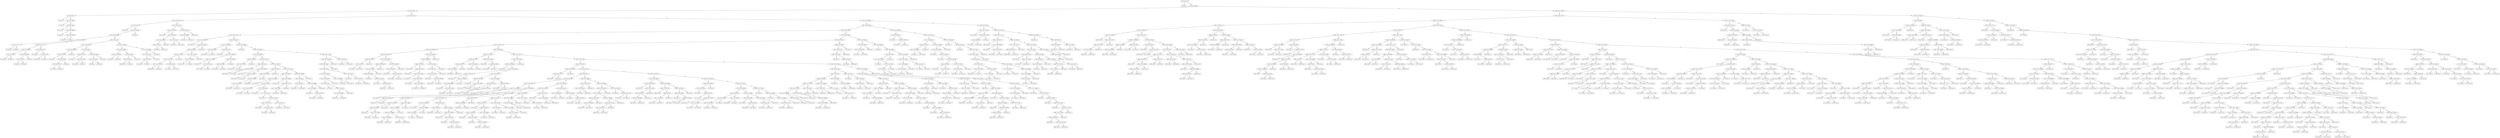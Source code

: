 digraph 16 {
    node [shape=ellipse]
    node [shape=box]
    "(0) 6 Cut=0.0175" -> "(1) Class=0 " [label="<"]
    node [shape=ellipse]
    "(0) 6 Cut=0.0175" -> "(2) 4 Cut=0.010614" [label=">="]
    node [shape=ellipse]
    "(2) 4 Cut=0.010614" -> "(3) 2 Cut=110.95" [label="<"]
    node [shape=ellipse]
    "(2) 4 Cut=0.010614" -> "(848) 5 Cut=2.97606" [label=">="]
    node [shape=ellipse]
    "(3) 2 Cut=110.95" -> "(4) 0 Cut=9e-05" [label="<"]
    node [shape=ellipse]
    "(3) 2 Cut=110.95" -> "(15) 2 Cut=152.425" [label=">="]
    node [shape=box]
    "(4) 0 Cut=9e-05" -> "(5) Class=0 " [label="<"]
    node [shape=ellipse]
    "(4) 0 Cut=9e-05" -> "(6) 1 Cut=1.382029" [label=">="]
    node [shape=box]
    "(6) 1 Cut=1.382029" -> "(7) Class=1 " [label="<"]
    node [shape=ellipse]
    "(6) 1 Cut=1.382029" -> "(8) 6 Cut=0.0625" [label=">="]
    node [shape=box]
    "(8) 6 Cut=0.0625" -> "(9) Class=0 " [label="<"]
    node [shape=ellipse]
    "(8) 6 Cut=0.0625" -> "(10) 0 Cut=0.008909" [label=">="]
    node [shape=box]
    "(10) 0 Cut=0.008909" -> "(11) Class=1 " [label="<"]
    node [shape=ellipse]
    "(10) 0 Cut=0.008909" -> "(12) 0 Cut=0.020104" [label=">="]
    node [shape=box]
    "(12) 0 Cut=0.020104" -> "(13) Class=0 " [label="<"]
    node [shape=box]
    "(12) 0 Cut=0.020104" -> "(14) Class=1 " [label=">="]
    node [shape=ellipse]
    "(15) 2 Cut=152.425" -> "(16) 5 Cut=3.67134" [label="<"]
    node [shape=ellipse]
    "(15) 2 Cut=152.425" -> "(97) 4 Cut=0.009304" [label=">="]
    node [shape=ellipse]
    "(16) 5 Cut=3.67134" -> "(17) 5 Cut=3.589" [label="<"]
    node [shape=ellipse]
    "(16) 5 Cut=3.67134" -> "(80) 1 Cut=2.27106" [label=">="]
    node [shape=box]
    "(17) 5 Cut=3.589" -> "(18) Class=0 " [label="<"]
    node [shape=ellipse]
    "(17) 5 Cut=3.589" -> "(19) 1 Cut=2.28556" [label=">="]
    node [shape=ellipse]
    "(19) 1 Cut=2.28556" -> "(20) 0 Cut=0.000203" [label="<"]
    node [shape=box]
    "(19) 1 Cut=2.28556" -> "(79) Class=0 " [label=">="]
    node [shape=ellipse]
    "(20) 0 Cut=0.000203" -> "(21) 5 Cut=3.60838" [label="<"]
    node [shape=ellipse]
    "(20) 0 Cut=0.000203" -> "(40) 2 Cut=130.05" [label=">="]
    node [shape=ellipse]
    "(21) 5 Cut=3.60838" -> "(22) 1 Cut=1.77771" [label="<"]
    node [shape=ellipse]
    "(21) 5 Cut=3.60838" -> "(25) 1 Cut=1.77771" [label=">="]
    node [shape=box]
    "(22) 1 Cut=1.77771" -> "(23) Class=0 " [label="<"]
    node [shape=box]
    "(22) 1 Cut=1.77771" -> "(24) Class=1 " [label=">="]
    node [shape=ellipse]
    "(25) 1 Cut=1.77771" -> "(26) 3 Cut=78.0681" [label="<"]
    node [shape=ellipse]
    "(25) 1 Cut=1.77771" -> "(35) 3 Cut=80.4742" [label=">="]
    node [shape=ellipse]
    "(26) 3 Cut=78.0681" -> "(27) 6 Cut=0.0375" [label="<"]
    node [shape=ellipse]
    "(26) 3 Cut=78.0681" -> "(30) 4 Cut=0.008076" [label=">="]
    node [shape=box]
    "(27) 6 Cut=0.0375" -> "(28) Class=0 " [label="<"]
    node [shape=box]
    "(27) 6 Cut=0.0375" -> "(29) Class=1 " [label=">="]
    node [shape=ellipse]
    "(30) 4 Cut=0.008076" -> "(31) 6 Cut=0.0625" [label="<"]
    node [shape=box]
    "(30) 4 Cut=0.008076" -> "(34) Class=0 " [label=">="]
    node [shape=box]
    "(31) 6 Cut=0.0625" -> "(32) Class=0 " [label="<"]
    node [shape=box]
    "(31) 6 Cut=0.0625" -> "(33) Class=1 " [label=">="]
    node [shape=box]
    "(35) 3 Cut=80.4742" -> "(36) Class=0 " [label="<"]
    node [shape=ellipse]
    "(35) 3 Cut=80.4742" -> "(37) 6 Cut=0.0375" [label=">="]
    node [shape=box]
    "(37) 6 Cut=0.0375" -> "(38) Class=0 " [label="<"]
    node [shape=box]
    "(37) 6 Cut=0.0375" -> "(39) Class=1 " [label=">="]
    node [shape=ellipse]
    "(40) 2 Cut=130.05" -> "(41) 1 Cut=2.01038" [label="<"]
    node [shape=ellipse]
    "(40) 2 Cut=130.05" -> "(62) 1 Cut=2.01038" [label=">="]
    node [shape=ellipse]
    "(41) 1 Cut=2.01038" -> "(42) 1 Cut=1.382029" [label="<"]
    node [shape=ellipse]
    "(41) 1 Cut=2.01038" -> "(51) 6 Cut=0.0875" [label=">="]
    node [shape=ellipse]
    "(42) 1 Cut=1.382029" -> "(43) 5 Cut=3.61453" [label="<"]
    node [shape=box]
    "(42) 1 Cut=1.382029" -> "(50) Class=0 " [label=">="]
    node [shape=box]
    "(43) 5 Cut=3.61453" -> "(44) Class=0 " [label="<"]
    node [shape=ellipse]
    "(43) 5 Cut=3.61453" -> "(45) 5 Cut=3.64593" [label=">="]
    node [shape=ellipse]
    "(45) 5 Cut=3.64593" -> "(46) 6 Cut=0.0375" [label="<"]
    node [shape=box]
    "(45) 5 Cut=3.64593" -> "(49) Class=0 " [label=">="]
    node [shape=box]
    "(46) 6 Cut=0.0375" -> "(47) Class=0 " [label="<"]
    node [shape=box]
    "(46) 6 Cut=0.0375" -> "(48) Class=1 " [label=">="]
    node [shape=ellipse]
    "(51) 6 Cut=0.0875" -> "(52) 6 Cut=0.0375" [label="<"]
    node [shape=ellipse]
    "(51) 6 Cut=0.0875" -> "(57) 0 Cut=0.011398" [label=">="]
    node [shape=box]
    "(52) 6 Cut=0.0375" -> "(53) Class=1 " [label="<"]
    node [shape=ellipse]
    "(52) 6 Cut=0.0375" -> "(54) 6 Cut=0.0625" [label=">="]
    node [shape=box]
    "(54) 6 Cut=0.0625" -> "(55) Class=0 " [label="<"]
    node [shape=box]
    "(54) 6 Cut=0.0625" -> "(56) Class=1 " [label=">="]
    node [shape=ellipse]
    "(57) 0 Cut=0.011398" -> "(58) 3 Cut=76.4731" [label="<"]
    node [shape=box]
    "(57) 0 Cut=0.011398" -> "(61) Class=1 " [label=">="]
    node [shape=box]
    "(58) 3 Cut=76.4731" -> "(59) Class=1 " [label="<"]
    node [shape=box]
    "(58) 3 Cut=76.4731" -> "(60) Class=0 " [label=">="]
    node [shape=ellipse]
    "(62) 1 Cut=2.01038" -> "(63) 4 Cut=0.008068" [label="<"]
    node [shape=ellipse]
    "(62) 1 Cut=2.01038" -> "(72) 4 Cut=0.008068" [label=">="]
    node [shape=ellipse]
    "(63) 4 Cut=0.008068" -> "(64) 1 Cut=1.382029" [label="<"]
    node [shape=ellipse]
    "(63) 4 Cut=0.008068" -> "(67) 6 Cut=0.0625" [label=">="]
    node [shape=box]
    "(64) 1 Cut=1.382029" -> "(65) Class=1 " [label="<"]
    node [shape=box]
    "(64) 1 Cut=1.382029" -> "(66) Class=0 " [label=">="]
    node [shape=ellipse]
    "(67) 6 Cut=0.0625" -> "(68) 6 Cut=0.0375" [label="<"]
    node [shape=box]
    "(67) 6 Cut=0.0625" -> "(71) Class=1 " [label=">="]
    node [shape=box]
    "(68) 6 Cut=0.0375" -> "(69) Class=0 " [label="<"]
    node [shape=box]
    "(68) 6 Cut=0.0375" -> "(70) Class=1 " [label=">="]
    node [shape=ellipse]
    "(72) 4 Cut=0.008068" -> "(73) 1 Cut=2.27106" [label="<"]
    node [shape=box]
    "(72) 4 Cut=0.008068" -> "(78) Class=0 " [label=">="]
    node [shape=ellipse]
    "(73) 1 Cut=2.27106" -> "(74) 6 Cut=0.0625" [label="<"]
    node [shape=box]
    "(73) 1 Cut=2.27106" -> "(77) Class=1 " [label=">="]
    node [shape=box]
    "(74) 6 Cut=0.0625" -> "(75) Class=0 " [label="<"]
    node [shape=box]
    "(74) 6 Cut=0.0625" -> "(76) Class=1 " [label=">="]
    node [shape=ellipse]
    "(80) 1 Cut=2.27106" -> "(81) 3 Cut=91.2429" [label="<"]
    node [shape=ellipse]
    "(80) 1 Cut=2.27106" -> "(92) 0 Cut=0.000115" [label=">="]
    node [shape=box]
    "(81) 3 Cut=91.2429" -> "(82) Class=0 " [label="<"]
    node [shape=ellipse]
    "(81) 3 Cut=91.2429" -> "(83) 6 Cut=0.0625" [label=">="]
    node [shape=ellipse]
    "(83) 6 Cut=0.0625" -> "(84) 1 Cut=1.382029" [label="<"]
    node [shape=ellipse]
    "(83) 6 Cut=0.0625" -> "(89) 1 Cut=2.01724" [label=">="]
    node [shape=ellipse]
    "(84) 1 Cut=1.382029" -> "(85) 6 Cut=0.0375" [label="<"]
    node [shape=box]
    "(84) 1 Cut=1.382029" -> "(88) Class=0 " [label=">="]
    node [shape=box]
    "(85) 6 Cut=0.0375" -> "(86) Class=0 " [label="<"]
    node [shape=box]
    "(85) 6 Cut=0.0375" -> "(87) Class=1 " [label=">="]
    node [shape=box]
    "(89) 1 Cut=2.01724" -> "(90) Class=1 " [label="<"]
    node [shape=box]
    "(89) 1 Cut=2.01724" -> "(91) Class=0 " [label=">="]
    node [shape=ellipse]
    "(92) 0 Cut=0.000115" -> "(93) 4 Cut=0.005968" [label="<"]
    node [shape=box]
    "(92) 0 Cut=0.000115" -> "(96) Class=1 " [label=">="]
    node [shape=box]
    "(93) 4 Cut=0.005968" -> "(94) Class=0 " [label="<"]
    node [shape=box]
    "(93) 4 Cut=0.005968" -> "(95) Class=1 " [label=">="]
    node [shape=ellipse]
    "(97) 4 Cut=0.009304" -> "(98) 1 Cut=2.28556" [label="<"]
    node [shape=ellipse]
    "(97) 4 Cut=0.009304" -> "(789) 6 Cut=0.0375" [label=">="]
    node [shape=ellipse]
    "(98) 1 Cut=2.28556" -> "(99) 4 Cut=0.001601" [label="<"]
    node [shape=ellipse]
    "(98) 1 Cut=2.28556" -> "(730) 5 Cut=3.39687" [label=">="]
    node [shape=ellipse]
    "(99) 4 Cut=0.001601" -> "(100) 2 Cut=337.225" [label="<"]
    node [shape=ellipse]
    "(99) 4 Cut=0.001601" -> "(235) 3 Cut=254.418" [label=">="]
    node [shape=ellipse]
    "(100) 2 Cut=337.225" -> "(101) 1 Cut=1.382029" [label="<"]
    node [shape=ellipse]
    "(100) 2 Cut=337.225" -> "(120) 5 Cut=3.83321" [label=">="]
    node [shape=box]
    "(101) 1 Cut=1.382029" -> "(102) Class=1 " [label="<"]
    node [shape=ellipse]
    "(101) 1 Cut=1.382029" -> "(103) 0 Cut=0.020104" [label=">="]
    node [shape=ellipse]
    "(103) 0 Cut=0.020104" -> "(104) 6 Cut=0.0625" [label="<"]
    node [shape=box]
    "(103) 0 Cut=0.020104" -> "(119) Class=1 " [label=">="]
    node [shape=ellipse]
    "(104) 6 Cut=0.0625" -> "(105) 6 Cut=0.0375" [label="<"]
    node [shape=ellipse]
    "(104) 6 Cut=0.0625" -> "(114) 1 Cut=1.77085" [label=">="]
    node [shape=ellipse]
    "(105) 6 Cut=0.0375" -> "(106) 1 Cut=1.77092" [label="<"]
    node [shape=box]
    "(105) 6 Cut=0.0375" -> "(113) Class=0 " [label=">="]
    node [shape=ellipse]
    "(106) 1 Cut=1.77092" -> "(107) 4 Cut=0.001273" [label="<"]
    node [shape=ellipse]
    "(106) 1 Cut=1.77092" -> "(110) 3 Cut=200.024" [label=">="]
    node [shape=box]
    "(107) 4 Cut=0.001273" -> "(108) Class=0 " [label="<"]
    node [shape=box]
    "(107) 4 Cut=0.001273" -> "(109) Class=1 " [label=">="]
    node [shape=box]
    "(110) 3 Cut=200.024" -> "(111) Class=0 " [label="<"]
    node [shape=box]
    "(110) 3 Cut=200.024" -> "(112) Class=1 " [label=">="]
    node [shape=ellipse]
    "(114) 1 Cut=1.77085" -> "(115) 3 Cut=200.024" [label="<"]
    node [shape=box]
    "(114) 1 Cut=1.77085" -> "(118) Class=1 " [label=">="]
    node [shape=box]
    "(115) 3 Cut=200.024" -> "(116) Class=1 " [label="<"]
    node [shape=box]
    "(115) 3 Cut=200.024" -> "(117) Class=0 " [label=">="]
    node [shape=ellipse]
    "(120) 5 Cut=3.83321" -> "(121) 0 Cut=0.000203" [label="<"]
    node [shape=ellipse]
    "(120) 5 Cut=3.83321" -> "(138) 1 Cut=1.382029" [label=">="]
    node [shape=ellipse]
    "(121) 0 Cut=0.000203" -> "(122) 6 Cut=0.0625" [label="<"]
    node [shape=ellipse]
    "(121) 0 Cut=0.000203" -> "(125) 6 Cut=0.0375" [label=">="]
    node [shape=box]
    "(122) 6 Cut=0.0625" -> "(123) Class=0 " [label="<"]
    node [shape=box]
    "(122) 6 Cut=0.0625" -> "(124) Class=1 " [label=">="]
    node [shape=box]
    "(125) 6 Cut=0.0375" -> "(126) Class=0 " [label="<"]
    node [shape=ellipse]
    "(125) 6 Cut=0.0375" -> "(127) 4 Cut=0.001597" [label=">="]
    node [shape=ellipse]
    "(127) 4 Cut=0.001597" -> "(128) 1 Cut=1.62835" [label="<"]
    node [shape=ellipse]
    "(127) 4 Cut=0.001597" -> "(133) 0 Cut=0.50882" [label=">="]
    node [shape=box]
    "(128) 1 Cut=1.62835" -> "(129) Class=1 " [label="<"]
    node [shape=ellipse]
    "(128) 1 Cut=1.62835" -> "(130) 1 Cut=2.27106" [label=">="]
    node [shape=box]
    "(130) 1 Cut=2.27106" -> "(131) Class=0 " [label="<"]
    node [shape=box]
    "(130) 1 Cut=2.27106" -> "(132) Class=1 " [label=">="]
    node [shape=ellipse]
    "(133) 0 Cut=0.50882" -> "(134) 6 Cut=0.0625" [label="<"]
    node [shape=box]
    "(133) 0 Cut=0.50882" -> "(137) Class=0 " [label=">="]
    node [shape=box]
    "(134) 6 Cut=0.0625" -> "(135) Class=0 " [label="<"]
    node [shape=box]
    "(134) 6 Cut=0.0625" -> "(136) Class=1 " [label=">="]
    node [shape=box]
    "(138) 1 Cut=1.382029" -> "(139) Class=1 " [label="<"]
    node [shape=ellipse]
    "(138) 1 Cut=1.382029" -> "(140) 5 Cut=3.88901" [label=">="]
    node [shape=ellipse]
    "(140) 5 Cut=3.88901" -> "(141) 5 Cut=3.84483" [label="<"]
    node [shape=ellipse]
    "(140) 5 Cut=3.88901" -> "(208) 1 Cut=2.27106" [label=">="]
    node [shape=ellipse]
    "(141) 5 Cut=3.84483" -> "(142) 6 Cut=0.0625" [label="<"]
    node [shape=ellipse]
    "(141) 5 Cut=3.84483" -> "(147) 3 Cut=233.74" [label=">="]
    node [shape=ellipse]
    "(142) 6 Cut=0.0625" -> "(143) 1 Cut=2.27106" [label="<"]
    node [shape=box]
    "(142) 6 Cut=0.0625" -> "(146) Class=1 " [label=">="]
    node [shape=box]
    "(143) 1 Cut=2.27106" -> "(144) Class=0 " [label="<"]
    node [shape=box]
    "(143) 1 Cut=2.27106" -> "(145) Class=1 " [label=">="]
    node [shape=ellipse]
    "(147) 3 Cut=233.74" -> "(148) 3 Cut=214.193" [label="<"]
    node [shape=ellipse]
    "(147) 3 Cut=233.74" -> "(157) 5 Cut=3.85703" [label=">="]
    node [shape=ellipse]
    "(148) 3 Cut=214.193" -> "(149) 6 Cut=0.0375" [label="<"]
    node [shape=ellipse]
    "(148) 3 Cut=214.193" -> "(152) 0 Cut=0.008935" [label=">="]
    node [shape=box]
    "(149) 6 Cut=0.0375" -> "(150) Class=0 " [label="<"]
    node [shape=box]
    "(149) 6 Cut=0.0375" -> "(151) Class=1 " [label=">="]
    node [shape=box]
    "(152) 0 Cut=0.008935" -> "(153) Class=1 " [label="<"]
    node [shape=ellipse]
    "(152) 0 Cut=0.008935" -> "(154) 6 Cut=0.0375" [label=">="]
    node [shape=box]
    "(154) 6 Cut=0.0375" -> "(155) Class=0 " [label="<"]
    node [shape=box]
    "(154) 6 Cut=0.0375" -> "(156) Class=1 " [label=">="]
    node [shape=ellipse]
    "(157) 5 Cut=3.85703" -> "(158) 6 Cut=0.0875" [label="<"]
    node [shape=ellipse]
    "(157) 5 Cut=3.85703" -> "(167) 1 Cut=2.27106" [label=">="]
    node [shape=ellipse]
    "(158) 6 Cut=0.0875" -> "(159) 0 Cut=0.011398" [label="<"]
    node [shape=box]
    "(158) 6 Cut=0.0875" -> "(166) Class=1 " [label=">="]
    node [shape=ellipse]
    "(159) 0 Cut=0.011398" -> "(160) 6 Cut=0.0625" [label="<"]
    node [shape=box]
    "(159) 0 Cut=0.011398" -> "(165) Class=0 " [label=">="]
    node [shape=ellipse]
    "(160) 6 Cut=0.0625" -> "(161) 1 Cut=2.03153" [label="<"]
    node [shape=box]
    "(160) 6 Cut=0.0625" -> "(164) Class=0 " [label=">="]
    node [shape=box]
    "(161) 1 Cut=2.03153" -> "(162) Class=0 " [label="<"]
    node [shape=box]
    "(161) 1 Cut=2.03153" -> "(163) Class=1 " [label=">="]
    node [shape=ellipse]
    "(167) 1 Cut=2.27106" -> "(168) 5 Cut=3.88184" [label="<"]
    node [shape=ellipse]
    "(167) 1 Cut=2.27106" -> "(195) 4 Cut=0.000859" [label=">="]
    node [shape=ellipse]
    "(168) 5 Cut=3.88184" -> "(169) 5 Cut=3.86419" [label="<"]
    node [shape=ellipse]
    "(168) 5 Cut=3.88184" -> "(188) 0 Cut=0.008909" [label=">="]
    node [shape=box]
    "(169) 5 Cut=3.86419" -> "(170) Class=1 " [label="<"]
    node [shape=ellipse]
    "(169) 5 Cut=3.86419" -> "(171) 6 Cut=0.0375" [label=">="]
    node [shape=ellipse]
    "(171) 6 Cut=0.0375" -> "(172) 5 Cut=3.87138" [label="<"]
    node [shape=ellipse]
    "(171) 6 Cut=0.0375" -> "(175) 6 Cut=0.0625" [label=">="]
    node [shape=box]
    "(172) 5 Cut=3.87138" -> "(173) Class=0 " [label="<"]
    node [shape=box]
    "(172) 5 Cut=3.87138" -> "(174) Class=1 " [label=">="]
    node [shape=box]
    "(175) 6 Cut=0.0625" -> "(176) Class=0 " [label="<"]
    node [shape=ellipse]
    "(175) 6 Cut=0.0625" -> "(177) 1 Cut=1.77771" [label=">="]
    node [shape=box]
    "(177) 1 Cut=1.77771" -> "(178) Class=1 " [label="<"]
    node [shape=ellipse]
    "(177) 1 Cut=1.77771" -> "(179) 5 Cut=3.87138" [label=">="]
    node [shape=ellipse]
    "(179) 5 Cut=3.87138" -> "(180) 1 Cut=2.01724" [label="<"]
    node [shape=ellipse]
    "(179) 5 Cut=3.87138" -> "(185) 1 Cut=2.01724" [label=">="]
    node [shape=box]
    "(180) 1 Cut=2.01724" -> "(181) Class=0 " [label="<"]
    node [shape=ellipse]
    "(180) 1 Cut=2.01724" -> "(182) 6 Cut=0.0875" [label=">="]
    node [shape=box]
    "(182) 6 Cut=0.0875" -> "(183) Class=0 " [label="<"]
    node [shape=box]
    "(182) 6 Cut=0.0875" -> "(184) Class=1 " [label=">="]
    node [shape=box]
    "(185) 1 Cut=2.01724" -> "(186) Class=1 " [label="<"]
    node [shape=box]
    "(185) 1 Cut=2.01724" -> "(187) Class=0 " [label=">="]
    node [shape=box]
    "(188) 0 Cut=0.008909" -> "(189) Class=0 " [label="<"]
    node [shape=ellipse]
    "(188) 0 Cut=0.008909" -> "(190) 2 Cut=431.975" [label=">="]
    node [shape=ellipse]
    "(190) 2 Cut=431.975" -> "(191) 1 Cut=2.01038" [label="<"]
    node [shape=box]
    "(190) 2 Cut=431.975" -> "(194) Class=0 " [label=">="]
    node [shape=box]
    "(191) 1 Cut=2.01038" -> "(192) Class=0 " [label="<"]
    node [shape=box]
    "(191) 1 Cut=2.01038" -> "(193) Class=1 " [label=">="]
    node [shape=ellipse]
    "(195) 4 Cut=0.000859" -> "(196) 2 Cut=463.3" [label="<"]
    node [shape=box]
    "(195) 4 Cut=0.000859" -> "(207) Class=1 " [label=">="]
    node [shape=ellipse]
    "(196) 2 Cut=463.3" -> "(197) 6 Cut=0.0375" [label="<"]
    node [shape=ellipse]
    "(196) 2 Cut=463.3" -> "(200) 5 Cut=3.88085" [label=">="]
    node [shape=box]
    "(197) 6 Cut=0.0375" -> "(198) Class=1 " [label="<"]
    node [shape=box]
    "(197) 6 Cut=0.0375" -> "(199) Class=0 " [label=">="]
    node [shape=ellipse]
    "(200) 5 Cut=3.88085" -> "(201) 6 Cut=0.0625" [label="<"]
    node [shape=box]
    "(200) 5 Cut=3.88085" -> "(206) Class=1 " [label=">="]
    node [shape=box]
    "(201) 6 Cut=0.0625" -> "(202) Class=1 " [label="<"]
    node [shape=ellipse]
    "(201) 6 Cut=0.0625" -> "(203) 6 Cut=0.0875" [label=">="]
    node [shape=box]
    "(203) 6 Cut=0.0875" -> "(204) Class=0 " [label="<"]
    node [shape=box]
    "(203) 6 Cut=0.0875" -> "(205) Class=1 " [label=">="]
    node [shape=ellipse]
    "(208) 1 Cut=2.27106" -> "(209) 5 Cut=3.910619" [label="<"]
    node [shape=ellipse]
    "(208) 1 Cut=2.27106" -> "(232) 3 Cut=321.185" [label=">="]
    node [shape=ellipse]
    "(209) 5 Cut=3.910619" -> "(210) 6 Cut=0.0625" [label="<"]
    node [shape=box]
    "(209) 5 Cut=3.910619" -> "(231) Class=1 " [label=">="]
    node [shape=ellipse]
    "(210) 6 Cut=0.0625" -> "(211) 6 Cut=0.0375" [label="<"]
    node [shape=box]
    "(210) 6 Cut=0.0625" -> "(230) Class=1 " [label=">="]
    node [shape=ellipse]
    "(211) 6 Cut=0.0375" -> "(212) 0 Cut=0.020104" [label="<"]
    node [shape=ellipse]
    "(211) 6 Cut=0.0375" -> "(225) 1 Cut=2.01724" [label=">="]
    node [shape=ellipse]
    "(212) 0 Cut=0.020104" -> "(213) 3 Cut=305.518" [label="<"]
    node [shape=ellipse]
    "(212) 0 Cut=0.020104" -> "(222) 5 Cut=3.89885" [label=">="]
    node [shape=ellipse]
    "(213) 3 Cut=305.518" -> "(214) 3 Cut=274.25" [label="<"]
    node [shape=box]
    "(213) 3 Cut=305.518" -> "(221) Class=0 " [label=">="]
    node [shape=box]
    "(214) 3 Cut=274.25" -> "(215) Class=1 " [label="<"]
    node [shape=ellipse]
    "(214) 3 Cut=274.25" -> "(216) 2 Cut=463.3" [label=">="]
    node [shape=ellipse]
    "(216) 2 Cut=463.3" -> "(217) 0 Cut=0.008821" [label="<"]
    node [shape=box]
    "(216) 2 Cut=463.3" -> "(220) Class=1 " [label=">="]
    node [shape=box]
    "(217) 0 Cut=0.008821" -> "(218) Class=1 " [label="<"]
    node [shape=box]
    "(217) 0 Cut=0.008821" -> "(219) Class=0 " [label=">="]
    node [shape=box]
    "(222) 5 Cut=3.89885" -> "(223) Class=0 " [label="<"]
    node [shape=box]
    "(222) 5 Cut=3.89885" -> "(224) Class=1 " [label=">="]
    node [shape=box]
    "(225) 1 Cut=2.01724" -> "(226) Class=0 " [label="<"]
    node [shape=ellipse]
    "(225) 1 Cut=2.01724" -> "(227) 3 Cut=274.25" [label=">="]
    node [shape=box]
    "(227) 3 Cut=274.25" -> "(228) Class=0 " [label="<"]
    node [shape=box]
    "(227) 3 Cut=274.25" -> "(229) Class=1 " [label=">="]
    node [shape=box]
    "(232) 3 Cut=321.185" -> "(233) Class=1 " [label="<"]
    node [shape=box]
    "(232) 3 Cut=321.185" -> "(234) Class=0 " [label=">="]
    node [shape=ellipse]
    "(235) 3 Cut=254.418" -> "(236) 3 Cut=253.508" [label="<"]
    node [shape=ellipse]
    "(235) 3 Cut=254.418" -> "(701) 3 Cut=256.857" [label=">="]
    node [shape=ellipse]
    "(236) 3 Cut=253.508" -> "(237) 0 Cut=9e-05" [label="<"]
    node [shape=ellipse]
    "(236) 3 Cut=253.508" -> "(692) 6 Cut=0.0625" [label=">="]
    node [shape=ellipse]
    "(237) 0 Cut=9e-05" -> "(238) 4 Cut=0.005256" [label="<"]
    node [shape=ellipse]
    "(237) 0 Cut=9e-05" -> "(287) 3 Cut=97.692" [label=">="]
    node [shape=ellipse]
    "(238) 4 Cut=0.005256" -> "(239) 3 Cut=143.017" [label="<"]
    node [shape=ellipse]
    "(238) 4 Cut=0.005256" -> "(264) 4 Cut=0.008582" [label=">="]
    node [shape=ellipse]
    "(239) 3 Cut=143.017" -> "(240) 6 Cut=0.0625" [label="<"]
    node [shape=ellipse]
    "(239) 3 Cut=143.017" -> "(245) 4 Cut=0.003709" [label=">="]
    node [shape=ellipse]
    "(240) 6 Cut=0.0625" -> "(241) 2 Cut=214.7" [label="<"]
    node [shape=box]
    "(240) 6 Cut=0.0625" -> "(244) Class=1 " [label=">="]
    node [shape=box]
    "(241) 2 Cut=214.7" -> "(242) Class=0 " [label="<"]
    node [shape=box]
    "(241) 2 Cut=214.7" -> "(243) Class=1 " [label=">="]
    node [shape=ellipse]
    "(245) 4 Cut=0.003709" -> "(246) 4 Cut=0.002964" [label="<"]
    node [shape=ellipse]
    "(245) 4 Cut=0.003709" -> "(257) 4 Cut=0.004872" [label=">="]
    node [shape=ellipse]
    "(246) 4 Cut=0.002964" -> "(247) 6 Cut=0.0625" [label="<"]
    node [shape=box]
    "(246) 4 Cut=0.002964" -> "(256) Class=1 " [label=">="]
    node [shape=ellipse]
    "(247) 6 Cut=0.0625" -> "(248) 5 Cut=3.74603" [label="<"]
    node [shape=box]
    "(247) 6 Cut=0.0625" -> "(255) Class=1 " [label=">="]
    node [shape=box]
    "(248) 5 Cut=3.74603" -> "(249) Class=1 " [label="<"]
    node [shape=ellipse]
    "(248) 5 Cut=3.74603" -> "(250) 3 Cut=175.283" [label=">="]
    node [shape=box]
    "(250) 3 Cut=175.283" -> "(251) Class=0 " [label="<"]
    node [shape=ellipse]
    "(250) 3 Cut=175.283" -> "(252) 6 Cut=0.0375" [label=">="]
    node [shape=box]
    "(252) 6 Cut=0.0375" -> "(253) Class=1 " [label="<"]
    node [shape=box]
    "(252) 6 Cut=0.0375" -> "(254) Class=0 " [label=">="]
    node [shape=ellipse]
    "(257) 4 Cut=0.004872" -> "(258) 2 Cut=314.425" [label="<"]
    node [shape=box]
    "(257) 4 Cut=0.004872" -> "(263) Class=0 " [label=">="]
    node [shape=box]
    "(258) 2 Cut=314.425" -> "(259) Class=0 " [label="<"]
    node [shape=ellipse]
    "(258) 2 Cut=314.425" -> "(260) 2 Cut=395.275" [label=">="]
    node [shape=box]
    "(260) 2 Cut=395.275" -> "(261) Class=0 " [label="<"]
    node [shape=box]
    "(260) 2 Cut=395.275" -> "(262) Class=1 " [label=">="]
    node [shape=ellipse]
    "(264) 4 Cut=0.008582" -> "(265) 6 Cut=0.0625" [label="<"]
    node [shape=box]
    "(264) 4 Cut=0.008582" -> "(286) Class=1 " [label=">="]
    node [shape=ellipse]
    "(265) 6 Cut=0.0625" -> "(266) 6 Cut=0.0375" [label="<"]
    node [shape=ellipse]
    "(265) 6 Cut=0.0625" -> "(277) 5 Cut=3.6623" [label=">="]
    node [shape=box]
    "(266) 6 Cut=0.0375" -> "(267) Class=0 " [label="<"]
    node [shape=ellipse]
    "(266) 6 Cut=0.0375" -> "(268) 4 Cut=0.00547" [label=">="]
    node [shape=box]
    "(268) 4 Cut=0.00547" -> "(269) Class=1 " [label="<"]
    node [shape=ellipse]
    "(268) 4 Cut=0.00547" -> "(270) 5 Cut=3.522739" [label=">="]
    node [shape=box]
    "(270) 5 Cut=3.522739" -> "(271) Class=1 " [label="<"]
    node [shape=ellipse]
    "(270) 5 Cut=3.522739" -> "(272) 5 Cut=3.60407" [label=">="]
    node [shape=box]
    "(272) 5 Cut=3.60407" -> "(273) Class=0 " [label="<"]
    node [shape=ellipse]
    "(272) 5 Cut=3.60407" -> "(274) 4 Cut=0.006877" [label=">="]
    node [shape=box]
    "(274) 4 Cut=0.006877" -> "(275) Class=0 " [label="<"]
    node [shape=box]
    "(274) 4 Cut=0.006877" -> "(276) Class=1 " [label=">="]
    node [shape=ellipse]
    "(277) 5 Cut=3.6623" -> "(278) 2 Cut=287.7" [label="<"]
    node [shape=box]
    "(277) 5 Cut=3.6623" -> "(285) Class=1 " [label=">="]
    node [shape=ellipse]
    "(278) 2 Cut=287.7" -> "(279) 2 Cut=178.675" [label="<"]
    node [shape=box]
    "(278) 2 Cut=287.7" -> "(284) Class=1 " [label=">="]
    node [shape=box]
    "(279) 2 Cut=178.675" -> "(280) Class=1 " [label="<"]
    node [shape=ellipse]
    "(279) 2 Cut=178.675" -> "(281) 3 Cut=106.166" [label=">="]
    node [shape=box]
    "(281) 3 Cut=106.166" -> "(282) Class=1 " [label="<"]
    node [shape=box]
    "(281) 3 Cut=106.166" -> "(283) Class=0 " [label=">="]
    node [shape=ellipse]
    "(287) 3 Cut=97.692" -> "(288) 1 Cut=1.77085" [label="<"]
    node [shape=ellipse]
    "(287) 3 Cut=97.692" -> "(303) 5 Cut=3.36371" [label=">="]
    node [shape=ellipse]
    "(288) 1 Cut=1.77085" -> "(289) 6 Cut=0.075" [label="<"]
    node [shape=ellipse]
    "(288) 1 Cut=1.77085" -> "(298) 0 Cut=0.011398" [label=">="]
    node [shape=ellipse]
    "(289) 6 Cut=0.075" -> "(290) 6 Cut=0.0375" [label="<"]
    node [shape=ellipse]
    "(289) 6 Cut=0.075" -> "(295) 4 Cut=0.006919" [label=">="]
    node [shape=ellipse]
    "(290) 6 Cut=0.0375" -> "(291) 0 Cut=0.50882" [label="<"]
    node [shape=box]
    "(290) 6 Cut=0.0375" -> "(294) Class=1 " [label=">="]
    node [shape=box]
    "(291) 0 Cut=0.50882" -> "(292) Class=0 " [label="<"]
    node [shape=box]
    "(291) 0 Cut=0.50882" -> "(293) Class=1 " [label=">="]
    node [shape=box]
    "(295) 4 Cut=0.006919" -> "(296) Class=0 " [label="<"]
    node [shape=box]
    "(295) 4 Cut=0.006919" -> "(297) Class=1 " [label=">="]
    node [shape=box]
    "(298) 0 Cut=0.011398" -> "(299) Class=0 " [label="<"]
    node [shape=ellipse]
    "(298) 0 Cut=0.011398" -> "(300) 6 Cut=0.0625" [label=">="]
    node [shape=box]
    "(300) 6 Cut=0.0625" -> "(301) Class=0 " [label="<"]
    node [shape=box]
    "(300) 6 Cut=0.0625" -> "(302) Class=1 " [label=">="]
    node [shape=ellipse]
    "(303) 5 Cut=3.36371" -> "(304) 5 Cut=3.32138" [label="<"]
    node [shape=ellipse]
    "(303) 5 Cut=3.36371" -> "(333) 5 Cut=3.71493" [label=">="]
    node [shape=ellipse]
    "(304) 5 Cut=3.32138" -> "(305) 0 Cut=0.000203" [label="<"]
    node [shape=box]
    "(304) 5 Cut=3.32138" -> "(332) Class=0 " [label=">="]
    node [shape=box]
    "(305) 0 Cut=0.000203" -> "(306) Class=1 " [label="<"]
    node [shape=ellipse]
    "(305) 0 Cut=0.000203" -> "(307) 0 Cut=0.020104" [label=">="]
    node [shape=ellipse]
    "(307) 0 Cut=0.020104" -> "(308) 2 Cut=395.275" [label="<"]
    node [shape=ellipse]
    "(307) 0 Cut=0.020104" -> "(317) 5 Cut=3.23314" [label=">="]
    node [shape=box]
    "(308) 2 Cut=395.275" -> "(309) Class=0 " [label="<"]
    node [shape=ellipse]
    "(308) 2 Cut=395.275" -> "(310) 4 Cut=0.008276" [label=">="]
    node [shape=ellipse]
    "(310) 4 Cut=0.008276" -> "(311) 0 Cut=0.008935" [label="<"]
    node [shape=box]
    "(310) 4 Cut=0.008276" -> "(316) Class=1 " [label=">="]
    node [shape=box]
    "(311) 0 Cut=0.008935" -> "(312) Class=0 " [label="<"]
    node [shape=ellipse]
    "(311) 0 Cut=0.008935" -> "(313) 6 Cut=0.0625" [label=">="]
    node [shape=box]
    "(313) 6 Cut=0.0625" -> "(314) Class=0 " [label="<"]
    node [shape=box]
    "(313) 6 Cut=0.0625" -> "(315) Class=1 " [label=">="]
    node [shape=ellipse]
    "(317) 5 Cut=3.23314" -> "(318) 3 Cut=235.163" [label="<"]
    node [shape=ellipse]
    "(317) 5 Cut=3.23314" -> "(323) 1 Cut=1.62835" [label=">="]
    node [shape=box]
    "(318) 3 Cut=235.163" -> "(319) Class=0 " [label="<"]
    node [shape=ellipse]
    "(318) 3 Cut=235.163" -> "(320) 1 Cut=1.62835" [label=">="]
    node [shape=box]
    "(320) 1 Cut=1.62835" -> "(321) Class=1 " [label="<"]
    node [shape=box]
    "(320) 1 Cut=1.62835" -> "(322) Class=0 " [label=">="]
    node [shape=ellipse]
    "(323) 1 Cut=1.62835" -> "(324) 5 Cut=3.27915" [label="<"]
    node [shape=ellipse]
    "(323) 1 Cut=1.62835" -> "(329) 6 Cut=0.0625" [label=">="]
    node [shape=box]
    "(324) 5 Cut=3.27915" -> "(325) Class=0 " [label="<"]
    node [shape=ellipse]
    "(324) 5 Cut=3.27915" -> "(326) 6 Cut=0.0375" [label=">="]
    node [shape=box]
    "(326) 6 Cut=0.0375" -> "(327) Class=0 " [label="<"]
    node [shape=box]
    "(326) 6 Cut=0.0375" -> "(328) Class=1 " [label=">="]
    node [shape=box]
    "(329) 6 Cut=0.0625" -> "(330) Class=0 " [label="<"]
    node [shape=box]
    "(329) 6 Cut=0.0625" -> "(331) Class=1 " [label=">="]
    node [shape=ellipse]
    "(333) 5 Cut=3.71493" -> "(334) 2 Cut=178.675" [label="<"]
    node [shape=ellipse]
    "(333) 5 Cut=3.71493" -> "(545) 5 Cut=3.74558" [label=">="]
    node [shape=ellipse]
    "(334) 2 Cut=178.675" -> "(335) 0 Cut=0.511283" [label="<"]
    node [shape=ellipse]
    "(334) 2 Cut=178.675" -> "(340) 2 Cut=337.225" [label=">="]
    node [shape=ellipse]
    "(335) 0 Cut=0.511283" -> "(336) 1 Cut=2.01717" [label="<"]
    node [shape=box]
    "(335) 0 Cut=0.511283" -> "(339) Class=1 " [label=">="]
    node [shape=box]
    "(336) 1 Cut=2.01717" -> "(337) Class=0 " [label="<"]
    node [shape=box]
    "(336) 1 Cut=2.01717" -> "(338) Class=1 " [label=">="]
    node [shape=ellipse]
    "(340) 2 Cut=337.225" -> "(341) 6 Cut=0.0875" [label="<"]
    node [shape=ellipse]
    "(340) 2 Cut=337.225" -> "(476) 2 Cut=395.275" [label=">="]
    node [shape=ellipse]
    "(341) 6 Cut=0.0875" -> "(342) 6 Cut=0.0625" [label="<"]
    node [shape=ellipse]
    "(341) 6 Cut=0.0875" -> "(449) 5 Cut=3.48854" [label=">="]
    node [shape=ellipse]
    "(342) 6 Cut=0.0625" -> "(343) 3 Cut=106.166" [label="<"]
    node [shape=ellipse]
    "(342) 6 Cut=0.0625" -> "(422) 0 Cut=0.511283" [label=">="]
    node [shape=ellipse]
    "(343) 3 Cut=106.166" -> "(344) 0 Cut=0.008935" [label="<"]
    node [shape=ellipse]
    "(343) 3 Cut=106.166" -> "(351) 0 Cut=0.020104" [label=">="]
    node [shape=box]
    "(344) 0 Cut=0.008935" -> "(345) Class=1 " [label="<"]
    node [shape=ellipse]
    "(344) 0 Cut=0.008935" -> "(346) 6 Cut=0.0375" [label=">="]
    node [shape=box]
    "(346) 6 Cut=0.0375" -> "(347) Class=0 " [label="<"]
    node [shape=ellipse]
    "(346) 6 Cut=0.0375" -> "(348) 0 Cut=0.020104" [label=">="]
    node [shape=box]
    "(348) 0 Cut=0.020104" -> "(349) Class=1 " [label="<"]
    node [shape=box]
    "(348) 0 Cut=0.020104" -> "(350) Class=0 " [label=">="]
    node [shape=ellipse]
    "(351) 0 Cut=0.020104" -> "(352) 2 Cut=287.7" [label="<"]
    node [shape=ellipse]
    "(351) 0 Cut=0.020104" -> "(393) 4 Cut=0.00465" [label=">="]
    node [shape=ellipse]
    "(352) 2 Cut=287.7" -> "(353) 5 Cut=3.64618" [label="<"]
    node [shape=ellipse]
    "(352) 2 Cut=287.7" -> "(372) 4 Cut=0.005775" [label=">="]
    node [shape=ellipse]
    "(353) 5 Cut=3.64618" -> "(354) 3 Cut=140.045" [label="<"]
    node [shape=ellipse]
    "(353) 5 Cut=3.64618" -> "(361) 5 Cut=3.70698" [label=">="]
    node [shape=ellipse]
    "(354) 3 Cut=140.045" -> "(355) 4 Cut=0.0084" [label="<"]
    node [shape=box]
    "(354) 3 Cut=140.045" -> "(360) Class=0 " [label=">="]
    node [shape=box]
    "(355) 4 Cut=0.0084" -> "(356) Class=1 " [label="<"]
    node [shape=ellipse]
    "(355) 4 Cut=0.0084" -> "(357) 1 Cut=1.77085" [label=">="]
    node [shape=box]
    "(357) 1 Cut=1.77085" -> "(358) Class=0 " [label="<"]
    node [shape=box]
    "(357) 1 Cut=1.77085" -> "(359) Class=1 " [label=">="]
    node [shape=ellipse]
    "(361) 5 Cut=3.70698" -> "(362) 1 Cut=2.03153" [label="<"]
    node [shape=box]
    "(361) 5 Cut=3.70698" -> "(371) Class=1 " [label=">="]
    node [shape=ellipse]
    "(362) 1 Cut=2.03153" -> "(363) 0 Cut=0.008909" [label="<"]
    node [shape=box]
    "(362) 1 Cut=2.03153" -> "(370) Class=1 " [label=">="]
    node [shape=ellipse]
    "(363) 0 Cut=0.008909" -> "(364) 5 Cut=3.68294" [label="<"]
    node [shape=ellipse]
    "(363) 0 Cut=0.008909" -> "(367) 3 Cut=124.111" [label=">="]
    node [shape=box]
    "(364) 5 Cut=3.68294" -> "(365) Class=1 " [label="<"]
    node [shape=box]
    "(364) 5 Cut=3.68294" -> "(366) Class=0 " [label=">="]
    node [shape=box]
    "(367) 3 Cut=124.111" -> "(368) Class=1 " [label="<"]
    node [shape=box]
    "(367) 3 Cut=124.111" -> "(369) Class=0 " [label=">="]
    node [shape=ellipse]
    "(372) 4 Cut=0.005775" -> "(373) 5 Cut=3.62645" [label="<"]
    node [shape=ellipse]
    "(372) 4 Cut=0.005775" -> "(380) 6 Cut=0.0375" [label=">="]
    node [shape=box]
    "(373) 5 Cut=3.62645" -> "(374) Class=1 " [label="<"]
    node [shape=ellipse]
    "(373) 5 Cut=3.62645" -> "(375) 5 Cut=3.66881" [label=">="]
    node [shape=ellipse]
    "(375) 5 Cut=3.66881" -> "(376) 1 Cut=2.03153" [label="<"]
    node [shape=box]
    "(375) 5 Cut=3.66881" -> "(379) Class=1 " [label=">="]
    node [shape=box]
    "(376) 1 Cut=2.03153" -> "(377) Class=1 " [label="<"]
    node [shape=box]
    "(376) 1 Cut=2.03153" -> "(378) Class=0 " [label=">="]
    node [shape=ellipse]
    "(380) 6 Cut=0.0375" -> "(381) 5 Cut=3.46" [label="<"]
    node [shape=ellipse]
    "(380) 6 Cut=0.0375" -> "(384) 3 Cut=160.891" [label=">="]
    node [shape=box]
    "(381) 5 Cut=3.46" -> "(382) Class=0 " [label="<"]
    node [shape=box]
    "(381) 5 Cut=3.46" -> "(383) Class=1 " [label=">="]
    node [shape=ellipse]
    "(384) 3 Cut=160.891" -> "(385) 0 Cut=0.000203" [label="<"]
    node [shape=box]
    "(384) 3 Cut=160.891" -> "(392) Class=0 " [label=">="]
    node [shape=box]
    "(385) 0 Cut=0.000203" -> "(386) Class=1 " [label="<"]
    node [shape=ellipse]
    "(385) 0 Cut=0.000203" -> "(387) 3 Cut=160.277" [label=">="]
    node [shape=box]
    "(387) 3 Cut=160.277" -> "(388) Class=0 " [label="<"]
    node [shape=ellipse]
    "(387) 3 Cut=160.277" -> "(389) 1 Cut=2.02474" [label=">="]
    node [shape=box]
    "(389) 1 Cut=2.02474" -> "(390) Class=0 " [label="<"]
    node [shape=box]
    "(389) 1 Cut=2.02474" -> "(391) Class=1 " [label=">="]
    node [shape=ellipse]
    "(393) 4 Cut=0.00465" -> "(394) 6 Cut=0.0375" [label="<"]
    node [shape=ellipse]
    "(393) 4 Cut=0.00465" -> "(399) 3 Cut=124.111" [label=">="]
    node [shape=ellipse]
    "(394) 6 Cut=0.0375" -> "(395) 4 Cut=0.004008" [label="<"]
    node [shape=box]
    "(394) 6 Cut=0.0375" -> "(398) Class=0 " [label=">="]
    node [shape=box]
    "(395) 4 Cut=0.004008" -> "(396) Class=0 " [label="<"]
    node [shape=box]
    "(395) 4 Cut=0.004008" -> "(397) Class=1 " [label=">="]
    node [shape=ellipse]
    "(399) 3 Cut=124.111" -> "(400) 3 Cut=108.177" [label="<"]
    node [shape=ellipse]
    "(399) 3 Cut=124.111" -> "(413) 5 Cut=3.522739" [label=">="]
    node [shape=box]
    "(400) 3 Cut=108.177" -> "(401) Class=1 " [label="<"]
    node [shape=ellipse]
    "(400) 3 Cut=108.177" -> "(402) 6 Cut=0.0375" [label=">="]
    node [shape=ellipse]
    "(402) 6 Cut=0.0375" -> "(403) 2 Cut=209.425" [label="<"]
    node [shape=ellipse]
    "(402) 6 Cut=0.0375" -> "(410) 4 Cut=0.005905" [label=">="]
    node [shape=box]
    "(403) 2 Cut=209.425" -> "(404) Class=1 " [label="<"]
    node [shape=ellipse]
    "(403) 2 Cut=209.425" -> "(405) 3 Cut=122.285" [label=">="]
    node [shape=box]
    "(405) 3 Cut=122.285" -> "(406) Class=0 " [label="<"]
    node [shape=ellipse]
    "(405) 3 Cut=122.285" -> "(407) 1 Cut=1.62835" [label=">="]
    node [shape=box]
    "(407) 1 Cut=1.62835" -> "(408) Class=1 " [label="<"]
    node [shape=box]
    "(407) 1 Cut=1.62835" -> "(409) Class=0 " [label=">="]
    node [shape=box]
    "(410) 4 Cut=0.005905" -> "(411) Class=0 " [label="<"]
    node [shape=box]
    "(410) 4 Cut=0.005905" -> "(412) Class=1 " [label=">="]
    node [shape=ellipse]
    "(413) 5 Cut=3.522739" -> "(414) 5 Cut=3.46" [label="<"]
    node [shape=ellipse]
    "(413) 5 Cut=3.522739" -> "(417) 4 Cut=0.004684" [label=">="]
    node [shape=box]
    "(414) 5 Cut=3.46" -> "(415) Class=0 " [label="<"]
    node [shape=box]
    "(414) 5 Cut=3.46" -> "(416) Class=1 " [label=">="]
    node [shape=ellipse]
    "(417) 4 Cut=0.004684" -> "(418) 1 Cut=1.62835" [label="<"]
    node [shape=box]
    "(417) 4 Cut=0.004684" -> "(421) Class=1 " [label=">="]
    node [shape=box]
    "(418) 1 Cut=1.62835" -> "(419) Class=1 " [label="<"]
    node [shape=box]
    "(418) 1 Cut=1.62835" -> "(420) Class=0 " [label=">="]
    node [shape=ellipse]
    "(422) 0 Cut=0.511283" -> "(423) 3 Cut=141.348" [label="<"]
    node [shape=ellipse]
    "(422) 0 Cut=0.511283" -> "(440) 4 Cut=0.007261" [label=">="]
    node [shape=ellipse]
    "(423) 3 Cut=141.348" -> "(424) 3 Cut=138.206" [label="<"]
    node [shape=ellipse]
    "(423) 3 Cut=141.348" -> "(435) 1 Cut=2.01717" [label=">="]
    node [shape=ellipse]
    "(424) 3 Cut=138.206" -> "(425) 0 Cut=0.000203" [label="<"]
    node [shape=ellipse]
    "(424) 3 Cut=138.206" -> "(430) 1 Cut=1.77085" [label=">="]
    node [shape=ellipse]
    "(425) 0 Cut=0.000203" -> "(426) 4 Cut=0.0085" [label="<"]
    node [shape=box]
    "(425) 0 Cut=0.000203" -> "(429) Class=1 " [label=">="]
    node [shape=box]
    "(426) 4 Cut=0.0085" -> "(427) Class=1 " [label="<"]
    node [shape=box]
    "(426) 4 Cut=0.0085" -> "(428) Class=0 " [label=">="]
    node [shape=box]
    "(430) 1 Cut=1.77085" -> "(431) Class=0 " [label="<"]
    node [shape=ellipse]
    "(430) 1 Cut=1.77085" -> "(432) 3 Cut=139.019" [label=">="]
    node [shape=box]
    "(432) 3 Cut=139.019" -> "(433) Class=0 " [label="<"]
    node [shape=box]
    "(432) 3 Cut=139.019" -> "(434) Class=1 " [label=">="]
    node [shape=box]
    "(435) 1 Cut=2.01717" -> "(436) Class=1 " [label="<"]
    node [shape=ellipse]
    "(435) 1 Cut=2.01717" -> "(437) 4 Cut=0.007675" [label=">="]
    node [shape=box]
    "(437) 4 Cut=0.007675" -> "(438) Class=1 " [label="<"]
    node [shape=box]
    "(437) 4 Cut=0.007675" -> "(439) Class=0 " [label=">="]
    node [shape=ellipse]
    "(440) 4 Cut=0.007261" -> "(441) 4 Cut=0.004995" [label="<"]
    node [shape=ellipse]
    "(440) 4 Cut=0.007261" -> "(444) 4 Cut=0.0084" [label=">="]
    node [shape=box]
    "(441) 4 Cut=0.004995" -> "(442) Class=0 " [label="<"]
    node [shape=box]
    "(441) 4 Cut=0.004995" -> "(443) Class=1 " [label=">="]
    node [shape=box]
    "(444) 4 Cut=0.0084" -> "(445) Class=0 " [label="<"]
    node [shape=ellipse]
    "(444) 4 Cut=0.0084" -> "(446) 2 Cut=209.425" [label=">="]
    node [shape=box]
    "(446) 2 Cut=209.425" -> "(447) Class=0 " [label="<"]
    node [shape=box]
    "(446) 2 Cut=209.425" -> "(448) Class=1 " [label=">="]
    node [shape=ellipse]
    "(449) 5 Cut=3.48854" -> "(450) 1 Cut=2.27106" [label="<"]
    node [shape=ellipse]
    "(449) 5 Cut=3.48854" -> "(455) 4 Cut=0.00792" [label=">="]
    node [shape=ellipse]
    "(450) 1 Cut=2.27106" -> "(451) 0 Cut=0.511283" [label="<"]
    node [shape=box]
    "(450) 1 Cut=2.27106" -> "(454) Class=0 " [label=">="]
    node [shape=box]
    "(451) 0 Cut=0.511283" -> "(452) Class=1 " [label="<"]
    node [shape=box]
    "(451) 0 Cut=0.511283" -> "(453) Class=0 " [label=">="]
    node [shape=ellipse]
    "(455) 4 Cut=0.00792" -> "(456) 4 Cut=0.007188" [label="<"]
    node [shape=ellipse]
    "(455) 4 Cut=0.00792" -> "(471) 0 Cut=0.000203" [label=">="]
    node [shape=ellipse]
    "(456) 4 Cut=0.007188" -> "(457) 2 Cut=287.7" [label="<"]
    node [shape=box]
    "(456) 4 Cut=0.007188" -> "(470) Class=0 " [label=">="]
    node [shape=ellipse]
    "(457) 2 Cut=287.7" -> "(458) 0 Cut=0.511283" [label="<"]
    node [shape=ellipse]
    "(457) 2 Cut=287.7" -> "(463) 4 Cut=0.005885" [label=">="]
    node [shape=ellipse]
    "(458) 0 Cut=0.511283" -> "(459) 5 Cut=3.66588" [label="<"]
    node [shape=box]
    "(458) 0 Cut=0.511283" -> "(462) Class=1 " [label=">="]
    node [shape=box]
    "(459) 5 Cut=3.66588" -> "(460) Class=0 " [label="<"]
    node [shape=box]
    "(459) 5 Cut=3.66588" -> "(461) Class=1 " [label=">="]
    node [shape=ellipse]
    "(463) 4 Cut=0.005885" -> "(464) 0 Cut=0.511283" [label="<"]
    node [shape=box]
    "(463) 4 Cut=0.005885" -> "(469) Class=1 " [label=">="]
    node [shape=ellipse]
    "(464) 0 Cut=0.511283" -> "(465) 1 Cut=2.27106" [label="<"]
    node [shape=box]
    "(464) 0 Cut=0.511283" -> "(468) Class=0 " [label=">="]
    node [shape=box]
    "(465) 1 Cut=2.27106" -> "(466) Class=1 " [label="<"]
    node [shape=box]
    "(465) 1 Cut=2.27106" -> "(467) Class=0 " [label=">="]
    node [shape=box]
    "(471) 0 Cut=0.000203" -> "(472) Class=0 " [label="<"]
    node [shape=ellipse]
    "(471) 0 Cut=0.000203" -> "(473) 0 Cut=0.511283" [label=">="]
    node [shape=box]
    "(473) 0 Cut=0.511283" -> "(474) Class=1 " [label="<"]
    node [shape=box]
    "(473) 0 Cut=0.511283" -> "(475) Class=0 " [label=">="]
    node [shape=ellipse]
    "(476) 2 Cut=395.275" -> "(477) 4 Cut=0.004271" [label="<"]
    node [shape=ellipse]
    "(476) 2 Cut=395.275" -> "(502) 0 Cut=0.020104" [label=">="]
    node [shape=ellipse]
    "(477) 4 Cut=0.004271" -> "(478) 0 Cut=0.011398" [label="<"]
    node [shape=ellipse]
    "(477) 4 Cut=0.004271" -> "(487) 0 Cut=0.020104" [label=">="]
    node [shape=box]
    "(478) 0 Cut=0.011398" -> "(479) Class=1 " [label="<"]
    node [shape=ellipse]
    "(478) 0 Cut=0.011398" -> "(480) 1 Cut=1.62835" [label=">="]
    node [shape=ellipse]
    "(480) 1 Cut=1.62835" -> "(481) 6 Cut=0.0375" [label="<"]
    node [shape=box]
    "(480) 1 Cut=1.62835" -> "(486) Class=0 " [label=">="]
    node [shape=ellipse]
    "(481) 6 Cut=0.0375" -> "(482) 4 Cut=0.003688" [label="<"]
    node [shape=box]
    "(481) 6 Cut=0.0375" -> "(485) Class=1 " [label=">="]
    node [shape=box]
    "(482) 4 Cut=0.003688" -> "(483) Class=1 " [label="<"]
    node [shape=box]
    "(482) 4 Cut=0.003688" -> "(484) Class=0 " [label=">="]
    node [shape=ellipse]
    "(487) 0 Cut=0.020104" -> "(488) 3 Cut=187.258" [label="<"]
    node [shape=ellipse]
    "(487) 0 Cut=0.020104" -> "(495) 6 Cut=0.0625" [label=">="]
    node [shape=box]
    "(488) 3 Cut=187.258" -> "(489) Class=0 " [label="<"]
    node [shape=ellipse]
    "(488) 3 Cut=187.258" -> "(490) 6 Cut=0.05" [label=">="]
    node [shape=ellipse]
    "(490) 6 Cut=0.05" -> "(491) 1 Cut=2.03153" [label="<"]
    node [shape=box]
    "(490) 6 Cut=0.05" -> "(494) Class=1 " [label=">="]
    node [shape=box]
    "(491) 1 Cut=2.03153" -> "(492) Class=0 " [label="<"]
    node [shape=box]
    "(491) 1 Cut=2.03153" -> "(493) Class=1 " [label=">="]
    node [shape=ellipse]
    "(495) 6 Cut=0.0625" -> "(496) 1 Cut=1.62835" [label="<"]
    node [shape=box]
    "(495) 6 Cut=0.0625" -> "(501) Class=1 " [label=">="]
    node [shape=box]
    "(496) 1 Cut=1.62835" -> "(497) Class=1 " [label="<"]
    node [shape=ellipse]
    "(496) 1 Cut=1.62835" -> "(498) 5 Cut=3.46807" [label=">="]
    node [shape=box]
    "(498) 5 Cut=3.46807" -> "(499) Class=0 " [label="<"]
    node [shape=box]
    "(498) 5 Cut=3.46807" -> "(500) Class=1 " [label=">="]
    node [shape=ellipse]
    "(502) 0 Cut=0.020104" -> "(503) 0 Cut=0.008935" [label="<"]
    node [shape=ellipse]
    "(502) 0 Cut=0.020104" -> "(514) 6 Cut=0.0875" [label=">="]
    node [shape=ellipse]
    "(503) 0 Cut=0.008935" -> "(504) 5 Cut=3.61621" [label="<"]
    node [shape=box]
    "(503) 0 Cut=0.008935" -> "(513) Class=1 " [label=">="]
    node [shape=box]
    "(504) 5 Cut=3.61621" -> "(505) Class=1 " [label="<"]
    node [shape=ellipse]
    "(504) 5 Cut=3.61621" -> "(506) 6 Cut=0.0375" [label=">="]
    node [shape=box]
    "(506) 6 Cut=0.0375" -> "(507) Class=0 " [label="<"]
    node [shape=ellipse]
    "(506) 6 Cut=0.0375" -> "(508) 0 Cut=0.000203" [label=">="]
    node [shape=box]
    "(508) 0 Cut=0.000203" -> "(509) Class=1 " [label="<"]
    node [shape=ellipse]
    "(508) 0 Cut=0.000203" -> "(510) 5 Cut=3.6847" [label=">="]
    node [shape=box]
    "(510) 5 Cut=3.6847" -> "(511) Class=1 " [label="<"]
    node [shape=box]
    "(510) 5 Cut=3.6847" -> "(512) Class=0 " [label=">="]
    node [shape=ellipse]
    "(514) 6 Cut=0.0875" -> "(515) 4 Cut=0.004872" [label="<"]
    node [shape=ellipse]
    "(514) 6 Cut=0.0875" -> "(536) 0 Cut=0.511283" [label=">="]
    node [shape=ellipse]
    "(515) 4 Cut=0.004872" -> "(516) 5 Cut=3.6847" [label="<"]
    node [shape=ellipse]
    "(515) 4 Cut=0.004872" -> "(525) 1 Cut=1.62835" [label=">="]
    node [shape=ellipse]
    "(516) 5 Cut=3.6847" -> "(517) 6 Cut=0.0625" [label="<"]
    node [shape=ellipse]
    "(516) 5 Cut=3.6847" -> "(522) 1 Cut=1.62835" [label=">="]
    node [shape=ellipse]
    "(517) 6 Cut=0.0625" -> "(518) 0 Cut=0.511283" [label="<"]
    node [shape=box]
    "(517) 6 Cut=0.0625" -> "(521) Class=1 " [label=">="]
    node [shape=box]
    "(518) 0 Cut=0.511283" -> "(519) Class=0 " [label="<"]
    node [shape=box]
    "(518) 0 Cut=0.511283" -> "(520) Class=1 " [label=">="]
    node [shape=box]
    "(522) 1 Cut=1.62835" -> "(523) Class=0 " [label="<"]
    node [shape=box]
    "(522) 1 Cut=1.62835" -> "(524) Class=1 " [label=">="]
    node [shape=ellipse]
    "(525) 1 Cut=1.62835" -> "(526) 5 Cut=3.40429" [label="<"]
    node [shape=ellipse]
    "(525) 1 Cut=1.62835" -> "(531) 6 Cut=0.0625" [label=">="]
    node [shape=box]
    "(526) 5 Cut=3.40429" -> "(527) Class=0 " [label="<"]
    node [shape=ellipse]
    "(526) 5 Cut=3.40429" -> "(528) 6 Cut=0.0375" [label=">="]
    node [shape=box]
    "(528) 6 Cut=0.0375" -> "(529) Class=0 " [label="<"]
    node [shape=box]
    "(528) 6 Cut=0.0375" -> "(530) Class=1 " [label=">="]
    node [shape=ellipse]
    "(531) 6 Cut=0.0625" -> "(532) 6 Cut=0.0375" [label="<"]
    node [shape=box]
    "(531) 6 Cut=0.0625" -> "(535) Class=0 " [label=">="]
    node [shape=box]
    "(532) 6 Cut=0.0375" -> "(533) Class=0 " [label="<"]
    node [shape=box]
    "(532) 6 Cut=0.0375" -> "(534) Class=1 " [label=">="]
    node [shape=box]
    "(536) 0 Cut=0.511283" -> "(537) Class=1 " [label="<"]
    node [shape=ellipse]
    "(536) 0 Cut=0.511283" -> "(538) 4 Cut=0.003651" [label=">="]
    node [shape=box]
    "(538) 4 Cut=0.003651" -> "(539) Class=1 " [label="<"]
    node [shape=ellipse]
    "(538) 4 Cut=0.003651" -> "(540) 3 Cut=219.449" [label=">="]
    node [shape=ellipse]
    "(540) 3 Cut=219.449" -> "(541) 3 Cut=217.749" [label="<"]
    node [shape=box]
    "(540) 3 Cut=219.449" -> "(544) Class=0 " [label=">="]
    node [shape=box]
    "(541) 3 Cut=217.749" -> "(542) Class=0 " [label="<"]
    node [shape=box]
    "(541) 3 Cut=217.749" -> "(543) Class=1 " [label=">="]
    node [shape=ellipse]
    "(545) 5 Cut=3.74558" -> "(546) 2 Cut=337.225" [label="<"]
    node [shape=ellipse]
    "(545) 5 Cut=3.74558" -> "(587) 4 Cut=0.002545" [label=">="]
    node [shape=ellipse]
    "(546) 2 Cut=337.225" -> "(547) 2 Cut=245.45" [label="<"]
    node [shape=ellipse]
    "(546) 2 Cut=337.225" -> "(580) 1 Cut=2.01717" [label=">="]
    node [shape=ellipse]
    "(547) 2 Cut=245.45" -> "(548) 6 Cut=0.0625" [label="<"]
    node [shape=ellipse]
    "(547) 2 Cut=245.45" -> "(575) 6 Cut=0.0625" [label=">="]
    node [shape=ellipse]
    "(548) 6 Cut=0.0625" -> "(549) 1 Cut=2.27106" [label="<"]
    node [shape=ellipse]
    "(548) 6 Cut=0.0625" -> "(566) 5 Cut=3.728609" [label=">="]
    node [shape=ellipse]
    "(549) 1 Cut=2.27106" -> "(550) 5 Cut=3.72169" [label="<"]
    node [shape=ellipse]
    "(549) 1 Cut=2.27106" -> "(563) 3 Cut=108.027" [label=">="]
    node [shape=ellipse]
    "(550) 5 Cut=3.72169" -> "(551) 1 Cut=1.382029" [label="<"]
    node [shape=ellipse]
    "(550) 5 Cut=3.72169" -> "(556) 6 Cut=0.0375" [label=">="]
    node [shape=ellipse]
    "(551) 1 Cut=1.382029" -> "(552) 6 Cut=0.0375" [label="<"]
    node [shape=box]
    "(551) 1 Cut=1.382029" -> "(555) Class=0 " [label=">="]
    node [shape=box]
    "(552) 6 Cut=0.0375" -> "(553) Class=0 " [label="<"]
    node [shape=box]
    "(552) 6 Cut=0.0375" -> "(554) Class=1 " [label=">="]
    node [shape=box]
    "(556) 6 Cut=0.0375" -> "(557) Class=0 " [label="<"]
    node [shape=ellipse]
    "(556) 6 Cut=0.0375" -> "(558) 3 Cut=109.984" [label=">="]
    node [shape=ellipse]
    "(558) 3 Cut=109.984" -> "(559) 1 Cut=1.382029" [label="<"]
    node [shape=box]
    "(558) 3 Cut=109.984" -> "(562) Class=0 " [label=">="]
    node [shape=box]
    "(559) 1 Cut=1.382029" -> "(560) Class=1 " [label="<"]
    node [shape=box]
    "(559) 1 Cut=1.382029" -> "(561) Class=0 " [label=">="]
    node [shape=box]
    "(563) 3 Cut=108.027" -> "(564) Class=1 " [label="<"]
    node [shape=box]
    "(563) 3 Cut=108.027" -> "(565) Class=0 " [label=">="]
    node [shape=ellipse]
    "(566) 5 Cut=3.728609" -> "(567) 1 Cut=2.01717" [label="<"]
    node [shape=ellipse]
    "(566) 5 Cut=3.728609" -> "(570) 3 Cut=122.012" [label=">="]
    node [shape=box]
    "(567) 1 Cut=2.01717" -> "(568) Class=1 " [label="<"]
    node [shape=box]
    "(567) 1 Cut=2.01717" -> "(569) Class=0 " [label=">="]
    node [shape=box]
    "(570) 3 Cut=122.012" -> "(571) Class=1 " [label="<"]
    node [shape=ellipse]
    "(570) 3 Cut=122.012" -> "(572) 1 Cut=2.01717" [label=">="]
    node [shape=box]
    "(572) 1 Cut=2.01717" -> "(573) Class=1 " [label="<"]
    node [shape=box]
    "(572) 1 Cut=2.01717" -> "(574) Class=0 " [label=">="]
    node [shape=box]
    "(575) 6 Cut=0.0625" -> "(576) Class=0 " [label="<"]
    node [shape=ellipse]
    "(575) 6 Cut=0.0625" -> "(577) 0 Cut=0.008909" [label=">="]
    node [shape=box]
    "(577) 0 Cut=0.008909" -> "(578) Class=1 " [label="<"]
    node [shape=box]
    "(577) 0 Cut=0.008909" -> "(579) Class=0 " [label=">="]
    node [shape=box]
    "(580) 1 Cut=2.01717" -> "(581) Class=1 " [label="<"]
    node [shape=ellipse]
    "(580) 1 Cut=2.01717" -> "(582) 6 Cut=0.0625" [label=">="]
    node [shape=ellipse]
    "(582) 6 Cut=0.0625" -> "(583) 6 Cut=0.0375" [label="<"]
    node [shape=box]
    "(582) 6 Cut=0.0625" -> "(586) Class=1 " [label=">="]
    node [shape=box]
    "(583) 6 Cut=0.0375" -> "(584) Class=1 " [label="<"]
    node [shape=box]
    "(583) 6 Cut=0.0375" -> "(585) Class=0 " [label=">="]
    node [shape=ellipse]
    "(587) 4 Cut=0.002545" -> "(588) 4 Cut=0.002187" [label="<"]
    node [shape=ellipse]
    "(587) 4 Cut=0.002545" -> "(635) 6 Cut=0.0375" [label=">="]
    node [shape=ellipse]
    "(588) 4 Cut=0.002187" -> "(589) 6 Cut=0.0375" [label="<"]
    node [shape=ellipse]
    "(588) 4 Cut=0.002187" -> "(620) 0 Cut=0.020104" [label=">="]
    node [shape=ellipse]
    "(589) 6 Cut=0.0375" -> "(590) 1 Cut=2.03153" [label="<"]
    node [shape=ellipse]
    "(589) 6 Cut=0.0375" -> "(599) 0 Cut=0.000203" [label=">="]
    node [shape=ellipse]
    "(590) 1 Cut=2.03153" -> "(591) 5 Cut=3.83902" [label="<"]
    node [shape=box]
    "(590) 1 Cut=2.03153" -> "(598) Class=1 " [label=">="]
    node [shape=ellipse]
    "(591) 5 Cut=3.83902" -> "(592) 4 Cut=0.002179" [label="<"]
    node [shape=box]
    "(591) 5 Cut=3.83902" -> "(597) Class=1 " [label=">="]
    node [shape=box]
    "(592) 4 Cut=0.002179" -> "(593) Class=0 " [label="<"]
    node [shape=ellipse]
    "(592) 4 Cut=0.002179" -> "(594) 0 Cut=0.500089" [label=">="]
    node [shape=box]
    "(594) 0 Cut=0.500089" -> "(595) Class=0 " [label="<"]
    node [shape=box]
    "(594) 0 Cut=0.500089" -> "(596) Class=1 " [label=">="]
    node [shape=ellipse]
    "(599) 0 Cut=0.000203" -> "(600) 3 Cut=162.598" [label="<"]
    node [shape=ellipse]
    "(599) 0 Cut=0.000203" -> "(605) 6 Cut=0.0625" [label=">="]
    node [shape=box]
    "(600) 3 Cut=162.598" -> "(601) Class=1 " [label="<"]
    node [shape=ellipse]
    "(600) 3 Cut=162.598" -> "(602) 3 Cut=175.283" [label=">="]
    node [shape=box]
    "(602) 3 Cut=175.283" -> "(603) Class=0 " [label="<"]
    node [shape=box]
    "(602) 3 Cut=175.283" -> "(604) Class=1 " [label=">="]
    node [shape=ellipse]
    "(605) 6 Cut=0.0625" -> "(606) 4 Cut=0.001603" [label="<"]
    node [shape=box]
    "(605) 6 Cut=0.0625" -> "(619) Class=1 " [label=">="]
    node [shape=ellipse]
    "(606) 4 Cut=0.001603" -> "(607) 1 Cut=2.01038" [label="<"]
    node [shape=ellipse]
    "(606) 4 Cut=0.001603" -> "(610) 1 Cut=1.382029" [label=">="]
    node [shape=box]
    "(607) 1 Cut=2.01038" -> "(608) Class=0 " [label="<"]
    node [shape=box]
    "(607) 1 Cut=2.01038" -> "(609) Class=1 " [label=">="]
    node [shape=box]
    "(610) 1 Cut=1.382029" -> "(611) Class=1 " [label="<"]
    node [shape=ellipse]
    "(610) 1 Cut=1.382029" -> "(612) 0 Cut=0.008935" [label=">="]
    node [shape=box]
    "(612) 0 Cut=0.008935" -> "(613) Class=1 " [label="<"]
    node [shape=ellipse]
    "(612) 0 Cut=0.008935" -> "(614) 3 Cut=198.786" [label=">="]
    node [shape=box]
    "(614) 3 Cut=198.786" -> "(615) Class=0 " [label="<"]
    node [shape=ellipse]
    "(614) 3 Cut=198.786" -> "(616) 1 Cut=2.01038" [label=">="]
    node [shape=box]
    "(616) 1 Cut=2.01038" -> "(617) Class=0 " [label="<"]
    node [shape=box]
    "(616) 1 Cut=2.01038" -> "(618) Class=1 " [label=">="]
    node [shape=ellipse]
    "(620) 0 Cut=0.020104" -> "(621) 6 Cut=0.0625" [label="<"]
    node [shape=ellipse]
    "(620) 0 Cut=0.020104" -> "(626) 5 Cut=3.79667" [label=">="]
    node [shape=ellipse]
    "(621) 6 Cut=0.0625" -> "(622) 6 Cut=0.0375" [label="<"]
    node [shape=box]
    "(621) 6 Cut=0.0625" -> "(625) Class=1 " [label=">="]
    node [shape=box]
    "(622) 6 Cut=0.0375" -> "(623) Class=1 " [label="<"]
    node [shape=box]
    "(622) 6 Cut=0.0375" -> "(624) Class=0 " [label=">="]
    node [shape=box]
    "(626) 5 Cut=3.79667" -> "(627) Class=0 " [label="<"]
    node [shape=ellipse]
    "(626) 5 Cut=3.79667" -> "(628) 6 Cut=0.0875" [label=">="]
    node [shape=ellipse]
    "(628) 6 Cut=0.0875" -> "(629) 6 Cut=0.0625" [label="<"]
    node [shape=box]
    "(628) 6 Cut=0.0875" -> "(634) Class=1 " [label=">="]
    node [shape=ellipse]
    "(629) 6 Cut=0.0625" -> "(630) 6 Cut=0.0375" [label="<"]
    node [shape=box]
    "(629) 6 Cut=0.0625" -> "(633) Class=0 " [label=">="]
    node [shape=box]
    "(630) 6 Cut=0.0375" -> "(631) Class=0 " [label="<"]
    node [shape=box]
    "(630) 6 Cut=0.0375" -> "(632) Class=1 " [label=">="]
    node [shape=ellipse]
    "(635) 6 Cut=0.0375" -> "(636) 3 Cut=161.033" [label="<"]
    node [shape=ellipse]
    "(635) 6 Cut=0.0375" -> "(643) 4 Cut=0.00298" [label=">="]
    node [shape=ellipse]
    "(636) 3 Cut=161.033" -> "(637) 3 Cut=129.774" [label="<"]
    node [shape=box]
    "(636) 3 Cut=161.033" -> "(642) Class=1 " [label=">="]
    node [shape=ellipse]
    "(637) 3 Cut=129.774" -> "(638) 1 Cut=1.64271" [label="<"]
    node [shape=box]
    "(637) 3 Cut=129.774" -> "(641) Class=0 " [label=">="]
    node [shape=box]
    "(638) 1 Cut=1.64271" -> "(639) Class=0 " [label="<"]
    node [shape=box]
    "(638) 1 Cut=1.64271" -> "(640) Class=1 " [label=">="]
    node [shape=ellipse]
    "(643) 4 Cut=0.00298" -> "(644) 1 Cut=1.382029" [label="<"]
    node [shape=ellipse]
    "(643) 4 Cut=0.00298" -> "(669) 6 Cut=0.0625" [label=">="]
    node [shape=box]
    "(644) 1 Cut=1.382029" -> "(645) Class=1 " [label="<"]
    node [shape=ellipse]
    "(644) 1 Cut=1.382029" -> "(646) 5 Cut=3.78482" [label=">="]
    node [shape=ellipse]
    "(646) 5 Cut=3.78482" -> "(647) 5 Cut=3.77367" [label="<"]
    node [shape=ellipse]
    "(646) 5 Cut=3.78482" -> "(656) 0 Cut=0.000203" [label=">="]
    node [shape=ellipse]
    "(647) 5 Cut=3.77367" -> "(648) 0 Cut=0.008935" [label="<"]
    node [shape=ellipse]
    "(647) 5 Cut=3.77367" -> "(651) 0 Cut=0.000203" [label=">="]
    node [shape=box]
    "(648) 0 Cut=0.008935" -> "(649) Class=0 " [label="<"]
    node [shape=box]
    "(648) 0 Cut=0.008935" -> "(650) Class=1 " [label=">="]
    node [shape=ellipse]
    "(651) 0 Cut=0.000203" -> "(652) 6 Cut=0.075" [label="<"]
    node [shape=box]
    "(651) 0 Cut=0.000203" -> "(655) Class=1 " [label=">="]
    node [shape=box]
    "(652) 6 Cut=0.075" -> "(653) Class=0 " [label="<"]
    node [shape=box]
    "(652) 6 Cut=0.075" -> "(654) Class=1 " [label=">="]
    node [shape=box]
    "(656) 0 Cut=0.000203" -> "(657) Class=1 " [label="<"]
    node [shape=ellipse]
    "(656) 0 Cut=0.000203" -> "(658) 5 Cut=3.79441" [label=">="]
    node [shape=ellipse]
    "(658) 5 Cut=3.79441" -> "(659) 0 Cut=0.008935" [label="<"]
    node [shape=ellipse]
    "(658) 5 Cut=3.79441" -> "(666) 1 Cut=2.27106" [label=">="]
    node [shape=box]
    "(659) 0 Cut=0.008935" -> "(660) Class=0 " [label="<"]
    node [shape=ellipse]
    "(659) 0 Cut=0.008935" -> "(661) 0 Cut=0.020104" [label=">="]
    node [shape=ellipse]
    "(661) 0 Cut=0.020104" -> "(662) 6 Cut=0.0875" [label="<"]
    node [shape=box]
    "(661) 0 Cut=0.020104" -> "(665) Class=1 " [label=">="]
    node [shape=box]
    "(662) 6 Cut=0.0875" -> "(663) Class=0 " [label="<"]
    node [shape=box]
    "(662) 6 Cut=0.0875" -> "(664) Class=1 " [label=">="]
    node [shape=box]
    "(666) 1 Cut=2.27106" -> "(667) Class=0 " [label="<"]
    node [shape=box]
    "(666) 1 Cut=2.27106" -> "(668) Class=1 " [label=">="]
    node [shape=ellipse]
    "(669) 6 Cut=0.0625" -> "(670) 4 Cut=0.003226" [label="<"]
    node [shape=ellipse]
    "(669) 6 Cut=0.0625" -> "(675) 1 Cut=1.382029" [label=">="]
    node [shape=ellipse]
    "(670) 4 Cut=0.003226" -> "(671) 0 Cut=0.020104" [label="<"]
    node [shape=box]
    "(670) 4 Cut=0.003226" -> "(674) Class=0 " [label=">="]
    node [shape=box]
    "(671) 0 Cut=0.020104" -> "(672) Class=0 " [label="<"]
    node [shape=box]
    "(671) 0 Cut=0.020104" -> "(673) Class=1 " [label=">="]
    node [shape=box]
    "(675) 1 Cut=1.382029" -> "(676) Class=0 " [label="<"]
    node [shape=ellipse]
    "(675) 1 Cut=1.382029" -> "(677) 2 Cut=178.675" [label=">="]
    node [shape=box]
    "(677) 2 Cut=178.675" -> "(678) Class=1 " [label="<"]
    node [shape=ellipse]
    "(677) 2 Cut=178.675" -> "(679) 6 Cut=0.0875" [label=">="]
    node [shape=box]
    "(679) 6 Cut=0.0875" -> "(680) Class=1 " [label="<"]
    node [shape=ellipse]
    "(679) 6 Cut=0.0875" -> "(681) 1 Cut=1.77085" [label=">="]
    node [shape=box]
    "(681) 1 Cut=1.77085" -> "(682) Class=1 " [label="<"]
    node [shape=ellipse]
    "(681) 1 Cut=1.77085" -> "(683) 5 Cut=3.77434" [label=">="]
    node [shape=ellipse]
    "(683) 5 Cut=3.77434" -> "(684) 1 Cut=2.27106" [label="<"]
    node [shape=box]
    "(683) 5 Cut=3.77434" -> "(691) Class=1 " [label=">="]
    node [shape=ellipse]
    "(684) 1 Cut=2.27106" -> "(685) 3 Cut=126.346" [label="<"]
    node [shape=box]
    "(684) 1 Cut=2.27106" -> "(690) Class=1 " [label=">="]
    node [shape=box]
    "(685) 3 Cut=126.346" -> "(686) Class=0 " [label="<"]
    node [shape=ellipse]
    "(685) 3 Cut=126.346" -> "(687) 0 Cut=0.011372" [label=">="]
    node [shape=box]
    "(687) 0 Cut=0.011372" -> "(688) Class=0 " [label="<"]
    node [shape=box]
    "(687) 0 Cut=0.011372" -> "(689) Class=1 " [label=">="]
    node [shape=ellipse]
    "(692) 6 Cut=0.0625" -> "(693) 1 Cut=2.01724" [label="<"]
    node [shape=box]
    "(692) 6 Cut=0.0625" -> "(700) Class=1 " [label=">="]
    node [shape=ellipse]
    "(693) 1 Cut=2.01724" -> "(694) 5 Cut=3.3304" [label="<"]
    node [shape=box]
    "(693) 1 Cut=2.01724" -> "(699) Class=0 " [label=">="]
    node [shape=box]
    "(694) 5 Cut=3.3304" -> "(695) Class=0 " [label="<"]
    node [shape=ellipse]
    "(694) 5 Cut=3.3304" -> "(696) 6 Cut=0.0375" [label=">="]
    node [shape=box]
    "(696) 6 Cut=0.0375" -> "(697) Class=0 " [label="<"]
    node [shape=box]
    "(696) 6 Cut=0.0375" -> "(698) Class=1 " [label=">="]
    node [shape=ellipse]
    "(701) 3 Cut=256.857" -> "(702) 6 Cut=0.0625" [label="<"]
    node [shape=ellipse]
    "(701) 3 Cut=256.857" -> "(707) 0 Cut=0.008935" [label=">="]
    node [shape=ellipse]
    "(702) 6 Cut=0.0625" -> "(703) 4 Cut=0.004795" [label="<"]
    node [shape=box]
    "(702) 6 Cut=0.0625" -> "(706) Class=1 " [label=">="]
    node [shape=box]
    "(703) 4 Cut=0.004795" -> "(704) Class=1 " [label="<"]
    node [shape=box]
    "(703) 4 Cut=0.004795" -> "(705) Class=0 " [label=">="]
    node [shape=box]
    "(707) 0 Cut=0.008935" -> "(708) Class=1 " [label="<"]
    node [shape=ellipse]
    "(707) 0 Cut=0.008935" -> "(709) 5 Cut=3.69097" [label=">="]
    node [shape=ellipse]
    "(709) 5 Cut=3.69097" -> "(710) 6 Cut=0.0875" [label="<"]
    node [shape=ellipse]
    "(709) 5 Cut=3.69097" -> "(719) 1 Cut=2.01038" [label=">="]
    node [shape=ellipse]
    "(710) 6 Cut=0.0875" -> "(711) 0 Cut=0.020104" [label="<"]
    node [shape=box]
    "(710) 6 Cut=0.0875" -> "(718) Class=1 " [label=">="]
    node [shape=box]
    "(711) 0 Cut=0.020104" -> "(712) Class=1 " [label="<"]
    node [shape=ellipse]
    "(711) 0 Cut=0.020104" -> "(713) 1 Cut=1.62835" [label=">="]
    node [shape=ellipse]
    "(713) 1 Cut=1.62835" -> "(714) 6 Cut=0.05" [label="<"]
    node [shape=box]
    "(713) 1 Cut=1.62835" -> "(717) Class=0 " [label=">="]
    node [shape=box]
    "(714) 6 Cut=0.05" -> "(715) Class=0 " [label="<"]
    node [shape=box]
    "(714) 6 Cut=0.05" -> "(716) Class=1 " [label=">="]
    node [shape=ellipse]
    "(719) 1 Cut=2.01038" -> "(720) 5 Cut=3.76055" [label="<"]
    node [shape=box]
    "(719) 1 Cut=2.01038" -> "(729) Class=0 " [label=">="]
    node [shape=ellipse]
    "(720) 5 Cut=3.76055" -> "(721) 0 Cut=0.50882" [label="<"]
    node [shape=ellipse]
    "(720) 5 Cut=3.76055" -> "(726) 6 Cut=0.0375" [label=">="]
    node [shape=ellipse]
    "(721) 0 Cut=0.50882" -> "(722) 6 Cut=0.0375" [label="<"]
    node [shape=box]
    "(721) 0 Cut=0.50882" -> "(725) Class=1 " [label=">="]
    node [shape=box]
    "(722) 6 Cut=0.0375" -> "(723) Class=0 " [label="<"]
    node [shape=box]
    "(722) 6 Cut=0.0375" -> "(724) Class=1 " [label=">="]
    node [shape=box]
    "(726) 6 Cut=0.0375" -> "(727) Class=0 " [label="<"]
    node [shape=box]
    "(726) 6 Cut=0.0375" -> "(728) Class=1 " [label=">="]
    node [shape=ellipse]
    "(730) 5 Cut=3.39687" -> "(731) 6 Cut=0.0875" [label="<"]
    node [shape=ellipse]
    "(730) 5 Cut=3.39687" -> "(736) 3 Cut=136.879" [label=">="]
    node [shape=box]
    "(731) 6 Cut=0.0875" -> "(732) Class=0 " [label="<"]
    node [shape=ellipse]
    "(731) 6 Cut=0.0875" -> "(733) 3 Cut=186.078" [label=">="]
    node [shape=box]
    "(733) 3 Cut=186.078" -> "(734) Class=0 " [label="<"]
    node [shape=box]
    "(733) 3 Cut=186.078" -> "(735) Class=1 " [label=">="]
    node [shape=ellipse]
    "(736) 3 Cut=136.879" -> "(737) 3 Cut=103.853" [label="<"]
    node [shape=ellipse]
    "(736) 3 Cut=136.879" -> "(760) 4 Cut=0.001365" [label=">="]
    node [shape=ellipse]
    "(737) 3 Cut=103.853" -> "(738) 6 Cut=0.0375" [label="<"]
    node [shape=ellipse]
    "(737) 3 Cut=103.853" -> "(743) 4 Cut=0.005905" [label=">="]
    node [shape=ellipse]
    "(738) 6 Cut=0.0375" -> "(739) 4 Cut=0.008026" [label="<"]
    node [shape=box]
    "(738) 6 Cut=0.0375" -> "(742) Class=1 " [label=">="]
    node [shape=box]
    "(739) 4 Cut=0.008026" -> "(740) Class=1 " [label="<"]
    node [shape=box]
    "(739) 4 Cut=0.008026" -> "(741) Class=0 " [label=">="]
    node [shape=ellipse]
    "(743) 4 Cut=0.005905" -> "(744) 5 Cut=3.702169" [label="<"]
    node [shape=box]
    "(743) 4 Cut=0.005905" -> "(759) Class=0 " [label=">="]
    node [shape=box]
    "(744) 5 Cut=3.702169" -> "(745) Class=1 " [label="<"]
    node [shape=ellipse]
    "(744) 5 Cut=3.702169" -> "(746) 2 Cut=178.675" [label=">="]
    node [shape=box]
    "(746) 2 Cut=178.675" -> "(747) Class=0 " [label="<"]
    node [shape=ellipse]
    "(746) 2 Cut=178.675" -> "(748) 4 Cut=0.003224" [label=">="]
    node [shape=ellipse]
    "(748) 4 Cut=0.003224" -> "(749) 6 Cut=0.0625" [label="<"]
    node [shape=ellipse]
    "(748) 4 Cut=0.003224" -> "(754) 3 Cut=118.789" [label=">="]
    node [shape=box]
    "(749) 6 Cut=0.0625" -> "(750) Class=1 " [label="<"]
    node [shape=ellipse]
    "(749) 6 Cut=0.0625" -> "(751) 6 Cut=0.0875" [label=">="]
    node [shape=box]
    "(751) 6 Cut=0.0875" -> "(752) Class=0 " [label="<"]
    node [shape=box]
    "(751) 6 Cut=0.0875" -> "(753) Class=1 " [label=">="]
    node [shape=ellipse]
    "(754) 3 Cut=118.789" -> "(755) 6 Cut=0.0375" [label="<"]
    node [shape=box]
    "(754) 3 Cut=118.789" -> "(758) Class=1 " [label=">="]
    node [shape=box]
    "(755) 6 Cut=0.0375" -> "(756) Class=0 " [label="<"]
    node [shape=box]
    "(755) 6 Cut=0.0375" -> "(757) Class=1 " [label=">="]
    node [shape=box]
    "(760) 4 Cut=0.001365" -> "(761) Class=1 " [label="<"]
    node [shape=ellipse]
    "(760) 4 Cut=0.001365" -> "(762) 4 Cut=0.00137" [label=">="]
    node [shape=box]
    "(762) 4 Cut=0.00137" -> "(763) Class=0 " [label="<"]
    node [shape=ellipse]
    "(762) 4 Cut=0.00137" -> "(764) 5 Cut=3.77207" [label=">="]
    node [shape=ellipse]
    "(764) 5 Cut=3.77207" -> "(765) 5 Cut=3.76073" [label="<"]
    node [shape=box]
    "(764) 5 Cut=3.77207" -> "(788) Class=1 " [label=">="]
    node [shape=ellipse]
    "(765) 5 Cut=3.76073" -> "(766) 2 Cut=463.3" [label="<"]
    node [shape=box]
    "(765) 5 Cut=3.76073" -> "(787) Class=0 " [label=">="]
    node [shape=ellipse]
    "(766) 2 Cut=463.3" -> "(767) 6 Cut=0.0375" [label="<"]
    node [shape=ellipse]
    "(766) 2 Cut=463.3" -> "(776) 5 Cut=3.544019" [label=">="]
    node [shape=ellipse]
    "(767) 6 Cut=0.0375" -> "(768) 5 Cut=3.67306" [label="<"]
    node [shape=ellipse]
    "(767) 6 Cut=0.0375" -> "(771) 5 Cut=3.56401" [label=">="]
    node [shape=box]
    "(768) 5 Cut=3.67306" -> "(769) Class=0 " [label="<"]
    node [shape=box]
    "(768) 5 Cut=3.67306" -> "(770) Class=1 " [label=">="]
    node [shape=ellipse]
    "(771) 5 Cut=3.56401" -> "(772) 5 Cut=3.55631" [label="<"]
    node [shape=box]
    "(771) 5 Cut=3.56401" -> "(775) Class=1 " [label=">="]
    node [shape=box]
    "(772) 5 Cut=3.55631" -> "(773) Class=1 " [label="<"]
    node [shape=box]
    "(772) 5 Cut=3.55631" -> "(774) Class=0 " [label=">="]
    node [shape=ellipse]
    "(776) 5 Cut=3.544019" -> "(777) 6 Cut=0.0625" [label="<"]
    node [shape=ellipse]
    "(776) 5 Cut=3.544019" -> "(780) 4 Cut=0.003608" [label=">="]
    node [shape=box]
    "(777) 6 Cut=0.0625" -> "(778) Class=1 " [label="<"]
    node [shape=box]
    "(777) 6 Cut=0.0625" -> "(779) Class=0 " [label=">="]
    node [shape=ellipse]
    "(780) 4 Cut=0.003608" -> "(781) 4 Cut=0.002694" [label="<"]
    node [shape=box]
    "(780) 4 Cut=0.003608" -> "(786) Class=1 " [label=">="]
    node [shape=ellipse]
    "(781) 4 Cut=0.002694" -> "(782) 6 Cut=0.0625" [label="<"]
    node [shape=box]
    "(781) 4 Cut=0.002694" -> "(785) Class=0 " [label=">="]
    node [shape=box]
    "(782) 6 Cut=0.0625" -> "(783) Class=1 " [label="<"]
    node [shape=box]
    "(782) 6 Cut=0.0625" -> "(784) Class=0 " [label=">="]
    node [shape=ellipse]
    "(789) 6 Cut=0.0375" -> "(790) 1 Cut=2.27106" [label="<"]
    node [shape=ellipse]
    "(789) 6 Cut=0.0375" -> "(797) 0 Cut=0.511283" [label=">="]
    node [shape=box]
    "(790) 1 Cut=2.27106" -> "(791) Class=0 " [label="<"]
    node [shape=ellipse]
    "(790) 1 Cut=2.27106" -> "(792) 0 Cut=0.000115" [label=">="]
    node [shape=ellipse]
    "(792) 0 Cut=0.000115" -> "(793) 3 Cut=96.486" [label="<"]
    node [shape=box]
    "(792) 0 Cut=0.000115" -> "(796) Class=1 " [label=">="]
    node [shape=box]
    "(793) 3 Cut=96.486" -> "(794) Class=1 " [label="<"]
    node [shape=box]
    "(793) 3 Cut=96.486" -> "(795) Class=0 " [label=">="]
    node [shape=ellipse]
    "(797) 0 Cut=0.511283" -> "(798) 1 Cut=1.77771" [label="<"]
    node [shape=ellipse]
    "(797) 0 Cut=0.511283" -> "(839) 4 Cut=0.009837" [label=">="]
    node [shape=ellipse]
    "(798) 1 Cut=1.77771" -> "(799) 4 Cut=0.009776" [label="<"]
    node [shape=ellipse]
    "(798) 1 Cut=1.77771" -> "(806) 2 Cut=245.45" [label=">="]
    node [shape=box]
    "(799) 4 Cut=0.009776" -> "(800) Class=1 " [label="<"]
    node [shape=ellipse]
    "(799) 4 Cut=0.009776" -> "(801) 0 Cut=0.008909" [label=">="]
    node [shape=box]
    "(801) 0 Cut=0.008909" -> "(802) Class=0 " [label="<"]
    node [shape=ellipse]
    "(801) 0 Cut=0.008909" -> "(803) 4 Cut=0.010313" [label=">="]
    node [shape=box]
    "(803) 4 Cut=0.010313" -> "(804) Class=0 " [label="<"]
    node [shape=box]
    "(803) 4 Cut=0.010313" -> "(805) Class=1 " [label=">="]
    node [shape=ellipse]
    "(806) 2 Cut=245.45" -> "(807) 1 Cut=2.01724" [label="<"]
    node [shape=ellipse]
    "(806) 2 Cut=245.45" -> "(812) 3 Cut=234.953" [label=">="]
    node [shape=ellipse]
    "(807) 1 Cut=2.01724" -> "(808) 5 Cut=3.53601" [label="<"]
    node [shape=box]
    "(807) 1 Cut=2.01724" -> "(811) Class=1 " [label=">="]
    node [shape=box]
    "(808) 5 Cut=3.53601" -> "(809) Class=0 " [label="<"]
    node [shape=box]
    "(808) 5 Cut=3.53601" -> "(810) Class=1 " [label=">="]
    node [shape=ellipse]
    "(812) 3 Cut=234.953" -> "(813) 5 Cut=3.2683" [label="<"]
    node [shape=ellipse]
    "(812) 3 Cut=234.953" -> "(834) 6 Cut=0.0625" [label=">="]
    node [shape=ellipse]
    "(813) 5 Cut=3.2683" -> "(814) 4 Cut=0.010313" [label="<"]
    node [shape=ellipse]
    "(813) 5 Cut=3.2683" -> "(819) 6 Cut=0.0625" [label=">="]
    node [shape=box]
    "(814) 4 Cut=0.010313" -> "(815) Class=0 " [label="<"]
    node [shape=ellipse]
    "(814) 4 Cut=0.010313" -> "(816) 1 Cut=2.28556" [label=">="]
    node [shape=box]
    "(816) 1 Cut=2.28556" -> "(817) Class=1 " [label="<"]
    node [shape=box]
    "(816) 1 Cut=2.28556" -> "(818) Class=0 " [label=">="]
    node [shape=ellipse]
    "(819) 6 Cut=0.0625" -> "(820) 2 Cut=287.7" [label="<"]
    node [shape=ellipse]
    "(819) 6 Cut=0.0625" -> "(825) 6 Cut=0.0875" [label=">="]
    node [shape=ellipse]
    "(820) 2 Cut=287.7" -> "(821) 0 Cut=0.000115" [label="<"]
    node [shape=box]
    "(820) 2 Cut=287.7" -> "(824) Class=1 " [label=">="]
    node [shape=box]
    "(821) 0 Cut=0.000115" -> "(822) Class=0 " [label="<"]
    node [shape=box]
    "(821) 0 Cut=0.000115" -> "(823) Class=1 " [label=">="]
    node [shape=ellipse]
    "(825) 6 Cut=0.0875" -> "(826) 1 Cut=2.27106" [label="<"]
    node [shape=ellipse]
    "(825) 6 Cut=0.0875" -> "(831) 1 Cut=2.01724" [label=">="]
    node [shape=ellipse]
    "(826) 1 Cut=2.27106" -> "(827) 2 Cut=287.7" [label="<"]
    node [shape=box]
    "(826) 1 Cut=2.27106" -> "(830) Class=1 " [label=">="]
    node [shape=box]
    "(827) 2 Cut=287.7" -> "(828) Class=1 " [label="<"]
    node [shape=box]
    "(827) 2 Cut=287.7" -> "(829) Class=0 " [label=">="]
    node [shape=box]
    "(831) 1 Cut=2.01724" -> "(832) Class=0 " [label="<"]
    node [shape=box]
    "(831) 1 Cut=2.01724" -> "(833) Class=1 " [label=">="]
    node [shape=ellipse]
    "(834) 6 Cut=0.0625" -> "(835) 0 Cut=0.011398" [label="<"]
    node [shape=box]
    "(834) 6 Cut=0.0625" -> "(838) Class=1 " [label=">="]
    node [shape=box]
    "(835) 0 Cut=0.011398" -> "(836) Class=1 " [label="<"]
    node [shape=box]
    "(835) 0 Cut=0.011398" -> "(837) Class=0 " [label=">="]
    node [shape=box]
    "(839) 4 Cut=0.009837" -> "(840) Class=1 " [label="<"]
    node [shape=ellipse]
    "(839) 4 Cut=0.009837" -> "(841) 2 Cut=395.275" [label=">="]
    node [shape=ellipse]
    "(841) 2 Cut=395.275" -> "(842) 6 Cut=0.0875" [label="<"]
    node [shape=ellipse]
    "(841) 2 Cut=395.275" -> "(845) 6 Cut=0.0625" [label=">="]
    node [shape=box]
    "(842) 6 Cut=0.0875" -> "(843) Class=1 " [label="<"]
    node [shape=box]
    "(842) 6 Cut=0.0875" -> "(844) Class=0 " [label=">="]
    node [shape=box]
    "(845) 6 Cut=0.0625" -> "(846) Class=0 " [label="<"]
    node [shape=box]
    "(845) 6 Cut=0.0625" -> "(847) Class=1 " [label=">="]
    node [shape=ellipse]
    "(848) 5 Cut=2.97606" -> "(849) 4 Cut=0.772027" [label="<"]
    node [shape=ellipse]
    "(848) 5 Cut=2.97606" -> "(1374) 3 Cut=51.0079" [label=">="]
    node [shape=ellipse]
    "(849) 4 Cut=0.772027" -> "(850) 4 Cut=0.015862" [label="<"]
    node [shape=ellipse]
    "(849) 4 Cut=0.772027" -> "(1351) 1 Cut=2.28556" [label=">="]
    node [shape=ellipse]
    "(850) 4 Cut=0.015862" -> "(851) 2 Cut=463.3" [label="<"]
    node [shape=ellipse]
    "(850) 4 Cut=0.015862" -> "(934) 5 Cut=1.97364" [label=">="]
    node [shape=ellipse]
    "(851) 2 Cut=463.3" -> "(852) 0 Cut=9e-05" [label="<"]
    node [shape=ellipse]
    "(851) 2 Cut=463.3" -> "(907) 0 Cut=0.000203" [label=">="]
    node [shape=ellipse]
    "(852) 0 Cut=9e-05" -> "(853) 6 Cut=0.0625" [label="<"]
    node [shape=ellipse]
    "(852) 0 Cut=9e-05" -> "(862) 2 Cut=337.225" [label=">="]
    node [shape=box]
    "(853) 6 Cut=0.0625" -> "(854) Class=0 " [label="<"]
    node [shape=ellipse]
    "(853) 6 Cut=0.0625" -> "(855) 1 Cut=2.03174" [label=">="]
    node [shape=ellipse]
    "(855) 1 Cut=2.03174" -> "(856) 5 Cut=2.97207" [label="<"]
    node [shape=box]
    "(855) 1 Cut=2.03174" -> "(861) Class=1 " [label=">="]
    node [shape=ellipse]
    "(856) 5 Cut=2.97207" -> "(857) 5 Cut=2.84952" [label="<"]
    node [shape=box]
    "(856) 5 Cut=2.97207" -> "(860) Class=0 " [label=">="]
    node [shape=box]
    "(857) 5 Cut=2.84952" -> "(858) Class=0 " [label="<"]
    node [shape=box]
    "(857) 5 Cut=2.84952" -> "(859) Class=1 " [label=">="]
    node [shape=ellipse]
    "(862) 2 Cut=337.225" -> "(863) 0 Cut=0.008935" [label="<"]
    node [shape=ellipse]
    "(862) 2 Cut=337.225" -> "(872) 6 Cut=0.0625" [label=">="]
    node [shape=ellipse]
    "(863) 0 Cut=0.008935" -> "(864) 6 Cut=0.0625" [label="<"]
    node [shape=ellipse]
    "(863) 0 Cut=0.008935" -> "(869) 6 Cut=0.0625" [label=">="]
    node [shape=ellipse]
    "(864) 6 Cut=0.0625" -> "(865) 0 Cut=0.000203" [label="<"]
    node [shape=box]
    "(864) 6 Cut=0.0625" -> "(868) Class=1 " [label=">="]
    node [shape=box]
    "(865) 0 Cut=0.000203" -> "(866) Class=0 " [label="<"]
    node [shape=box]
    "(865) 0 Cut=0.000203" -> "(867) Class=1 " [label=">="]
    node [shape=box]
    "(869) 6 Cut=0.0625" -> "(870) Class=0 " [label="<"]
    node [shape=box]
    "(869) 6 Cut=0.0625" -> "(871) Class=1 " [label=">="]
    node [shape=ellipse]
    "(872) 6 Cut=0.0625" -> "(873) 6 Cut=0.0375" [label="<"]
    node [shape=ellipse]
    "(872) 6 Cut=0.0625" -> "(878) 4 Cut=0.014768" [label=">="]
    node [shape=box]
    "(873) 6 Cut=0.0375" -> "(874) Class=0 " [label="<"]
    node [shape=ellipse]
    "(873) 6 Cut=0.0375" -> "(875) 5 Cut=2.91074" [label=">="]
    node [shape=box]
    "(875) 5 Cut=2.91074" -> "(876) Class=0 " [label="<"]
    node [shape=box]
    "(875) 5 Cut=2.91074" -> "(877) Class=1 " [label=">="]
    node [shape=ellipse]
    "(878) 4 Cut=0.014768" -> "(879) 6 Cut=0.0875" [label="<"]
    node [shape=ellipse]
    "(878) 4 Cut=0.014768" -> "(904) 0 Cut=0.020104" [label=">="]
    node [shape=ellipse]
    "(879) 6 Cut=0.0875" -> "(880) 1 Cut=2.01717" [label="<"]
    node [shape=ellipse]
    "(879) 6 Cut=0.0875" -> "(891) 2 Cut=395.275" [label=">="]
    node [shape=ellipse]
    "(880) 1 Cut=2.01717" -> "(881) 2 Cut=395.275" [label="<"]
    node [shape=ellipse]
    "(880) 1 Cut=2.01717" -> "(888) 3 Cut=200.703" [label=">="]
    node [shape=box]
    "(881) 2 Cut=395.275" -> "(882) Class=1 " [label="<"]
    node [shape=ellipse]
    "(881) 2 Cut=395.275" -> "(883) 0 Cut=0.008909" [label=">="]
    node [shape=ellipse]
    "(883) 0 Cut=0.008909" -> "(884) 3 Cut=216.282" [label="<"]
    node [shape=box]
    "(883) 0 Cut=0.008909" -> "(887) Class=1 " [label=">="]
    node [shape=box]
    "(884) 3 Cut=216.282" -> "(885) Class=0 " [label="<"]
    node [shape=box]
    "(884) 3 Cut=216.282" -> "(886) Class=1 " [label=">="]
    node [shape=box]
    "(888) 3 Cut=200.703" -> "(889) Class=0 " [label="<"]
    node [shape=box]
    "(888) 3 Cut=200.703" -> "(890) Class=1 " [label=">="]
    node [shape=ellipse]
    "(891) 2 Cut=395.275" -> "(892) 1 Cut=2.03153" [label="<"]
    node [shape=ellipse]
    "(891) 2 Cut=395.275" -> "(895) 1 Cut=2.01717" [label=">="]
    node [shape=box]
    "(892) 1 Cut=2.03153" -> "(893) Class=1 " [label="<"]
    node [shape=box]
    "(892) 1 Cut=2.03153" -> "(894) Class=0 " [label=">="]
    node [shape=ellipse]
    "(895) 1 Cut=2.01717" -> "(896) 4 Cut=0.012189" [label="<"]
    node [shape=box]
    "(895) 1 Cut=2.01717" -> "(903) Class=1 " [label=">="]
    node [shape=box]
    "(896) 4 Cut=0.012189" -> "(897) Class=0 " [label="<"]
    node [shape=ellipse]
    "(896) 4 Cut=0.012189" -> "(898) 0 Cut=0.008909" [label=">="]
    node [shape=ellipse]
    "(898) 0 Cut=0.008909" -> "(899) 3 Cut=216.282" [label="<"]
    node [shape=box]
    "(898) 0 Cut=0.008909" -> "(902) Class=1 " [label=">="]
    node [shape=box]
    "(899) 3 Cut=216.282" -> "(900) Class=0 " [label="<"]
    node [shape=box]
    "(899) 3 Cut=216.282" -> "(901) Class=1 " [label=">="]
    node [shape=box]
    "(904) 0 Cut=0.020104" -> "(905) Class=1 " [label="<"]
    node [shape=box]
    "(904) 0 Cut=0.020104" -> "(906) Class=0 " [label=">="]
    node [shape=ellipse]
    "(907) 0 Cut=0.000203" -> "(908) 6 Cut=0.0625" [label="<"]
    node [shape=ellipse]
    "(907) 0 Cut=0.000203" -> "(917) 6 Cut=0.0625" [label=">="]
    node [shape=ellipse]
    "(908) 6 Cut=0.0625" -> "(909) 1 Cut=2.03174" [label="<"]
    node [shape=box]
    "(908) 6 Cut=0.0625" -> "(916) Class=1 " [label=">="]
    node [shape=ellipse]
    "(909) 1 Cut=2.03174" -> "(910) 4 Cut=0.014439" [label="<"]
    node [shape=box]
    "(909) 1 Cut=2.03174" -> "(915) Class=0 " [label=">="]
    node [shape=box]
    "(910) 4 Cut=0.014439" -> "(911) Class=1 " [label="<"]
    node [shape=ellipse]
    "(910) 4 Cut=0.014439" -> "(912) 6 Cut=0.0375" [label=">="]
    node [shape=box]
    "(912) 6 Cut=0.0375" -> "(913) Class=1 " [label="<"]
    node [shape=box]
    "(912) 6 Cut=0.0375" -> "(914) Class=0 " [label=">="]
    node [shape=ellipse]
    "(917) 6 Cut=0.0625" -> "(918) 3 Cut=252.758" [label="<"]
    node [shape=ellipse]
    "(917) 6 Cut=0.0625" -> "(923) 0 Cut=0.020104" [label=">="]
    node [shape=ellipse]
    "(918) 3 Cut=252.758" -> "(919) 0 Cut=0.008935" [label="<"]
    node [shape=box]
    "(918) 3 Cut=252.758" -> "(922) Class=0 " [label=">="]
    node [shape=box]
    "(919) 0 Cut=0.008935" -> "(920) Class=1 " [label="<"]
    node [shape=box]
    "(919) 0 Cut=0.008935" -> "(921) Class=0 " [label=">="]
    node [shape=ellipse]
    "(923) 0 Cut=0.020104" -> "(924) 0 Cut=0.008935" [label="<"]
    node [shape=ellipse]
    "(923) 0 Cut=0.020104" -> "(929) 6 Cut=0.0875" [label=">="]
    node [shape=ellipse]
    "(924) 0 Cut=0.008935" -> "(925) 6 Cut=0.0875" [label="<"]
    node [shape=box]
    "(924) 0 Cut=0.008935" -> "(928) Class=0 " [label=">="]
    node [shape=box]
    "(925) 6 Cut=0.0875" -> "(926) Class=1 " [label="<"]
    node [shape=box]
    "(925) 6 Cut=0.0875" -> "(927) Class=0 " [label=">="]
    node [shape=box]
    "(929) 6 Cut=0.0875" -> "(930) Class=1 " [label="<"]
    node [shape=ellipse]
    "(929) 6 Cut=0.0875" -> "(931) 5 Cut=2.65832" [label=">="]
    node [shape=box]
    "(931) 5 Cut=2.65832" -> "(932) Class=1 " [label="<"]
    node [shape=box]
    "(931) 5 Cut=2.65832" -> "(933) Class=0 " [label=">="]
    node [shape=ellipse]
    "(934) 5 Cut=1.97364" -> "(935) 2 Cut=42.8" [label="<"]
    node [shape=ellipse]
    "(934) 5 Cut=1.97364" -> "(1028) 5 Cut=1.97852" [label=">="]
    node [shape=ellipse]
    "(935) 2 Cut=42.8" -> "(936) 1 Cut=1.77085" [label="<"]
    node [shape=ellipse]
    "(935) 2 Cut=42.8" -> "(985) 1 Cut=1.77085" [label=">="]
    node [shape=ellipse]
    "(936) 1 Cut=1.77085" -> "(937) 2 Cut=10.25" [label="<"]
    node [shape=ellipse]
    "(936) 1 Cut=1.77085" -> "(960) 5 Cut=1.78264" [label=">="]
    node [shape=ellipse]
    "(937) 2 Cut=10.25" -> "(938) 0 Cut=0.50882" [label="<"]
    node [shape=ellipse]
    "(937) 2 Cut=10.25" -> "(943) 0 Cut=0.50882" [label=">="]
    node [shape=box]
    "(938) 0 Cut=0.50882" -> "(939) Class=0 " [label="<"]
    node [shape=ellipse]
    "(938) 0 Cut=0.50882" -> "(940) 5 Cut=1.31916" [label=">="]
    node [shape=box]
    "(940) 5 Cut=1.31916" -> "(941) Class=1 " [label="<"]
    node [shape=box]
    "(940) 5 Cut=1.31916" -> "(942) Class=0 " [label=">="]
    node [shape=box]
    "(943) 0 Cut=0.50882" -> "(944) Class=1 " [label="<"]
    node [shape=ellipse]
    "(943) 0 Cut=0.50882" -> "(945) 6 Cut=0.0375" [label=">="]
    node [shape=box]
    "(945) 6 Cut=0.0375" -> "(946) Class=1 " [label="<"]
    node [shape=ellipse]
    "(945) 6 Cut=0.0375" -> "(947) 5 Cut=1.46386" [label=">="]
    node [shape=box]
    "(947) 5 Cut=1.46386" -> "(948) Class=1 " [label="<"]
    node [shape=ellipse]
    "(947) 5 Cut=1.46386" -> "(949) 2 Cut=26.575" [label=">="]
    node [shape=ellipse]
    "(949) 2 Cut=26.575" -> "(950) 6 Cut=0.0625" [label="<"]
    node [shape=ellipse]
    "(949) 2 Cut=26.575" -> "(957) 6 Cut=0.0625" [label=">="]
    node [shape=ellipse]
    "(950) 6 Cut=0.0625" -> "(951) 3 Cut=9.09874" [label="<"]
    node [shape=box]
    "(950) 6 Cut=0.0625" -> "(956) Class=0 " [label=">="]
    node [shape=box]
    "(951) 3 Cut=9.09874" -> "(952) Class=0 " [label="<"]
    node [shape=ellipse]
    "(951) 3 Cut=9.09874" -> "(953) 3 Cut=13.0931" [label=">="]
    node [shape=box]
    "(953) 3 Cut=13.0931" -> "(954) Class=1 " [label="<"]
    node [shape=box]
    "(953) 3 Cut=13.0931" -> "(955) Class=0 " [label=">="]
    node [shape=box]
    "(957) 6 Cut=0.0625" -> "(958) Class=0 " [label="<"]
    node [shape=box]
    "(957) 6 Cut=0.0625" -> "(959) Class=1 " [label=">="]
    node [shape=ellipse]
    "(960) 5 Cut=1.78264" -> "(961) 0 Cut=0.000203" [label="<"]
    node [shape=box]
    "(960) 5 Cut=1.78264" -> "(984) Class=0 " [label=">="]
    node [shape=ellipse]
    "(961) 0 Cut=0.000203" -> "(962) 2 Cut=14.075" [label="<"]
    node [shape=ellipse]
    "(961) 0 Cut=0.000203" -> "(979) 0 Cut=0.011398" [label=">="]
    node [shape=ellipse]
    "(962) 2 Cut=14.075" -> "(963) 1 Cut=1.77771" [label="<"]
    node [shape=ellipse]
    "(962) 2 Cut=14.075" -> "(974) 5 Cut=1.672089" [label=">="]
    node [shape=ellipse]
    "(963) 1 Cut=1.77771" -> "(964) 2 Cut=8.75" [label="<"]
    node [shape=ellipse]
    "(963) 1 Cut=1.77771" -> "(967) 4 Cut=0.736268" [label=">="]
    node [shape=box]
    "(964) 2 Cut=8.75" -> "(965) Class=0 " [label="<"]
    node [shape=box]
    "(964) 2 Cut=8.75" -> "(966) Class=1 " [label=">="]
    node [shape=ellipse]
    "(967) 4 Cut=0.736268" -> "(968) 2 Cut=12" [label="<"]
    node [shape=box]
    "(967) 4 Cut=0.736268" -> "(973) Class=1 " [label=">="]
    node [shape=box]
    "(968) 2 Cut=12" -> "(969) Class=0 " [label="<"]
    node [shape=ellipse]
    "(968) 2 Cut=12" -> "(970) 4 Cut=0.535281" [label=">="]
    node [shape=box]
    "(970) 4 Cut=0.535281" -> "(971) Class=0 " [label="<"]
    node [shape=box]
    "(970) 4 Cut=0.535281" -> "(972) Class=1 " [label=">="]
    node [shape=box]
    "(974) 5 Cut=1.672089" -> "(975) Class=1 " [label="<"]
    node [shape=ellipse]
    "(974) 5 Cut=1.672089" -> "(976) 3 Cut=14.1569" [label=">="]
    node [shape=box]
    "(976) 3 Cut=14.1569" -> "(977) Class=0 " [label="<"]
    node [shape=box]
    "(976) 3 Cut=14.1569" -> "(978) Class=1 " [label=">="]
    node [shape=box]
    "(979) 0 Cut=0.011398" -> "(980) Class=1 " [label="<"]
    node [shape=ellipse]
    "(979) 0 Cut=0.011398" -> "(981) 5 Cut=1.59212" [label=">="]
    node [shape=box]
    "(981) 5 Cut=1.59212" -> "(982) Class=1 " [label="<"]
    node [shape=box]
    "(981) 5 Cut=1.59212" -> "(983) Class=0 " [label=">="]
    node [shape=ellipse]
    "(985) 1 Cut=1.77085" -> "(986) 5 Cut=1.89908" [label="<"]
    node [shape=ellipse]
    "(985) 1 Cut=1.77085" -> "(1013) 5 Cut=1.92552" [label=">="]
    node [shape=ellipse]
    "(986) 5 Cut=1.89908" -> "(987) 1 Cut=1.382029" [label="<"]
    node [shape=ellipse]
    "(986) 5 Cut=1.89908" -> "(994) 3 Cut=171.113" [label=">="]
    node [shape=box]
    "(987) 1 Cut=1.382029" -> "(988) Class=1 " [label="<"]
    node [shape=ellipse]
    "(987) 1 Cut=1.382029" -> "(989) 4 Cut=0.170703" [label=">="]
    node [shape=ellipse]
    "(989) 4 Cut=0.170703" -> "(990) 2 Cut=80.75" [label="<"]
    node [shape=box]
    "(989) 4 Cut=0.170703" -> "(993) Class=1 " [label=">="]
    node [shape=box]
    "(990) 2 Cut=80.75" -> "(991) Class=0 " [label="<"]
    node [shape=box]
    "(990) 2 Cut=80.75" -> "(992) Class=1 " [label=">="]
    node [shape=ellipse]
    "(994) 3 Cut=171.113" -> "(995) 6 Cut=0.0625" [label="<"]
    node [shape=box]
    "(994) 3 Cut=171.113" -> "(1012) Class=1 " [label=">="]
    node [shape=ellipse]
    "(995) 6 Cut=0.0625" -> "(996) 0 Cut=0.50882" [label="<"]
    node [shape=ellipse]
    "(995) 6 Cut=0.0625" -> "(1007) 4 Cut=0.07448" [label=">="]
    node [shape=ellipse]
    "(996) 0 Cut=0.50882" -> "(997) 6 Cut=0.0375" [label="<"]
    node [shape=ellipse]
    "(996) 0 Cut=0.50882" -> "(1000) 6 Cut=0.0375" [label=">="]
    node [shape=box]
    "(997) 6 Cut=0.0375" -> "(998) Class=0 " [label="<"]
    node [shape=box]
    "(997) 6 Cut=0.0375" -> "(999) Class=1 " [label=">="]
    node [shape=ellipse]
    "(1000) 6 Cut=0.0375" -> "(1001) 2 Cut=82.975" [label="<"]
    node [shape=ellipse]
    "(1000) 6 Cut=0.0375" -> "(1004) 4 Cut=0.086744" [label=">="]
    node [shape=box]
    "(1001) 2 Cut=82.975" -> "(1002) Class=0 " [label="<"]
    node [shape=box]
    "(1001) 2 Cut=82.975" -> "(1003) Class=1 " [label=">="]
    node [shape=box]
    "(1004) 4 Cut=0.086744" -> "(1005) Class=0 " [label="<"]
    node [shape=box]
    "(1004) 4 Cut=0.086744" -> "(1006) Class=1 " [label=">="]
    node [shape=box]
    "(1007) 4 Cut=0.07448" -> "(1008) Class=1 " [label="<"]
    node [shape=ellipse]
    "(1007) 4 Cut=0.07448" -> "(1009) 1 Cut=1.382029" [label=">="]
    node [shape=box]
    "(1009) 1 Cut=1.382029" -> "(1010) Class=1 " [label="<"]
    node [shape=box]
    "(1009) 1 Cut=1.382029" -> "(1011) Class=0 " [label=">="]
    node [shape=box]
    "(1013) 5 Cut=1.92552" -> "(1014) Class=1 " [label="<"]
    node [shape=ellipse]
    "(1013) 5 Cut=1.92552" -> "(1015) 1 Cut=2.28556" [label=">="]
    node [shape=box]
    "(1015) 1 Cut=2.28556" -> "(1016) Class=1 " [label="<"]
    node [shape=ellipse]
    "(1015) 1 Cut=2.28556" -> "(1017) 6 Cut=0.0625" [label=">="]
    node [shape=ellipse]
    "(1017) 6 Cut=0.0625" -> "(1018) 6 Cut=0.0375" [label="<"]
    node [shape=ellipse]
    "(1017) 6 Cut=0.0625" -> "(1021) 4 Cut=0.063898" [label=">="]
    node [shape=box]
    "(1018) 6 Cut=0.0375" -> "(1019) Class=1 " [label="<"]
    node [shape=box]
    "(1018) 6 Cut=0.0375" -> "(1020) Class=0 " [label=">="]
    node [shape=ellipse]
    "(1021) 4 Cut=0.063898" -> "(1022) 4 Cut=0.05477" [label="<"]
    node [shape=box]
    "(1021) 4 Cut=0.063898" -> "(1027) Class=1 " [label=">="]
    node [shape=box]
    "(1022) 4 Cut=0.05477" -> "(1023) Class=1 " [label="<"]
    node [shape=ellipse]
    "(1022) 4 Cut=0.05477" -> "(1024) 6 Cut=0.0875" [label=">="]
    node [shape=box]
    "(1024) 6 Cut=0.0875" -> "(1025) Class=0 " [label="<"]
    node [shape=box]
    "(1024) 6 Cut=0.0875" -> "(1026) Class=1 " [label=">="]
    node [shape=ellipse]
    "(1028) 5 Cut=1.97852" -> "(1029) 0 Cut=0.020104" [label="<"]
    node [shape=ellipse]
    "(1028) 5 Cut=1.97852" -> "(1040) 3 Cut=50.4135" [label=">="]
    node [shape=ellipse]
    "(1029) 0 Cut=0.020104" -> "(1030) 0 Cut=0.008909" [label="<"]
    node [shape=box]
    "(1029) 0 Cut=0.020104" -> "(1039) Class=1 " [label=">="]
    node [shape=ellipse]
    "(1030) 0 Cut=0.008909" -> "(1031) 3 Cut=122.717" [label="<"]
    node [shape=box]
    "(1030) 0 Cut=0.008909" -> "(1038) Class=0 " [label=">="]
    node [shape=box]
    "(1031) 3 Cut=122.717" -> "(1032) Class=0 " [label="<"]
    node [shape=ellipse]
    "(1031) 3 Cut=122.717" -> "(1033) 1 Cut=2.03168" [label=">="]
    node [shape=box]
    "(1033) 1 Cut=2.03168" -> "(1034) Class=1 " [label="<"]
    node [shape=ellipse]
    "(1033) 1 Cut=2.03168" -> "(1035) 6 Cut=0.0375" [label=">="]
    node [shape=box]
    "(1035) 6 Cut=0.0375" -> "(1036) Class=1 " [label="<"]
    node [shape=box]
    "(1035) 6 Cut=0.0375" -> "(1037) Class=0 " [label=">="]
    node [shape=ellipse]
    "(1040) 3 Cut=50.4135" -> "(1041) 5 Cut=2.04096" [label="<"]
    node [shape=ellipse]
    "(1040) 3 Cut=50.4135" -> "(1062) 5 Cut=2.06314" [label=">="]
    node [shape=ellipse]
    "(1041) 5 Cut=2.04096" -> "(1042) 1 Cut=1.77771" [label="<"]
    node [shape=ellipse]
    "(1041) 5 Cut=2.04096" -> "(1057) 0 Cut=2e-06" [label=">="]
    node [shape=ellipse]
    "(1042) 1 Cut=1.77771" -> "(1043) 0 Cut=0.50882" [label="<"]
    node [shape=ellipse]
    "(1042) 1 Cut=1.77771" -> "(1050) 6 Cut=0.0625" [label=">="]
    node [shape=ellipse]
    "(1043) 0 Cut=0.50882" -> "(1044) 2 Cut=68.9" [label="<"]
    node [shape=box]
    "(1043) 0 Cut=0.50882" -> "(1049) Class=0 " [label=">="]
    node [shape=box]
    "(1044) 2 Cut=68.9" -> "(1045) Class=1 " [label="<"]
    node [shape=ellipse]
    "(1044) 2 Cut=68.9" -> "(1046) 2 Cut=80.75" [label=">="]
    node [shape=box]
    "(1046) 2 Cut=80.75" -> "(1047) Class=0 " [label="<"]
    node [shape=box]
    "(1046) 2 Cut=80.75" -> "(1048) Class=1 " [label=">="]
    node [shape=ellipse]
    "(1050) 6 Cut=0.0625" -> "(1051) 1 Cut=2.01724" [label="<"]
    node [shape=box]
    "(1050) 6 Cut=0.0625" -> "(1056) Class=0 " [label=">="]
    node [shape=ellipse]
    "(1051) 1 Cut=2.01724" -> "(1052) 2 Cut=75.3" [label="<"]
    node [shape=box]
    "(1051) 1 Cut=2.01724" -> "(1055) Class=0 " [label=">="]
    node [shape=box]
    "(1052) 2 Cut=75.3" -> "(1053) Class=0 " [label="<"]
    node [shape=box]
    "(1052) 2 Cut=75.3" -> "(1054) Class=1 " [label=">="]
    node [shape=ellipse]
    "(1057) 0 Cut=2e-06" -> "(1058) 5 Cut=2.24937" [label="<"]
    node [shape=box]
    "(1057) 0 Cut=2e-06" -> "(1061) Class=0 " [label=">="]
    node [shape=box]
    "(1058) 5 Cut=2.24937" -> "(1059) Class=1 " [label="<"]
    node [shape=box]
    "(1058) 5 Cut=2.24937" -> "(1060) Class=0 " [label=">="]
    node [shape=ellipse]
    "(1062) 5 Cut=2.06314" -> "(1063) 6 Cut=0.0375" [label="<"]
    node [shape=ellipse]
    "(1062) 5 Cut=2.06314" -> "(1080) 5 Cut=2.12958" [label=">="]
    node [shape=ellipse]
    "(1063) 6 Cut=0.0375" -> "(1064) 1 Cut=2.27106" [label="<"]
    node [shape=ellipse]
    "(1063) 6 Cut=0.0375" -> "(1069) 0 Cut=0.000203" [label=">="]
    node [shape=ellipse]
    "(1064) 1 Cut=2.27106" -> "(1065) 1 Cut=1.77085" [label="<"]
    node [shape=box]
    "(1064) 1 Cut=2.27106" -> "(1068) Class=1 " [label=">="]
    node [shape=box]
    "(1065) 1 Cut=1.77085" -> "(1066) Class=1 " [label="<"]
    node [shape=box]
    "(1065) 1 Cut=1.77085" -> "(1067) Class=0 " [label=">="]
    node [shape=ellipse]
    "(1069) 0 Cut=0.000203" -> "(1070) 3 Cut=153.067" [label="<"]
    node [shape=ellipse]
    "(1069) 0 Cut=0.000203" -> "(1073) 0 Cut=0.020104" [label=">="]
    node [shape=box]
    "(1070) 3 Cut=153.067" -> "(1071) Class=0 " [label="<"]
    node [shape=box]
    "(1070) 3 Cut=153.067" -> "(1072) Class=1 " [label=">="]
    node [shape=box]
    "(1073) 0 Cut=0.020104" -> "(1074) Class=1 " [label="<"]
    node [shape=ellipse]
    "(1073) 0 Cut=0.020104" -> "(1075) 1 Cut=1.62835" [label=">="]
    node [shape=ellipse]
    "(1075) 1 Cut=1.62835" -> "(1076) 2 Cut=301.075" [label="<"]
    node [shape=box]
    "(1075) 1 Cut=1.62835" -> "(1079) Class=0 " [label=">="]
    node [shape=box]
    "(1076) 2 Cut=301.075" -> "(1077) Class=1 " [label="<"]
    node [shape=box]
    "(1076) 2 Cut=301.075" -> "(1078) Class=0 " [label=">="]
    node [shape=ellipse]
    "(1080) 5 Cut=2.12958" -> "(1081) 0 Cut=2e-06" [label="<"]
    node [shape=ellipse]
    "(1080) 5 Cut=2.12958" -> "(1144) 3 Cut=157.919" [label=">="]
    node [shape=ellipse]
    "(1081) 0 Cut=2e-06" -> "(1082) 5 Cut=2.07636" [label="<"]
    node [shape=ellipse]
    "(1081) 0 Cut=2e-06" -> "(1093) 4 Cut=0.027097" [label=">="]
    node [shape=box]
    "(1082) 5 Cut=2.07636" -> "(1083) Class=0 " [label="<"]
    node [shape=ellipse]
    "(1082) 5 Cut=2.07636" -> "(1084) 2 Cut=152.425" [label=">="]
    node [shape=box]
    "(1084) 2 Cut=152.425" -> "(1085) Class=1 " [label="<"]
    node [shape=ellipse]
    "(1084) 2 Cut=152.425" -> "(1086) 5 Cut=2.11962" [label=">="]
    node [shape=ellipse]
    "(1086) 5 Cut=2.11962" -> "(1087) 6 Cut=0.0375" [label="<"]
    node [shape=box]
    "(1086) 5 Cut=2.11962" -> "(1092) Class=1 " [label=">="]
    node [shape=ellipse]
    "(1087) 6 Cut=0.0375" -> "(1088) 5 Cut=2.10609" [label="<"]
    node [shape=box]
    "(1087) 6 Cut=0.0375" -> "(1091) Class=0 " [label=">="]
    node [shape=box]
    "(1088) 5 Cut=2.10609" -> "(1089) Class=0 " [label="<"]
    node [shape=box]
    "(1088) 5 Cut=2.10609" -> "(1090) Class=1 " [label=">="]
    node [shape=box]
    "(1093) 4 Cut=0.027097" -> "(1094) Class=0 " [label="<"]
    node [shape=ellipse]
    "(1093) 4 Cut=0.027097" -> "(1095) 1 Cut=2.27106" [label=">="]
    node [shape=ellipse]
    "(1095) 1 Cut=2.27106" -> "(1096) 1 Cut=1.382029" [label="<"]
    node [shape=ellipse]
    "(1095) 1 Cut=2.27106" -> "(1131) 0 Cut=0.000115" [label=">="]
    node [shape=ellipse]
    "(1096) 1 Cut=1.382029" -> "(1097) 3 Cut=78.7709" [label="<"]
    node [shape=ellipse]
    "(1096) 1 Cut=1.382029" -> "(1106) 2 Cut=152.425" [label=">="]
    node [shape=ellipse]
    "(1097) 3 Cut=78.7709" -> "(1098) 2 Cut=130.05" [label="<"]
    node [shape=ellipse]
    "(1097) 3 Cut=78.7709" -> "(1101) 2 Cut=245.45" [label=">="]
    node [shape=box]
    "(1098) 2 Cut=130.05" -> "(1099) Class=0 " [label="<"]
    node [shape=box]
    "(1098) 2 Cut=130.05" -> "(1100) Class=1 " [label=">="]
    node [shape=box]
    "(1101) 2 Cut=245.45" -> "(1102) Class=0 " [label="<"]
    node [shape=ellipse]
    "(1101) 2 Cut=245.45" -> "(1103) 5 Cut=2.11962" [label=">="]
    node [shape=box]
    "(1103) 5 Cut=2.11962" -> "(1104) Class=1 " [label="<"]
    node [shape=box]
    "(1103) 5 Cut=2.11962" -> "(1105) Class=0 " [label=">="]
    node [shape=box]
    "(1106) 2 Cut=152.425" -> "(1107) Class=0 " [label="<"]
    node [shape=ellipse]
    "(1106) 2 Cut=152.425" -> "(1108) 2 Cut=209.425" [label=">="]
    node [shape=ellipse]
    "(1108) 2 Cut=209.425" -> "(1109) 0 Cut=0.020104" [label="<"]
    node [shape=ellipse]
    "(1108) 2 Cut=209.425" -> "(1118) 1 Cut=1.77085" [label=">="]
    node [shape=ellipse]
    "(1109) 0 Cut=0.020104" -> "(1110) 5 Cut=2.09762" [label="<"]
    node [shape=ellipse]
    "(1109) 0 Cut=0.020104" -> "(1115) 3 Cut=91.8959" [label=">="]
    node [shape=box]
    "(1110) 5 Cut=2.09762" -> "(1111) Class=1 " [label="<"]
    node [shape=ellipse]
    "(1110) 5 Cut=2.09762" -> "(1112) 1 Cut=1.77085" [label=">="]
    node [shape=box]
    "(1112) 1 Cut=1.77085" -> "(1113) Class=1 " [label="<"]
    node [shape=box]
    "(1112) 1 Cut=1.77085" -> "(1114) Class=0 " [label=">="]
    node [shape=box]
    "(1115) 3 Cut=91.8959" -> "(1116) Class=0 " [label="<"]
    node [shape=box]
    "(1115) 3 Cut=91.8959" -> "(1117) Class=1 " [label=">="]
    node [shape=ellipse]
    "(1118) 1 Cut=1.77085" -> "(1119) 5 Cut=2.11962" [label="<"]
    node [shape=ellipse]
    "(1118) 1 Cut=1.77085" -> "(1124) 6 Cut=0.0875" [label=">="]
    node [shape=ellipse]
    "(1119) 5 Cut=2.11962" -> "(1120) 5 Cut=2.11336" [label="<"]
    node [shape=box]
    "(1119) 5 Cut=2.11962" -> "(1123) Class=0 " [label=">="]
    node [shape=box]
    "(1120) 5 Cut=2.11336" -> "(1121) Class=0 " [label="<"]
    node [shape=box]
    "(1120) 5 Cut=2.11336" -> "(1122) Class=1 " [label=">="]
    node [shape=box]
    "(1124) 6 Cut=0.0875" -> "(1125) Class=0 " [label="<"]
    node [shape=ellipse]
    "(1124) 6 Cut=0.0875" -> "(1126) 1 Cut=2.01717" [label=">="]
    node [shape=box]
    "(1126) 1 Cut=2.01717" -> "(1127) Class=0 " [label="<"]
    node [shape=ellipse]
    "(1126) 1 Cut=2.01717" -> "(1128) 3 Cut=125.283" [label=">="]
    node [shape=box]
    "(1128) 3 Cut=125.283" -> "(1129) Class=1 " [label="<"]
    node [shape=box]
    "(1128) 3 Cut=125.283" -> "(1130) Class=0 " [label=">="]
    node [shape=ellipse]
    "(1131) 0 Cut=0.000115" -> "(1132) 2 Cut=178.675" [label="<"]
    node [shape=ellipse]
    "(1131) 0 Cut=0.000115" -> "(1139) 4 Cut=0.050479" [label=">="]
    node [shape=box]
    "(1132) 2 Cut=178.675" -> "(1133) Class=0 " [label="<"]
    node [shape=ellipse]
    "(1132) 2 Cut=178.675" -> "(1134) 5 Cut=2.11336" [label=">="]
    node [shape=ellipse]
    "(1134) 5 Cut=2.11336" -> "(1135) 5 Cut=2.10609" [label="<"]
    node [shape=box]
    "(1134) 5 Cut=2.11336" -> "(1138) Class=1 " [label=">="]
    node [shape=box]
    "(1135) 5 Cut=2.10609" -> "(1136) Class=1 " [label="<"]
    node [shape=box]
    "(1135) 5 Cut=2.10609" -> "(1137) Class=0 " [label=">="]
    node [shape=ellipse]
    "(1139) 4 Cut=0.050479" -> "(1140) 2 Cut=209.425" [label="<"]
    node [shape=box]
    "(1139) 4 Cut=0.050479" -> "(1143) Class=1 " [label=">="]
    node [shape=box]
    "(1140) 2 Cut=209.425" -> "(1141) Class=0 " [label="<"]
    node [shape=box]
    "(1140) 2 Cut=209.425" -> "(1142) Class=1 " [label=">="]
    node [shape=ellipse]
    "(1144) 3 Cut=157.919" -> "(1145) 6 Cut=0.0625" [label="<"]
    node [shape=ellipse]
    "(1144) 3 Cut=157.919" -> "(1232) 5 Cut=2.50665" [label=">="]
    node [shape=ellipse]
    "(1145) 6 Cut=0.0625" -> "(1146) 1 Cut=1.382029" [label="<"]
    node [shape=ellipse]
    "(1145) 6 Cut=0.0625" -> "(1181) 3 Cut=79.1653" [label=">="]
    node [shape=box]
    "(1146) 1 Cut=1.382029" -> "(1147) Class=0 " [label="<"]
    node [shape=ellipse]
    "(1146) 1 Cut=1.382029" -> "(1148) 6 Cut=0.0375" [label=">="]
    node [shape=ellipse]
    "(1148) 6 Cut=0.0375" -> "(1149) 5 Cut=2.27249" [label="<"]
    node [shape=ellipse]
    "(1148) 6 Cut=0.0375" -> "(1168) 5 Cut=2.32206" [label=">="]
    node [shape=ellipse]
    "(1149) 5 Cut=2.27249" -> "(1150) 3 Cut=91.9647" [label="<"]
    node [shape=ellipse]
    "(1149) 5 Cut=2.27249" -> "(1159) 1 Cut=2.27106" [label=">="]
    node [shape=ellipse]
    "(1150) 3 Cut=91.9647" -> "(1151) 0 Cut=2e-06" [label="<"]
    node [shape=box]
    "(1150) 3 Cut=91.9647" -> "(1158) Class=1 " [label=">="]
    node [shape=box]
    "(1151) 0 Cut=2e-06" -> "(1152) Class=1 " [label="<"]
    node [shape=ellipse]
    "(1151) 0 Cut=2e-06" -> "(1153) 1 Cut=2.28556" [label=">="]
    node [shape=ellipse]
    "(1153) 1 Cut=2.28556" -> "(1154) 5 Cut=2.23837" [label="<"]
    node [shape=box]
    "(1153) 1 Cut=2.28556" -> "(1157) Class=0 " [label=">="]
    node [shape=box]
    "(1154) 5 Cut=2.23837" -> "(1155) Class=0 " [label="<"]
    node [shape=box]
    "(1154) 5 Cut=2.23837" -> "(1156) Class=1 " [label=">="]
    node [shape=box]
    "(1159) 1 Cut=2.27106" -> "(1160) Class=0 " [label="<"]
    node [shape=ellipse]
    "(1159) 1 Cut=2.27106" -> "(1161) 3 Cut=135.419" [label=">="]
    node [shape=box]
    "(1161) 3 Cut=135.419" -> "(1162) Class=0 " [label="<"]
    node [shape=ellipse]
    "(1161) 3 Cut=135.419" -> "(1163) 0 Cut=0.000115" [label=">="]
    node [shape=ellipse]
    "(1163) 0 Cut=0.000115" -> "(1164) 3 Cut=146.778" [label="<"]
    node [shape=box]
    "(1163) 0 Cut=0.000115" -> "(1167) Class=1 " [label=">="]
    node [shape=box]
    "(1164) 3 Cut=146.778" -> "(1165) Class=0 " [label="<"]
    node [shape=box]
    "(1164) 3 Cut=146.778" -> "(1166) Class=1 " [label=">="]
    node [shape=ellipse]
    "(1168) 5 Cut=2.32206" -> "(1169) 1 Cut=2.28556" [label="<"]
    node [shape=ellipse]
    "(1168) 5 Cut=2.32206" -> "(1176) 5 Cut=2.8608" [label=">="]
    node [shape=ellipse]
    "(1169) 1 Cut=2.28556" -> "(1170) 0 Cut=0.020104" [label="<"]
    node [shape=box]
    "(1169) 1 Cut=2.28556" -> "(1175) Class=0 " [label=">="]
    node [shape=ellipse]
    "(1170) 0 Cut=0.020104" -> "(1171) 5 Cut=2.23837" [label="<"]
    node [shape=box]
    "(1170) 0 Cut=0.020104" -> "(1174) Class=0 " [label=">="]
    node [shape=box]
    "(1171) 5 Cut=2.23837" -> "(1172) Class=0 " [label="<"]
    node [shape=box]
    "(1171) 5 Cut=2.23837" -> "(1173) Class=1 " [label=">="]
    node [shape=box]
    "(1176) 5 Cut=2.8608" -> "(1177) Class=0 " [label="<"]
    node [shape=ellipse]
    "(1176) 5 Cut=2.8608" -> "(1178) 1 Cut=2.27106" [label=">="]
    node [shape=box]
    "(1178) 1 Cut=2.27106" -> "(1179) Class=0 " [label="<"]
    node [shape=box]
    "(1178) 1 Cut=2.27106" -> "(1180) Class=1 " [label=">="]
    node [shape=ellipse]
    "(1181) 3 Cut=79.1653" -> "(1182) 0 Cut=9e-05" [label="<"]
    node [shape=ellipse]
    "(1181) 3 Cut=79.1653" -> "(1187) 4 Cut=0.022258" [label=">="]
    node [shape=ellipse]
    "(1182) 0 Cut=9e-05" -> "(1183) 6 Cut=0.0875" [label="<"]
    node [shape=box]
    "(1182) 0 Cut=9e-05" -> "(1186) Class=0 " [label=">="]
    node [shape=box]
    "(1183) 6 Cut=0.0875" -> "(1184) Class=0 " [label="<"]
    node [shape=box]
    "(1183) 6 Cut=0.0875" -> "(1185) Class=1 " [label=">="]
    node [shape=ellipse]
    "(1187) 4 Cut=0.022258" -> "(1188) 4 Cut=0.019492" [label="<"]
    node [shape=ellipse]
    "(1187) 4 Cut=0.022258" -> "(1193) 1 Cut=1.77085" [label=">="]
    node [shape=ellipse]
    "(1188) 4 Cut=0.019492" -> "(1189) 0 Cut=0.500113" [label="<"]
    node [shape=box]
    "(1188) 4 Cut=0.019492" -> "(1192) Class=0 " [label=">="]
    node [shape=box]
    "(1189) 0 Cut=0.500113" -> "(1190) Class=1 " [label="<"]
    node [shape=box]
    "(1189) 0 Cut=0.500113" -> "(1191) Class=0 " [label=">="]
    node [shape=ellipse]
    "(1193) 1 Cut=1.77085" -> "(1194) 5 Cut=2.49459" [label="<"]
    node [shape=ellipse]
    "(1193) 1 Cut=1.77085" -> "(1207) 5 Cut=2.55863" [label=">="]
    node [shape=ellipse]
    "(1194) 5 Cut=2.49459" -> "(1195) 5 Cut=2.34033" [label="<"]
    node [shape=ellipse]
    "(1194) 5 Cut=2.49459" -> "(1202) 1 Cut=1.382029" [label=">="]
    node [shape=box]
    "(1195) 5 Cut=2.34033" -> "(1196) Class=1 " [label="<"]
    node [shape=ellipse]
    "(1195) 5 Cut=2.34033" -> "(1197) 0 Cut=0.50882" [label=">="]
    node [shape=box]
    "(1197) 0 Cut=0.50882" -> "(1198) Class=0 " [label="<"]
    node [shape=ellipse]
    "(1197) 0 Cut=0.50882" -> "(1199) 2 Cut=228.875" [label=">="]
    node [shape=box]
    "(1199) 2 Cut=228.875" -> "(1200) Class=0 " [label="<"]
    node [shape=box]
    "(1199) 2 Cut=228.875" -> "(1201) Class=1 " [label=">="]
    node [shape=ellipse]
    "(1202) 1 Cut=1.382029" -> "(1203) 4 Cut=0.024879" [label="<"]
    node [shape=box]
    "(1202) 1 Cut=1.382029" -> "(1206) Class=0 " [label=">="]
    node [shape=box]
    "(1203) 4 Cut=0.024879" -> "(1204) Class=1 " [label="<"]
    node [shape=box]
    "(1203) 4 Cut=0.024879" -> "(1205) Class=0 " [label=">="]
    node [shape=ellipse]
    "(1207) 5 Cut=2.55863" -> "(1208) 5 Cut=2.33512" [label="<"]
    node [shape=ellipse]
    "(1207) 5 Cut=2.55863" -> "(1215) 0 Cut=9e-05" [label=">="]
    node [shape=ellipse]
    "(1208) 5 Cut=2.33512" -> "(1209) 0 Cut=9e-05" [label="<"]
    node [shape=box]
    "(1208) 5 Cut=2.33512" -> "(1214) Class=0 " [label=">="]
    node [shape=ellipse]
    "(1209) 0 Cut=9e-05" -> "(1210) 5 Cut=2.24891" [label="<"]
    node [shape=box]
    "(1209) 0 Cut=9e-05" -> "(1213) Class=1 " [label=">="]
    node [shape=box]
    "(1210) 5 Cut=2.24891" -> "(1211) Class=0 " [label="<"]
    node [shape=box]
    "(1210) 5 Cut=2.24891" -> "(1212) Class=1 " [label=">="]
    node [shape=ellipse]
    "(1215) 0 Cut=9e-05" -> "(1216) 1 Cut=2.03174" [label="<"]
    node [shape=ellipse]
    "(1215) 0 Cut=9e-05" -> "(1221) 5 Cut=2.68348" [label=">="]
    node [shape=box]
    "(1216) 1 Cut=2.03174" -> "(1217) Class=0 " [label="<"]
    node [shape=ellipse]
    "(1216) 1 Cut=2.03174" -> "(1218) 4 Cut=0.024363" [label=">="]
    node [shape=box]
    "(1218) 4 Cut=0.024363" -> "(1219) Class=1 " [label="<"]
    node [shape=box]
    "(1218) 4 Cut=0.024363" -> "(1220) Class=0 " [label=">="]
    node [shape=box]
    "(1221) 5 Cut=2.68348" -> "(1222) Class=1 " [label="<"]
    node [shape=ellipse]
    "(1221) 5 Cut=2.68348" -> "(1223) 3 Cut=115.995" [label=">="]
    node [shape=ellipse]
    "(1223) 3 Cut=115.995" -> "(1224) 4 Cut=0.025997" [label="<"]
    node [shape=ellipse]
    "(1223) 3 Cut=115.995" -> "(1229) 0 Cut=0.000203" [label=">="]
    node [shape=box]
    "(1224) 4 Cut=0.025997" -> "(1225) Class=0 " [label="<"]
    node [shape=ellipse]
    "(1224) 4 Cut=0.025997" -> "(1226) 0 Cut=0.011398" [label=">="]
    node [shape=box]
    "(1226) 0 Cut=0.011398" -> "(1227) Class=0 " [label="<"]
    node [shape=box]
    "(1226) 0 Cut=0.011398" -> "(1228) Class=1 " [label=">="]
    node [shape=box]
    "(1229) 0 Cut=0.000203" -> "(1230) Class=1 " [label="<"]
    node [shape=box]
    "(1229) 0 Cut=0.000203" -> "(1231) Class=0 " [label=">="]
    node [shape=ellipse]
    "(1232) 5 Cut=2.50665" -> "(1233) 6 Cut=0.0625" [label="<"]
    node [shape=ellipse]
    "(1232) 5 Cut=2.50665" -> "(1308) 1 Cut=1.77771" [label=">="]
    node [shape=ellipse]
    "(1233) 6 Cut=0.0625" -> "(1234) 3 Cut=234.284" [label="<"]
    node [shape=ellipse]
    "(1233) 6 Cut=0.0625" -> "(1285) 0 Cut=9e-05" [label=">="]
    node [shape=ellipse]
    "(1234) 3 Cut=234.284" -> "(1235) 0 Cut=0.020104" [label="<"]
    node [shape=ellipse]
    "(1234) 3 Cut=234.284" -> "(1268) 6 Cut=0.0375" [label=">="]
    node [shape=ellipse]
    "(1235) 0 Cut=0.020104" -> "(1236) 0 Cut=0.000203" [label="<"]
    node [shape=box]
    "(1235) 0 Cut=0.020104" -> "(1267) Class=0 " [label=">="]
    node [shape=ellipse]
    "(1236) 0 Cut=0.000203" -> "(1237) 6 Cut=0.0375" [label="<"]
    node [shape=ellipse]
    "(1236) 0 Cut=0.000203" -> "(1258) 1 Cut=2.02474" [label=">="]
    node [shape=ellipse]
    "(1237) 6 Cut=0.0375" -> "(1238) 2 Cut=395.275" [label="<"]
    node [shape=ellipse]
    "(1237) 6 Cut=0.0375" -> "(1247) 2 Cut=395.275" [label=">="]
    node [shape=box]
    "(1238) 2 Cut=395.275" -> "(1239) Class=1 " [label="<"]
    node [shape=ellipse]
    "(1238) 2 Cut=395.275" -> "(1240) 0 Cut=2e-06" [label=">="]
    node [shape=box]
    "(1240) 0 Cut=2e-06" -> "(1241) Class=1 " [label="<"]
    node [shape=ellipse]
    "(1240) 0 Cut=2e-06" -> "(1242) 4 Cut=0.018653" [label=">="]
    node [shape=ellipse]
    "(1242) 4 Cut=0.018653" -> "(1243) 1 Cut=2.03168" [label="<"]
    node [shape=box]
    "(1242) 4 Cut=0.018653" -> "(1246) Class=0 " [label=">="]
    node [shape=box]
    "(1243) 1 Cut=2.03168" -> "(1244) Class=1 " [label="<"]
    node [shape=box]
    "(1243) 1 Cut=2.03168" -> "(1245) Class=0 " [label=">="]
    node [shape=box]
    "(1247) 2 Cut=395.275" -> "(1248) Class=0 " [label="<"]
    node [shape=ellipse]
    "(1247) 2 Cut=395.275" -> "(1249) 1 Cut=2.03174" [label=">="]
    node [shape=ellipse]
    "(1249) 1 Cut=2.03174" -> "(1250) 4 Cut=0.018653" [label="<"]
    node [shape=box]
    "(1249) 1 Cut=2.03174" -> "(1257) Class=0 " [label=">="]
    node [shape=box]
    "(1250) 4 Cut=0.018653" -> "(1251) Class=0 " [label="<"]
    node [shape=ellipse]
    "(1250) 4 Cut=0.018653" -> "(1252) 4 Cut=0.020453" [label=">="]
    node [shape=box]
    "(1252) 4 Cut=0.020453" -> "(1253) Class=1 " [label="<"]
    node [shape=ellipse]
    "(1252) 4 Cut=0.020453" -> "(1254) 1 Cut=1.77771" [label=">="]
    node [shape=box]
    "(1254) 1 Cut=1.77771" -> "(1255) Class=0 " [label="<"]
    node [shape=box]
    "(1254) 1 Cut=1.77771" -> "(1256) Class=1 " [label=">="]
    node [shape=ellipse]
    "(1258) 1 Cut=2.02474" -> "(1259) 5 Cut=2.35689" [label="<"]
    node [shape=box]
    "(1258) 1 Cut=2.02474" -> "(1266) Class=1 " [label=">="]
    node [shape=ellipse]
    "(1259) 5 Cut=2.35689" -> "(1260) 6 Cut=0.0375" [label="<"]
    node [shape=box]
    "(1259) 5 Cut=2.35689" -> "(1265) Class=0 " [label=">="]
    node [shape=box]
    "(1260) 6 Cut=0.0375" -> "(1261) Class=1 " [label="<"]
    node [shape=ellipse]
    "(1260) 6 Cut=0.0375" -> "(1262) 5 Cut=2.2063" [label=">="]
    node [shape=box]
    "(1262) 5 Cut=2.2063" -> "(1263) Class=0 " [label="<"]
    node [shape=box]
    "(1262) 5 Cut=2.2063" -> "(1264) Class=1 " [label=">="]
    node [shape=ellipse]
    "(1268) 6 Cut=0.0375" -> "(1269) 1 Cut=2.01717" [label="<"]
    node [shape=ellipse]
    "(1268) 6 Cut=0.0375" -> "(1278) 1 Cut=1.77085" [label=">="]
    node [shape=box]
    "(1269) 1 Cut=2.01717" -> "(1270) Class=0 " [label="<"]
    node [shape=ellipse]
    "(1269) 1 Cut=2.01717" -> "(1271) 0 Cut=0.011398" [label=">="]
    node [shape=ellipse]
    "(1271) 0 Cut=0.011398" -> "(1272) 1 Cut=2.28556" [label="<"]
    node [shape=box]
    "(1271) 0 Cut=0.011398" -> "(1277) Class=1 " [label=">="]
    node [shape=ellipse]
    "(1272) 1 Cut=2.28556" -> "(1273) 4 Cut=0.017481" [label="<"]
    node [shape=box]
    "(1272) 1 Cut=2.28556" -> "(1276) Class=1 " [label=">="]
    node [shape=box]
    "(1273) 4 Cut=0.017481" -> "(1274) Class=1 " [label="<"]
    node [shape=box]
    "(1273) 4 Cut=0.017481" -> "(1275) Class=0 " [label=">="]
    node [shape=box]
    "(1278) 1 Cut=1.77085" -> "(1279) Class=1 " [label="<"]
    node [shape=ellipse]
    "(1278) 1 Cut=1.77085" -> "(1280) 3 Cut=252.592" [label=">="]
    node [shape=ellipse]
    "(1280) 3 Cut=252.592" -> "(1281) 1 Cut=1.77771" [label="<"]
    node [shape=box]
    "(1280) 3 Cut=252.592" -> "(1284) Class=1 " [label=">="]
    node [shape=box]
    "(1281) 1 Cut=1.77771" -> "(1282) Class=0 " [label="<"]
    node [shape=box]
    "(1281) 1 Cut=1.77771" -> "(1283) Class=1 " [label=">="]
    node [shape=box]
    "(1285) 0 Cut=9e-05" -> "(1286) Class=1 " [label="<"]
    node [shape=ellipse]
    "(1285) 0 Cut=9e-05" -> "(1287) 3 Cut=234.284" [label=">="]
    node [shape=ellipse]
    "(1287) 3 Cut=234.284" -> "(1288) 4 Cut=0.021062" [label="<"]
    node [shape=ellipse]
    "(1287) 3 Cut=234.284" -> "(1297) 4 Cut=0.017481" [label=">="]
    node [shape=box]
    "(1288) 4 Cut=0.021062" -> "(1289) Class=1 " [label="<"]
    node [shape=ellipse]
    "(1288) 4 Cut=0.021062" -> "(1290) 0 Cut=0.000203" [label=">="]
    node [shape=box]
    "(1290) 0 Cut=0.000203" -> "(1291) Class=0 " [label="<"]
    node [shape=ellipse]
    "(1290) 0 Cut=0.000203" -> "(1292) 1 Cut=1.382029" [label=">="]
    node [shape=ellipse]
    "(1292) 1 Cut=1.382029" -> "(1293) 2 Cut=395.275" [label="<"]
    node [shape=box]
    "(1292) 1 Cut=1.382029" -> "(1296) Class=1 " [label=">="]
    node [shape=box]
    "(1293) 2 Cut=395.275" -> "(1294) Class=1 " [label="<"]
    node [shape=box]
    "(1293) 2 Cut=395.275" -> "(1295) Class=0 " [label=">="]
    node [shape=ellipse]
    "(1297) 4 Cut=0.017481" -> "(1298) 6 Cut=0.0875" [label="<"]
    node [shape=ellipse]
    "(1297) 4 Cut=0.017481" -> "(1305) 0 Cut=0.020104" [label=">="]
    node [shape=ellipse]
    "(1298) 6 Cut=0.0875" -> "(1299) 0 Cut=0.008935" [label="<"]
    node [shape=box]
    "(1298) 6 Cut=0.0875" -> "(1304) Class=1 " [label=">="]
    node [shape=box]
    "(1299) 0 Cut=0.008935" -> "(1300) Class=1 " [label="<"]
    node [shape=ellipse]
    "(1299) 0 Cut=0.008935" -> "(1301) 0 Cut=0.50882" [label=">="]
    node [shape=box]
    "(1301) 0 Cut=0.50882" -> "(1302) Class=0 " [label="<"]
    node [shape=box]
    "(1301) 0 Cut=0.50882" -> "(1303) Class=1 " [label=">="]
    node [shape=box]
    "(1305) 0 Cut=0.020104" -> "(1306) Class=0 " [label="<"]
    node [shape=box]
    "(1305) 0 Cut=0.020104" -> "(1307) Class=1 " [label=">="]
    node [shape=ellipse]
    "(1308) 1 Cut=1.77771" -> "(1309) 2 Cut=395.275" [label="<"]
    node [shape=ellipse]
    "(1308) 1 Cut=1.77771" -> "(1330) 2 Cut=395.275" [label=">="]
    node [shape=ellipse]
    "(1309) 2 Cut=395.275" -> "(1310) 1 Cut=1.382029" [label="<"]
    node [shape=box]
    "(1309) 2 Cut=395.275" -> "(1329) Class=0 " [label=">="]
    node [shape=ellipse]
    "(1310) 1 Cut=1.382029" -> "(1311) 3 Cut=158.237" [label="<"]
    node [shape=ellipse]
    "(1310) 1 Cut=1.382029" -> "(1316) 3 Cut=158.237" [label=">="]
    node [shape=box]
    "(1311) 3 Cut=158.237" -> "(1312) Class=0 " [label="<"]
    node [shape=ellipse]
    "(1311) 3 Cut=158.237" -> "(1313) 6 Cut=0.0625" [label=">="]
    node [shape=box]
    "(1313) 6 Cut=0.0625" -> "(1314) Class=0 " [label="<"]
    node [shape=box]
    "(1313) 6 Cut=0.0625" -> "(1315) Class=1 " [label=">="]
    node [shape=ellipse]
    "(1316) 3 Cut=158.237" -> "(1317) 0 Cut=0.008909" [label="<"]
    node [shape=ellipse]
    "(1316) 3 Cut=158.237" -> "(1322) 0 Cut=0.008909" [label=">="]
    node [shape=ellipse]
    "(1317) 0 Cut=0.008909" -> "(1318) 6 Cut=0.0375" [label="<"]
    node [shape=box]
    "(1317) 0 Cut=0.008909" -> "(1321) Class=1 " [label=">="]
    node [shape=box]
    "(1318) 6 Cut=0.0375" -> "(1319) Class=0 " [label="<"]
    node [shape=box]
    "(1318) 6 Cut=0.0375" -> "(1320) Class=1 " [label=">="]
    node [shape=box]
    "(1322) 0 Cut=0.008909" -> "(1323) Class=0 " [label="<"]
    node [shape=ellipse]
    "(1322) 0 Cut=0.008909" -> "(1324) 2 Cut=337.225" [label=">="]
    node [shape=box]
    "(1324) 2 Cut=337.225" -> "(1325) Class=0 " [label="<"]
    node [shape=ellipse]
    "(1324) 2 Cut=337.225" -> "(1326) 6 Cut=0.0625" [label=">="]
    node [shape=box]
    "(1326) 6 Cut=0.0625" -> "(1327) Class=0 " [label="<"]
    node [shape=box]
    "(1326) 6 Cut=0.0625" -> "(1328) Class=1 " [label=">="]
    node [shape=ellipse]
    "(1330) 2 Cut=395.275" -> "(1331) 6 Cut=0.0625" [label="<"]
    node [shape=ellipse]
    "(1330) 2 Cut=395.275" -> "(1348) 6 Cut=0.0375" [label=">="]
    node [shape=box]
    "(1331) 6 Cut=0.0625" -> "(1332) Class=0 " [label="<"]
    node [shape=ellipse]
    "(1331) 6 Cut=0.0625" -> "(1333) 1 Cut=2.01724" [label=">="]
    node [shape=box]
    "(1333) 1 Cut=2.01724" -> "(1334) Class=0 " [label="<"]
    node [shape=ellipse]
    "(1333) 1 Cut=2.01724" -> "(1335) 0 Cut=0.000115" [label=">="]
    node [shape=ellipse]
    "(1335) 0 Cut=0.000115" -> "(1336) 4 Cut=0.017272" [label="<"]
    node [shape=ellipse]
    "(1335) 0 Cut=0.000115" -> "(1339) 1 Cut=2.27106" [label=">="]
    node [shape=box]
    "(1336) 4 Cut=0.017272" -> "(1337) Class=1 " [label="<"]
    node [shape=box]
    "(1336) 4 Cut=0.017272" -> "(1338) Class=0 " [label=">="]
    node [shape=ellipse]
    "(1339) 1 Cut=2.27106" -> "(1340) 5 Cut=2.64536" [label="<"]
    node [shape=ellipse]
    "(1339) 1 Cut=2.27106" -> "(1343) 4 Cut=0.020841" [label=">="]
    node [shape=box]
    "(1340) 5 Cut=2.64536" -> "(1341) Class=0 " [label="<"]
    node [shape=box]
    "(1340) 5 Cut=2.64536" -> "(1342) Class=1 " [label=">="]
    node [shape=ellipse]
    "(1343) 4 Cut=0.020841" -> "(1344) 5 Cut=2.64536" [label="<"]
    node [shape=box]
    "(1343) 4 Cut=0.020841" -> "(1347) Class=1 " [label=">="]
    node [shape=box]
    "(1344) 5 Cut=2.64536" -> "(1345) Class=1 " [label="<"]
    node [shape=box]
    "(1344) 5 Cut=2.64536" -> "(1346) Class=0 " [label=">="]
    node [shape=box]
    "(1348) 6 Cut=0.0375" -> "(1349) Class=0 " [label="<"]
    node [shape=box]
    "(1348) 6 Cut=0.0375" -> "(1350) Class=1 " [label=">="]
    node [shape=ellipse]
    "(1351) 1 Cut=2.28556" -> "(1352) 0 Cut=0.020104" [label="<"]
    node [shape=ellipse]
    "(1351) 1 Cut=2.28556" -> "(1369) 2 Cut=6.35" [label=">="]
    node [shape=box]
    "(1352) 0 Cut=0.020104" -> "(1353) Class=0 " [label="<"]
    node [shape=ellipse]
    "(1352) 0 Cut=0.020104" -> "(1354) 6 Cut=0.0375" [label=">="]
    node [shape=ellipse]
    "(1354) 6 Cut=0.0375" -> "(1355) 4 Cut=0.810827" [label="<"]
    node [shape=ellipse]
    "(1354) 6 Cut=0.0375" -> "(1360) 6 Cut=0.0625" [label=">="]
    node [shape=box]
    "(1355) 4 Cut=0.810827" -> "(1356) Class=0 " [label="<"]
    node [shape=ellipse]
    "(1355) 4 Cut=0.810827" -> "(1357) 4 Cut=0.882771" [label=">="]
    node [shape=box]
    "(1357) 4 Cut=0.882771" -> "(1358) Class=1 " [label="<"]
    node [shape=box]
    "(1357) 4 Cut=0.882771" -> "(1359) Class=0 " [label=">="]
    node [shape=ellipse]
    "(1360) 6 Cut=0.0625" -> "(1361) 0 Cut=0.511283" [label="<"]
    node [shape=box]
    "(1360) 6 Cut=0.0625" -> "(1368) Class=0 " [label=">="]
    node [shape=box]
    "(1361) 0 Cut=0.511283" -> "(1362) Class=0 " [label="<"]
    node [shape=ellipse]
    "(1361) 0 Cut=0.511283" -> "(1363) 3 Cut=5.98006" [label=">="]
    node [shape=ellipse]
    "(1363) 3 Cut=5.98006" -> "(1364) 3 Cut=5.675" [label="<"]
    node [shape=box]
    "(1363) 3 Cut=5.98006" -> "(1367) Class=0 " [label=">="]
    node [shape=box]
    "(1364) 3 Cut=5.675" -> "(1365) Class=0 " [label="<"]
    node [shape=box]
    "(1364) 3 Cut=5.675" -> "(1366) Class=1 " [label=">="]
    node [shape=box]
    "(1369) 2 Cut=6.35" -> "(1370) Class=0 " [label="<"]
    node [shape=ellipse]
    "(1369) 2 Cut=6.35" -> "(1371) 5 Cut=1.20141" [label=">="]
    node [shape=box]
    "(1371) 5 Cut=1.20141" -> "(1372) Class=1 " [label="<"]
    node [shape=box]
    "(1371) 5 Cut=1.20141" -> "(1373) Class=0 " [label=">="]
    node [shape=ellipse]
    "(1374) 3 Cut=51.0079" -> "(1375) 0 Cut=9e-05" [label="<"]
    node [shape=ellipse]
    "(1374) 3 Cut=51.0079" -> "(1408) 3 Cut=54.021" [label=">="]
    node [shape=ellipse]
    "(1375) 0 Cut=9e-05" -> "(1376) 3 Cut=42.0835" [label="<"]
    node [shape=ellipse]
    "(1375) 0 Cut=9e-05" -> "(1383) 6 Cut=0.0875" [label=">="]
    node [shape=ellipse]
    "(1376) 3 Cut=42.0835" -> "(1377) 3 Cut=40.1335" [label="<"]
    node [shape=box]
    "(1376) 3 Cut=42.0835" -> "(1382) Class=0 " [label=">="]
    node [shape=box]
    "(1377) 3 Cut=40.1335" -> "(1378) Class=0 " [label="<"]
    node [shape=ellipse]
    "(1377) 3 Cut=40.1335" -> "(1379) 6 Cut=0.0625" [label=">="]
    node [shape=box]
    "(1379) 6 Cut=0.0625" -> "(1380) Class=0 " [label="<"]
    node [shape=box]
    "(1379) 6 Cut=0.0625" -> "(1381) Class=1 " [label=">="]
    node [shape=ellipse]
    "(1383) 6 Cut=0.0875" -> "(1384) 5 Cut=3.08214" [label="<"]
    node [shape=ellipse]
    "(1383) 6 Cut=0.0875" -> "(1401) 1 Cut=2.27106" [label=">="]
    node [shape=ellipse]
    "(1384) 5 Cut=3.08214" -> "(1385) 1 Cut=2.03153" [label="<"]
    node [shape=ellipse]
    "(1384) 5 Cut=3.08214" -> "(1388) 5 Cut=3.35134" [label=">="]
    node [shape=box]
    "(1385) 1 Cut=2.03153" -> "(1386) Class=0 " [label="<"]
    node [shape=box]
    "(1385) 1 Cut=2.03153" -> "(1387) Class=1 " [label=">="]
    node [shape=box]
    "(1388) 5 Cut=3.35134" -> "(1389) Class=0 " [label="<"]
    node [shape=ellipse]
    "(1388) 5 Cut=3.35134" -> "(1390) 0 Cut=0.008935" [label=">="]
    node [shape=ellipse]
    "(1390) 0 Cut=0.008935" -> "(1391) 3 Cut=49.0413" [label="<"]
    node [shape=ellipse]
    "(1390) 0 Cut=0.008935" -> "(1396) 2 Cut=68.9" [label=">="]
    node [shape=box]
    "(1391) 3 Cut=49.0413" -> "(1392) Class=0 " [label="<"]
    node [shape=ellipse]
    "(1391) 3 Cut=49.0413" -> "(1393) 6 Cut=0.0375" [label=">="]
    node [shape=box]
    "(1393) 6 Cut=0.0375" -> "(1394) Class=0 " [label="<"]
    node [shape=box]
    "(1393) 6 Cut=0.0375" -> "(1395) Class=1 " [label=">="]
    node [shape=ellipse]
    "(1396) 2 Cut=68.9" -> "(1397) 1 Cut=1.382029" [label="<"]
    node [shape=box]
    "(1396) 2 Cut=68.9" -> "(1400) Class=0 " [label=">="]
    node [shape=box]
    "(1397) 1 Cut=1.382029" -> "(1398) Class=1 " [label="<"]
    node [shape=box]
    "(1397) 1 Cut=1.382029" -> "(1399) Class=0 " [label=">="]
    node [shape=ellipse]
    "(1401) 1 Cut=2.27106" -> "(1402) 0 Cut=0.511283" [label="<"]
    node [shape=box]
    "(1401) 1 Cut=2.27106" -> "(1407) Class=1 " [label=">="]
    node [shape=box]
    "(1402) 0 Cut=0.511283" -> "(1403) Class=0 " [label="<"]
    node [shape=ellipse]
    "(1402) 0 Cut=0.511283" -> "(1404) 4 Cut=0.026616" [label=">="]
    node [shape=box]
    "(1404) 4 Cut=0.026616" -> "(1405) Class=1 " [label="<"]
    node [shape=box]
    "(1404) 4 Cut=0.026616" -> "(1406) Class=0 " [label=">="]
    node [shape=ellipse]
    "(1408) 3 Cut=54.021" -> "(1409) 1 Cut=1.77771" [label="<"]
    node [shape=ellipse]
    "(1408) 3 Cut=54.021" -> "(1422) 5 Cut=3.03729" [label=">="]
    node [shape=box]
    "(1409) 1 Cut=1.77771" -> "(1410) Class=0 " [label="<"]
    node [shape=ellipse]
    "(1409) 1 Cut=1.77771" -> "(1411) 0 Cut=2e-06" [label=">="]
    node [shape=ellipse]
    "(1411) 0 Cut=2e-06" -> "(1412) 6 Cut=0.0625" [label="<"]
    node [shape=ellipse]
    "(1411) 0 Cut=2e-06" -> "(1417) 4 Cut=0.019771" [label=">="]
    node [shape=ellipse]
    "(1412) 6 Cut=0.0625" -> "(1413) 5 Cut=3.43836" [label="<"]
    node [shape=box]
    "(1412) 6 Cut=0.0625" -> "(1416) Class=1 " [label=">="]
    node [shape=box]
    "(1413) 5 Cut=3.43836" -> "(1414) Class=0 " [label="<"]
    node [shape=box]
    "(1413) 5 Cut=3.43836" -> "(1415) Class=1 " [label=">="]
    node [shape=box]
    "(1417) 4 Cut=0.019771" -> "(1418) Class=0 " [label="<"]
    node [shape=ellipse]
    "(1417) 4 Cut=0.019771" -> "(1419) 0 Cut=0.000115" [label=">="]
    node [shape=box]
    "(1419) 0 Cut=0.000115" -> "(1420) Class=0 " [label="<"]
    node [shape=box]
    "(1419) 0 Cut=0.000115" -> "(1421) Class=1 " [label=">="]
    node [shape=box]
    "(1422) 5 Cut=3.03729" -> "(1423) Class=0 " [label="<"]
    node [shape=ellipse]
    "(1422) 5 Cut=3.03729" -> "(1424) 3 Cut=58.7393" [label=">="]
    node [shape=box]
    "(1424) 3 Cut=58.7393" -> "(1425) Class=0 " [label="<"]
    node [shape=ellipse]
    "(1424) 3 Cut=58.7393" -> "(1426) 6 Cut=0.0375" [label=">="]
    node [shape=ellipse]
    "(1426) 6 Cut=0.0375" -> "(1427) 1 Cut=2.27106" [label="<"]
    node [shape=ellipse]
    "(1426) 6 Cut=0.0375" -> "(1448) 3 Cut=61.2813" [label=">="]
    node [shape=box]
    "(1427) 1 Cut=2.27106" -> "(1428) Class=0 " [label="<"]
    node [shape=ellipse]
    "(1427) 1 Cut=2.27106" -> "(1429) 5 Cut=3.37063" [label=">="]
    node [shape=ellipse]
    "(1429) 5 Cut=3.37063" -> "(1430) 1 Cut=2.28556" [label="<"]
    node [shape=ellipse]
    "(1429) 5 Cut=3.37063" -> "(1439) 5 Cut=3.40019" [label=">="]
    node [shape=ellipse]
    "(1430) 1 Cut=2.28556" -> "(1431) 4 Cut=0.011788" [label="<"]
    node [shape=box]
    "(1430) 1 Cut=2.28556" -> "(1438) Class=0 " [label=">="]
    node [shape=box]
    "(1431) 4 Cut=0.011788" -> "(1432) Class=1 " [label="<"]
    node [shape=ellipse]
    "(1431) 4 Cut=0.011788" -> "(1433) 4 Cut=0.016878" [label=">="]
    node [shape=box]
    "(1433) 4 Cut=0.016878" -> "(1434) Class=0 " [label="<"]
    node [shape=ellipse]
    "(1433) 4 Cut=0.016878" -> "(1435) 3 Cut=86.578" [label=">="]
    node [shape=box]
    "(1435) 3 Cut=86.578" -> "(1436) Class=0 " [label="<"]
    node [shape=box]
    "(1435) 3 Cut=86.578" -> "(1437) Class=1 " [label=">="]
    node [shape=box]
    "(1439) 5 Cut=3.40019" -> "(1440) Class=1 " [label="<"]
    node [shape=ellipse]
    "(1439) 5 Cut=3.40019" -> "(1441) 3 Cut=63.1641" [label=">="]
    node [shape=box]
    "(1441) 3 Cut=63.1641" -> "(1442) Class=1 " [label="<"]
    node [shape=ellipse]
    "(1441) 3 Cut=63.1641" -> "(1443) 0 Cut=0.000115" [label=">="]
    node [shape=box]
    "(1443) 0 Cut=0.000115" -> "(1444) Class=0 " [label="<"]
    node [shape=ellipse]
    "(1443) 0 Cut=0.000115" -> "(1445) 2 Cut=152.425" [label=">="]
    node [shape=box]
    "(1445) 2 Cut=152.425" -> "(1446) Class=0 " [label="<"]
    node [shape=box]
    "(1445) 2 Cut=152.425" -> "(1447) Class=1 " [label=">="]
    node [shape=ellipse]
    "(1448) 3 Cut=61.2813" -> "(1449) 0 Cut=9e-05" [label="<"]
    node [shape=ellipse]
    "(1448) 3 Cut=61.2813" -> "(1458) 1 Cut=2.28556" [label=">="]
    node [shape=box]
    "(1449) 0 Cut=9e-05" -> "(1450) Class=1 " [label="<"]
    node [shape=ellipse]
    "(1449) 0 Cut=9e-05" -> "(1451) 5 Cut=3.5178" [label=">="]
    node [shape=ellipse]
    "(1451) 5 Cut=3.5178" -> "(1452) 1 Cut=1.382029" [label="<"]
    node [shape=box]
    "(1451) 5 Cut=3.5178" -> "(1457) Class=0 " [label=">="]
    node [shape=box]
    "(1452) 1 Cut=1.382029" -> "(1453) Class=1 " [label="<"]
    node [shape=ellipse]
    "(1452) 1 Cut=1.382029" -> "(1454) 1 Cut=2.27106" [label=">="]
    node [shape=box]
    "(1454) 1 Cut=2.27106" -> "(1455) Class=0 " [label="<"]
    node [shape=box]
    "(1454) 1 Cut=2.27106" -> "(1456) Class=1 " [label=">="]
    node [shape=ellipse]
    "(1458) 1 Cut=2.28556" -> "(1459) 5 Cut=3.1155" [label="<"]
    node [shape=ellipse]
    "(1458) 1 Cut=2.28556" -> "(1692) 5 Cut=3.40058" [label=">="]
    node [shape=ellipse]
    "(1459) 5 Cut=3.1155" -> "(1460) 1 Cut=2.27106" [label="<"]
    node [shape=ellipse]
    "(1459) 5 Cut=3.1155" -> "(1507) 4 Cut=0.021773" [label=">="]
    node [shape=ellipse]
    "(1460) 1 Cut=2.27106" -> "(1461) 6 Cut=0.0875" [label="<"]
    node [shape=ellipse]
    "(1460) 1 Cut=2.27106" -> "(1502) 5 Cut=3.06914" [label=">="]
    node [shape=ellipse]
    "(1461) 6 Cut=0.0875" -> "(1462) 0 Cut=9e-05" [label="<"]
    node [shape=ellipse]
    "(1461) 6 Cut=0.0875" -> "(1485) 1 Cut=2.01724" [label=">="]
    node [shape=ellipse]
    "(1462) 0 Cut=9e-05" -> "(1463) 3 Cut=126.164" [label="<"]
    node [shape=ellipse]
    "(1462) 0 Cut=9e-05" -> "(1468) 3 Cut=172.026" [label=">="]
    node [shape=ellipse]
    "(1463) 3 Cut=126.164" -> "(1464) 6 Cut=0.0625" [label="<"]
    node [shape=box]
    "(1463) 3 Cut=126.164" -> "(1467) Class=0 " [label=">="]
    node [shape=box]
    "(1464) 6 Cut=0.0625" -> "(1465) Class=0 " [label="<"]
    node [shape=box]
    "(1464) 6 Cut=0.0625" -> "(1466) Class=1 " [label=">="]
    node [shape=ellipse]
    "(1468) 3 Cut=172.026" -> "(1469) 0 Cut=0.020104" [label="<"]
    node [shape=ellipse]
    "(1468) 3 Cut=172.026" -> "(1482) 0 Cut=0.50882" [label=">="]
    node [shape=box]
    "(1469) 0 Cut=0.020104" -> "(1470) Class=0 " [label="<"]
    node [shape=ellipse]
    "(1469) 0 Cut=0.020104" -> "(1471) 5 Cut=3.06914" [label=">="]
    node [shape=ellipse]
    "(1471) 5 Cut=3.06914" -> "(1472) 6 Cut=0.0625" [label="<"]
    node [shape=ellipse]
    "(1471) 5 Cut=3.06914" -> "(1475) 3 Cut=111.198" [label=">="]
    node [shape=box]
    "(1472) 6 Cut=0.0625" -> "(1473) Class=0 " [label="<"]
    node [shape=box]
    "(1472) 6 Cut=0.0625" -> "(1474) Class=1 " [label=">="]
    node [shape=ellipse]
    "(1475) 3 Cut=111.198" -> "(1476) 1 Cut=1.62835" [label="<"]
    node [shape=box]
    "(1475) 3 Cut=111.198" -> "(1481) Class=0 " [label=">="]
    node [shape=box]
    "(1476) 1 Cut=1.62835" -> "(1477) Class=0 " [label="<"]
    node [shape=ellipse]
    "(1476) 1 Cut=1.62835" -> "(1478) 6 Cut=0.0625" [label=">="]
    node [shape=box]
    "(1478) 6 Cut=0.0625" -> "(1479) Class=0 " [label="<"]
    node [shape=box]
    "(1478) 6 Cut=0.0625" -> "(1480) Class=1 " [label=">="]
    node [shape=box]
    "(1482) 0 Cut=0.50882" -> "(1483) Class=1 " [label="<"]
    node [shape=box]
    "(1482) 0 Cut=0.50882" -> "(1484) Class=0 " [label=">="]
    node [shape=ellipse]
    "(1485) 1 Cut=2.01724" -> "(1486) 2 Cut=209.425" [label="<"]
    node [shape=box]
    "(1485) 1 Cut=2.01724" -> "(1501) Class=0 " [label=">="]
    node [shape=box]
    "(1486) 2 Cut=209.425" -> "(1487) Class=0 " [label="<"]
    node [shape=ellipse]
    "(1486) 2 Cut=209.425" -> "(1488) 3 Cut=126.164" [label=">="]
    node [shape=ellipse]
    "(1488) 3 Cut=126.164" -> "(1489) 1 Cut=1.382029" [label="<"]
    node [shape=ellipse]
    "(1488) 3 Cut=126.164" -> "(1494) 1 Cut=1.77085" [label=">="]
    node [shape=box]
    "(1489) 1 Cut=1.382029" -> "(1490) Class=1 " [label="<"]
    node [shape=ellipse]
    "(1489) 1 Cut=1.382029" -> "(1491) 1 Cut=1.77771" [label=">="]
    node [shape=box]
    "(1491) 1 Cut=1.77771" -> "(1492) Class=0 " [label="<"]
    node [shape=box]
    "(1491) 1 Cut=1.77771" -> "(1493) Class=1 " [label=">="]
    node [shape=ellipse]
    "(1494) 1 Cut=1.77085" -> "(1495) 1 Cut=1.382029" [label="<"]
    node [shape=box]
    "(1494) 1 Cut=1.77085" -> "(1500) Class=1 " [label=">="]
    node [shape=ellipse]
    "(1495) 1 Cut=1.382029" -> "(1496) 2 Cut=314.425" [label="<"]
    node [shape=box]
    "(1495) 1 Cut=1.382029" -> "(1499) Class=0 " [label=">="]
    node [shape=box]
    "(1496) 2 Cut=314.425" -> "(1497) Class=1 " [label="<"]
    node [shape=box]
    "(1496) 2 Cut=314.425" -> "(1498) Class=0 " [label=">="]
    node [shape=ellipse]
    "(1502) 5 Cut=3.06914" -> "(1503) 2 Cut=228.875" [label="<"]
    node [shape=box]
    "(1502) 5 Cut=3.06914" -> "(1506) Class=1 " [label=">="]
    node [shape=box]
    "(1503) 2 Cut=228.875" -> "(1504) Class=1 " [label="<"]
    node [shape=box]
    "(1503) 2 Cut=228.875" -> "(1505) Class=0 " [label=">="]
    node [shape=ellipse]
    "(1507) 4 Cut=0.021773" -> "(1508) 4 Cut=0.020224" [label="<"]
    node [shape=ellipse]
    "(1507) 4 Cut=0.021773" -> "(1685) 1 Cut=1.77771" [label=">="]
    node [shape=ellipse]
    "(1508) 4 Cut=0.020224" -> "(1509) 2 Cut=110.95" [label="<"]
    node [shape=ellipse]
    "(1508) 4 Cut=0.020224" -> "(1668) 0 Cut=0.008935" [label=">="]
    node [shape=ellipse]
    "(1509) 2 Cut=110.95" -> "(1510) 1 Cut=2.01724" [label="<"]
    node [shape=ellipse]
    "(1509) 2 Cut=110.95" -> "(1521) 5 Cut=3.52551" [label=">="]
    node [shape=ellipse]
    "(1510) 1 Cut=2.01724" -> "(1511) 6 Cut=0.0875" [label="<"]
    node [shape=box]
    "(1510) 1 Cut=2.01724" -> "(1520) Class=0 " [label=">="]
    node [shape=ellipse]
    "(1511) 6 Cut=0.0875" -> "(1512) 0 Cut=9e-05" [label="<"]
    node [shape=box]
    "(1511) 6 Cut=0.0875" -> "(1519) Class=1 " [label=">="]
    node [shape=box]
    "(1512) 0 Cut=9e-05" -> "(1513) Class=1 " [label="<"]
    node [shape=ellipse]
    "(1512) 0 Cut=9e-05" -> "(1514) 4 Cut=0.012698" [label=">="]
    node [shape=box]
    "(1514) 4 Cut=0.012698" -> "(1515) Class=0 " [label="<"]
    node [shape=ellipse]
    "(1514) 4 Cut=0.012698" -> "(1516) 0 Cut=0.50882" [label=">="]
    node [shape=box]
    "(1516) 0 Cut=0.50882" -> "(1517) Class=0 " [label="<"]
    node [shape=box]
    "(1516) 0 Cut=0.50882" -> "(1518) Class=1 " [label=">="]
    node [shape=ellipse]
    "(1521) 5 Cut=3.52551" -> "(1522) 0 Cut=0.511283" [label="<"]
    node [shape=ellipse]
    "(1521) 5 Cut=3.52551" -> "(1659) 4 Cut=0.011671" [label=">="]
    node [shape=ellipse]
    "(1522) 0 Cut=0.511283" -> "(1523) 5 Cut=3.28715" [label="<"]
    node [shape=ellipse]
    "(1522) 0 Cut=0.511283" -> "(1644) 4 Cut=0.015141" [label=">="]
    node [shape=ellipse]
    "(1523) 5 Cut=3.28715" -> "(1524) 6 Cut=0.0625" [label="<"]
    node [shape=ellipse]
    "(1523) 5 Cut=3.28715" -> "(1555) 4 Cut=0.011453" [label=">="]
    node [shape=box]
    "(1524) 6 Cut=0.0625" -> "(1525) Class=0 " [label="<"]
    node [shape=ellipse]
    "(1524) 6 Cut=0.0625" -> "(1526) 3 Cut=136.283" [label=">="]
    node [shape=ellipse]
    "(1526) 3 Cut=136.283" -> "(1527) 5 Cut=3.16296" [label="<"]
    node [shape=ellipse]
    "(1526) 3 Cut=136.283" -> "(1552) 3 Cut=159.058" [label=">="]
    node [shape=ellipse]
    "(1527) 5 Cut=3.16296" -> "(1528) 0 Cut=0.020104" [label="<"]
    node [shape=ellipse]
    "(1527) 5 Cut=3.16296" -> "(1531) 0 Cut=9e-05" [label=">="]
    node [shape=box]
    "(1528) 0 Cut=0.020104" -> "(1529) Class=0 " [label="<"]
    node [shape=box]
    "(1528) 0 Cut=0.020104" -> "(1530) Class=1 " [label=">="]
    node [shape=ellipse]
    "(1531) 0 Cut=9e-05" -> "(1532) 3 Cut=101.688" [label="<"]
    node [shape=ellipse]
    "(1531) 0 Cut=9e-05" -> "(1537) 3 Cut=93.4213" [label=">="]
    node [shape=box]
    "(1532) 3 Cut=101.688" -> "(1533) Class=0 " [label="<"]
    node [shape=ellipse]
    "(1532) 3 Cut=101.688" -> "(1534) 4 Cut=0.014502" [label=">="]
    node [shape=box]
    "(1534) 4 Cut=0.014502" -> "(1535) Class=0 " [label="<"]
    node [shape=box]
    "(1534) 4 Cut=0.014502" -> "(1536) Class=1 " [label=">="]
    node [shape=ellipse]
    "(1537) 3 Cut=93.4213" -> "(1538) 0 Cut=0.000203" [label="<"]
    node [shape=ellipse]
    "(1537) 3 Cut=93.4213" -> "(1541) 1 Cut=1.77085" [label=">="]
    node [shape=box]
    "(1538) 0 Cut=0.000203" -> "(1539) Class=1 " [label="<"]
    node [shape=box]
    "(1538) 0 Cut=0.000203" -> "(1540) Class=0 " [label=">="]
    node [shape=ellipse]
    "(1541) 1 Cut=1.77085" -> "(1542) 2 Cut=245.45" [label="<"]
    node [shape=ellipse]
    "(1541) 1 Cut=1.77085" -> "(1545) 1 Cut=2.01717" [label=">="]
    node [shape=box]
    "(1542) 2 Cut=245.45" -> "(1543) Class=0 " [label="<"]
    node [shape=box]
    "(1542) 2 Cut=245.45" -> "(1544) Class=1 " [label=">="]
    node [shape=ellipse]
    "(1545) 1 Cut=2.01717" -> "(1546) 5 Cut=3.24298" [label="<"]
    node [shape=box]
    "(1545) 1 Cut=2.01717" -> "(1551) Class=0 " [label=">="]
    node [shape=ellipse]
    "(1546) 5 Cut=3.24298" -> "(1547) 4 Cut=0.015734" [label="<"]
    node [shape=box]
    "(1546) 5 Cut=3.24298" -> "(1550) Class=0 " [label=">="]
    node [shape=box]
    "(1547) 4 Cut=0.015734" -> "(1548) Class=1 " [label="<"]
    node [shape=box]
    "(1547) 4 Cut=0.015734" -> "(1549) Class=0 " [label=">="]
    node [shape=box]
    "(1552) 3 Cut=159.058" -> "(1553) Class=1 " [label="<"]
    node [shape=box]
    "(1552) 3 Cut=159.058" -> "(1554) Class=0 " [label=">="]
    node [shape=ellipse]
    "(1555) 4 Cut=0.011453" -> "(1556) 1 Cut=1.77771" [label="<"]
    node [shape=ellipse]
    "(1555) 4 Cut=0.011453" -> "(1571) 5 Cut=3.31324" [label=">="]
    node [shape=ellipse]
    "(1556) 1 Cut=1.77771" -> "(1557) 2 Cut=209.425" [label="<"]
    node [shape=ellipse]
    "(1556) 1 Cut=1.77771" -> "(1562) 6 Cut=0.0625" [label=">="]
    node [shape=box]
    "(1557) 2 Cut=209.425" -> "(1558) Class=1 " [label="<"]
    node [shape=ellipse]
    "(1557) 2 Cut=209.425" -> "(1559) 0 Cut=0.008909" [label=">="]
    node [shape=box]
    "(1559) 0 Cut=0.008909" -> "(1560) Class=1 " [label="<"]
    node [shape=box]
    "(1559) 0 Cut=0.008909" -> "(1561) Class=0 " [label=">="]
    node [shape=box]
    "(1562) 6 Cut=0.0625" -> "(1563) Class=1 " [label="<"]
    node [shape=ellipse]
    "(1562) 6 Cut=0.0625" -> "(1564) 4 Cut=0.011105" [label=">="]
    node [shape=box]
    "(1564) 4 Cut=0.011105" -> "(1565) Class=1 " [label="<"]
    node [shape=ellipse]
    "(1564) 4 Cut=0.011105" -> "(1566) 1 Cut=2.27106" [label=">="]
    node [shape=box]
    "(1566) 1 Cut=2.27106" -> "(1567) Class=0 " [label="<"]
    node [shape=ellipse]
    "(1566) 1 Cut=2.27106" -> "(1568) 2 Cut=209.425" [label=">="]
    node [shape=box]
    "(1568) 2 Cut=209.425" -> "(1569) Class=0 " [label="<"]
    node [shape=box]
    "(1568) 2 Cut=209.425" -> "(1570) Class=1 " [label=">="]
    node [shape=ellipse]
    "(1571) 5 Cut=3.31324" -> "(1572) 0 Cut=0.008909" [label="<"]
    node [shape=ellipse]
    "(1571) 5 Cut=3.31324" -> "(1575) 6 Cut=0.0875" [label=">="]
    node [shape=box]
    "(1572) 0 Cut=0.008909" -> "(1573) Class=0 " [label="<"]
    node [shape=box]
    "(1572) 0 Cut=0.008909" -> "(1574) Class=1 " [label=">="]
    node [shape=ellipse]
    "(1575) 6 Cut=0.0875" -> "(1576) 1 Cut=1.77771" [label="<"]
    node [shape=ellipse]
    "(1575) 6 Cut=0.0875" -> "(1623) 0 Cut=0.000203" [label=">="]
    node [shape=ellipse]
    "(1576) 1 Cut=1.77771" -> "(1577) 5 Cut=3.50901" [label="<"]
    node [shape=ellipse]
    "(1576) 1 Cut=1.77771" -> "(1598) 5 Cut=3.50901" [label=">="]
    node [shape=ellipse]
    "(1577) 5 Cut=3.50901" -> "(1578) 2 Cut=209.425" [label="<"]
    node [shape=box]
    "(1577) 5 Cut=3.50901" -> "(1597) Class=0 " [label=">="]
    node [shape=ellipse]
    "(1578) 2 Cut=209.425" -> "(1579) 6 Cut=0.0625" [label="<"]
    node [shape=ellipse]
    "(1578) 2 Cut=209.425" -> "(1594) 0 Cut=0.008909" [label=">="]
    node [shape=ellipse]
    "(1579) 6 Cut=0.0625" -> "(1580) 3 Cut=88.1394" [label="<"]
    node [shape=ellipse]
    "(1579) 6 Cut=0.0625" -> "(1589) 1 Cut=1.77085" [label=">="]
    node [shape=box]
    "(1580) 3 Cut=88.1394" -> "(1581) Class=0 " [label="<"]
    node [shape=ellipse]
    "(1580) 3 Cut=88.1394" -> "(1582) 2 Cut=178.675" [label=">="]
    node [shape=box]
    "(1582) 2 Cut=178.675" -> "(1583) Class=1 " [label="<"]
    node [shape=ellipse]
    "(1582) 2 Cut=178.675" -> "(1584) 0 Cut=0.008909" [label=">="]
    node [shape=ellipse]
    "(1584) 0 Cut=0.008909" -> "(1585) 5 Cut=3.35716" [label="<"]
    node [shape=box]
    "(1584) 0 Cut=0.008909" -> "(1588) Class=0 " [label=">="]
    node [shape=box]
    "(1585) 5 Cut=3.35716" -> "(1586) Class=1 " [label="<"]
    node [shape=box]
    "(1585) 5 Cut=3.35716" -> "(1587) Class=0 " [label=">="]
    node [shape=box]
    "(1589) 1 Cut=1.77085" -> "(1590) Class=1 " [label="<"]
    node [shape=ellipse]
    "(1589) 1 Cut=1.77085" -> "(1591) 5 Cut=3.37798" [label=">="]
    node [shape=box]
    "(1591) 5 Cut=3.37798" -> "(1592) Class=1 " [label="<"]
    node [shape=box]
    "(1591) 5 Cut=3.37798" -> "(1593) Class=0 " [label=">="]
    node [shape=box]
    "(1594) 0 Cut=0.008909" -> "(1595) Class=1 " [label="<"]
    node [shape=box]
    "(1594) 0 Cut=0.008909" -> "(1596) Class=0 " [label=">="]
    node [shape=ellipse]
    "(1598) 5 Cut=3.50901" -> "(1599) 5 Cut=3.49405" [label="<"]
    node [shape=ellipse]
    "(1598) 5 Cut=3.50901" -> "(1620) 1 Cut=2.01724" [label=">="]
    node [shape=ellipse]
    "(1599) 5 Cut=3.49405" -> "(1600) 6 Cut=0.0625" [label="<"]
    node [shape=box]
    "(1599) 5 Cut=3.49405" -> "(1619) Class=0 " [label=">="]
    node [shape=ellipse]
    "(1600) 6 Cut=0.0625" -> "(1601) 5 Cut=3.37063" [label="<"]
    node [shape=ellipse]
    "(1600) 6 Cut=0.0625" -> "(1608) 1 Cut=2.27106" [label=">="]
    node [shape=box]
    "(1601) 5 Cut=3.37063" -> "(1602) Class=0 " [label="<"]
    node [shape=ellipse]
    "(1601) 5 Cut=3.37063" -> "(1603) 4 Cut=0.01539" [label=">="]
    node [shape=ellipse]
    "(1603) 4 Cut=0.01539" -> "(1604) 0 Cut=0.011398" [label="<"]
    node [shape=box]
    "(1603) 4 Cut=0.01539" -> "(1607) Class=0 " [label=">="]
    node [shape=box]
    "(1604) 0 Cut=0.011398" -> "(1605) Class=1 " [label="<"]
    node [shape=box]
    "(1604) 0 Cut=0.011398" -> "(1606) Class=0 " [label=">="]
    node [shape=ellipse]
    "(1608) 1 Cut=2.27106" -> "(1609) 4 Cut=0.014218" [label="<"]
    node [shape=box]
    "(1608) 1 Cut=2.27106" -> "(1618) Class=1 " [label=">="]
    node [shape=box]
    "(1609) 4 Cut=0.014218" -> "(1610) Class=0 " [label="<"]
    node [shape=ellipse]
    "(1609) 4 Cut=0.014218" -> "(1611) 2 Cut=156.3" [label=">="]
    node [shape=ellipse]
    "(1611) 2 Cut=156.3" -> "(1612) 0 Cut=0.011284" [label="<"]
    node [shape=ellipse]
    "(1611) 2 Cut=156.3" -> "(1615) 1 Cut=2.01724" [label=">="]
    node [shape=box]
    "(1612) 0 Cut=0.011284" -> "(1613) Class=1 " [label="<"]
    node [shape=box]
    "(1612) 0 Cut=0.011284" -> "(1614) Class=0 " [label=">="]
    node [shape=box]
    "(1615) 1 Cut=2.01724" -> "(1616) Class=0 " [label="<"]
    node [shape=box]
    "(1615) 1 Cut=2.01724" -> "(1617) Class=1 " [label=">="]
    node [shape=box]
    "(1620) 1 Cut=2.01724" -> "(1621) Class=1 " [label="<"]
    node [shape=box]
    "(1620) 1 Cut=2.01724" -> "(1622) Class=0 " [label=">="]
    node [shape=ellipse]
    "(1623) 0 Cut=0.000203" -> "(1624) 2 Cut=152.425" [label="<"]
    node [shape=ellipse]
    "(1623) 0 Cut=0.000203" -> "(1635) 3 Cut=76.2596" [label=">="]
    node [shape=ellipse]
    "(1624) 2 Cut=152.425" -> "(1625) 5 Cut=3.38469" [label="<"]
    node [shape=ellipse]
    "(1624) 2 Cut=152.425" -> "(1628) 2 Cut=178.675" [label=">="]
    node [shape=box]
    "(1625) 5 Cut=3.38469" -> "(1626) Class=1 " [label="<"]
    node [shape=box]
    "(1625) 5 Cut=3.38469" -> "(1627) Class=0 " [label=">="]
    node [shape=box]
    "(1628) 2 Cut=178.675" -> "(1629) Class=0 " [label="<"]
    node [shape=ellipse]
    "(1628) 2 Cut=178.675" -> "(1630) 0 Cut=9e-05" [label=">="]
    node [shape=box]
    "(1630) 0 Cut=9e-05" -> "(1631) Class=0 " [label="<"]
    node [shape=ellipse]
    "(1630) 0 Cut=9e-05" -> "(1632) 5 Cut=3.36333" [label=">="]
    node [shape=box]
    "(1632) 5 Cut=3.36333" -> "(1633) Class=1 " [label="<"]
    node [shape=box]
    "(1632) 5 Cut=3.36333" -> "(1634) Class=0 " [label=">="]
    node [shape=box]
    "(1635) 3 Cut=76.2596" -> "(1636) Class=0 " [label="<"]
    node [shape=ellipse]
    "(1635) 3 Cut=76.2596" -> "(1637) 5 Cut=3.35597" [label=">="]
    node [shape=box]
    "(1637) 5 Cut=3.35597" -> "(1638) Class=0 " [label="<"]
    node [shape=ellipse]
    "(1637) 5 Cut=3.35597" -> "(1639) 0 Cut=0.020104" [label=">="]
    node [shape=box]
    "(1639) 0 Cut=0.020104" -> "(1640) Class=1 " [label="<"]
    node [shape=ellipse]
    "(1639) 0 Cut=0.020104" -> "(1641) 2 Cut=178.675" [label=">="]
    node [shape=box]
    "(1641) 2 Cut=178.675" -> "(1642) Class=0 " [label="<"]
    node [shape=box]
    "(1641) 2 Cut=178.675" -> "(1643) Class=1 " [label=">="]
    node [shape=ellipse]
    "(1644) 4 Cut=0.015141" -> "(1645) 5 Cut=3.48137" [label="<"]
    node [shape=ellipse]
    "(1644) 4 Cut=0.015141" -> "(1654) 3 Cut=86.578" [label=">="]
    node [shape=ellipse]
    "(1645) 5 Cut=3.48137" -> "(1646) 3 Cut=159.058" [label="<"]
    node [shape=box]
    "(1645) 5 Cut=3.48137" -> "(1653) Class=1 " [label=">="]
    node [shape=ellipse]
    "(1646) 3 Cut=159.058" -> "(1647) 3 Cut=136.283" [label="<"]
    node [shape=box]
    "(1646) 3 Cut=159.058" -> "(1652) Class=0 " [label=">="]
    node [shape=ellipse]
    "(1647) 3 Cut=136.283" -> "(1648) 4 Cut=0.014652" [label="<"]
    node [shape=box]
    "(1647) 3 Cut=136.283" -> "(1651) Class=1 " [label=">="]
    node [shape=box]
    "(1648) 4 Cut=0.014652" -> "(1649) Class=0 " [label="<"]
    node [shape=box]
    "(1648) 4 Cut=0.014652" -> "(1650) Class=1 " [label=">="]
    node [shape=ellipse]
    "(1654) 3 Cut=86.578" -> "(1655) 5 Cut=3.38469" [label="<"]
    node [shape=box]
    "(1654) 3 Cut=86.578" -> "(1658) Class=0 " [label=">="]
    node [shape=box]
    "(1655) 5 Cut=3.38469" -> "(1656) Class=1 " [label="<"]
    node [shape=box]
    "(1655) 5 Cut=3.38469" -> "(1657) Class=0 " [label=">="]
    node [shape=ellipse]
    "(1659) 4 Cut=0.011671" -> "(1660) 0 Cut=9e-05" [label="<"]
    node [shape=box]
    "(1659) 4 Cut=0.011671" -> "(1667) Class=0 " [label=">="]
    node [shape=box]
    "(1660) 0 Cut=9e-05" -> "(1661) Class=1 " [label="<"]
    node [shape=ellipse]
    "(1660) 0 Cut=9e-05" -> "(1662) 0 Cut=0.008935" [label=">="]
    node [shape=box]
    "(1662) 0 Cut=0.008935" -> "(1663) Class=0 " [label="<"]
    node [shape=ellipse]
    "(1662) 0 Cut=0.008935" -> "(1664) 1 Cut=1.382029" [label=">="]
    node [shape=box]
    "(1664) 1 Cut=1.382029" -> "(1665) Class=1 " [label="<"]
    node [shape=box]
    "(1664) 1 Cut=1.382029" -> "(1666) Class=0 " [label=">="]
    node [shape=ellipse]
    "(1668) 0 Cut=0.008935" -> "(1669) 4 Cut=0.020591" [label="<"]
    node [shape=ellipse]
    "(1668) 0 Cut=0.008935" -> "(1676) 4 Cut=0.020591" [label=">="]
    node [shape=box]
    "(1669) 4 Cut=0.020591" -> "(1670) Class=0 " [label="<"]
    node [shape=ellipse]
    "(1669) 4 Cut=0.020591" -> "(1671) 1 Cut=1.77771" [label=">="]
    node [shape=ellipse]
    "(1671) 1 Cut=1.77771" -> "(1672) 6 Cut=0.0625" [label="<"]
    node [shape=box]
    "(1671) 1 Cut=1.77771" -> "(1675) Class=0 " [label=">="]
    node [shape=box]
    "(1672) 6 Cut=0.0625" -> "(1673) Class=0 " [label="<"]
    node [shape=box]
    "(1672) 6 Cut=0.0625" -> "(1674) Class=1 " [label=">="]
    node [shape=ellipse]
    "(1676) 4 Cut=0.020591" -> "(1677) 1 Cut=2.01038" [label="<"]
    node [shape=ellipse]
    "(1676) 4 Cut=0.020591" -> "(1680) 6 Cut=0.0875" [label=">="]
    node [shape=box]
    "(1677) 1 Cut=2.01038" -> "(1678) Class=0 " [label="<"]
    node [shape=box]
    "(1677) 1 Cut=2.01038" -> "(1679) Class=1 " [label=">="]
    node [shape=box]
    "(1680) 6 Cut=0.0875" -> "(1681) Class=0 " [label="<"]
    node [shape=ellipse]
    "(1680) 6 Cut=0.0875" -> "(1682) 0 Cut=0.020104" [label=">="]
    node [shape=box]
    "(1682) 0 Cut=0.020104" -> "(1683) Class=1 " [label="<"]
    node [shape=box]
    "(1682) 0 Cut=0.020104" -> "(1684) Class=0 " [label=">="]
    node [shape=ellipse]
    "(1685) 1 Cut=1.77771" -> "(1686) 6 Cut=0.0625" [label="<"]
    node [shape=box]
    "(1685) 1 Cut=1.77771" -> "(1691) Class=0 " [label=">="]
    node [shape=box]
    "(1686) 6 Cut=0.0625" -> "(1687) Class=0 " [label="<"]
    node [shape=ellipse]
    "(1686) 6 Cut=0.0625" -> "(1688) 0 Cut=0.008909" [label=">="]
    node [shape=box]
    "(1688) 0 Cut=0.008909" -> "(1689) Class=1 " [label="<"]
    node [shape=box]
    "(1688) 0 Cut=0.008909" -> "(1690) Class=0 " [label=">="]
    node [shape=ellipse]
    "(1692) 5 Cut=3.40058" -> "(1693) 4 Cut=0.011441" [label="<"]
    node [shape=ellipse]
    "(1692) 5 Cut=3.40058" -> "(1716) 4 Cut=0.011453" [label=">="]
    node [shape=box]
    "(1693) 4 Cut=0.011441" -> "(1694) Class=1 " [label="<"]
    node [shape=ellipse]
    "(1693) 4 Cut=0.011441" -> "(1695) 3 Cut=109.058" [label=">="]
    node [shape=ellipse]
    "(1695) 3 Cut=109.058" -> "(1696) 6 Cut=0.0875" [label="<"]
    node [shape=ellipse]
    "(1695) 3 Cut=109.058" -> "(1705) 3 Cut=126.449" [label=">="]
    node [shape=ellipse]
    "(1696) 6 Cut=0.0875" -> "(1697) 6 Cut=0.0625" [label="<"]
    node [shape=box]
    "(1696) 6 Cut=0.0875" -> "(1704) Class=0 " [label=">="]
    node [shape=box]
    "(1697) 6 Cut=0.0625" -> "(1698) Class=0 " [label="<"]
    node [shape=ellipse]
    "(1697) 6 Cut=0.0625" -> "(1699) 3 Cut=86.1874" [label=">="]
    node [shape=ellipse]
    "(1699) 3 Cut=86.1874" -> "(1700) 4 Cut=0.026864" [label="<"]
    node [shape=box]
    "(1699) 3 Cut=86.1874" -> "(1703) Class=0 " [label=">="]
    node [shape=box]
    "(1700) 4 Cut=0.026864" -> "(1701) Class=1 " [label="<"]
    node [shape=box]
    "(1700) 4 Cut=0.026864" -> "(1702) Class=0 " [label=">="]
    node [shape=ellipse]
    "(1705) 3 Cut=126.449" -> "(1706) 6 Cut=0.0625" [label="<"]
    node [shape=ellipse]
    "(1705) 3 Cut=126.449" -> "(1709) 5 Cut=3.12857" [label=">="]
    node [shape=box]
    "(1706) 6 Cut=0.0625" -> "(1707) Class=0 " [label="<"]
    node [shape=box]
    "(1706) 6 Cut=0.0625" -> "(1708) Class=1 " [label=">="]
    node [shape=box]
    "(1709) 5 Cut=3.12857" -> "(1710) Class=0 " [label="<"]
    node [shape=ellipse]
    "(1709) 5 Cut=3.12857" -> "(1711) 6 Cut=0.0625" [label=">="]
    node [shape=box]
    "(1711) 6 Cut=0.0625" -> "(1712) Class=0 " [label="<"]
    node [shape=ellipse]
    "(1711) 6 Cut=0.0625" -> "(1713) 4 Cut=0.012409" [label=">="]
    node [shape=box]
    "(1713) 4 Cut=0.012409" -> "(1714) Class=1 " [label="<"]
    node [shape=box]
    "(1713) 4 Cut=0.012409" -> "(1715) Class=0 " [label=">="]
    node [shape=box]
    "(1716) 4 Cut=0.011453" -> "(1717) Class=0 " [label="<"]
    node [shape=ellipse]
    "(1716) 4 Cut=0.011453" -> "(1718) 6 Cut=0.0875" [label=">="]
    node [shape=ellipse]
    "(1718) 6 Cut=0.0875" -> "(1719) 2 Cut=130.05" [label="<"]
    node [shape=ellipse]
    "(1718) 6 Cut=0.0875" -> "(1724) 4 Cut=0.011697" [label=">="]
    node [shape=box]
    "(1719) 2 Cut=130.05" -> "(1720) Class=1 " [label="<"]
    node [shape=ellipse]
    "(1719) 2 Cut=130.05" -> "(1721) 5 Cut=3.45633" [label=">="]
    node [shape=box]
    "(1721) 5 Cut=3.45633" -> "(1722) Class=0 " [label="<"]
    node [shape=box]
    "(1721) 5 Cut=3.45633" -> "(1723) Class=1 " [label=">="]
    node [shape=box]
    "(1724) 4 Cut=0.011697" -> "(1725) Class=1 " [label="<"]
    node [shape=ellipse]
    "(1724) 4 Cut=0.011697" -> "(1726) 4 Cut=0.013362" [label=">="]
    node [shape=box]
    "(1726) 4 Cut=0.013362" -> "(1727) Class=0 " [label="<"]
    node [shape=box]
    "(1726) 4 Cut=0.013362" -> "(1728) Class=1 " [label=">="]
}
